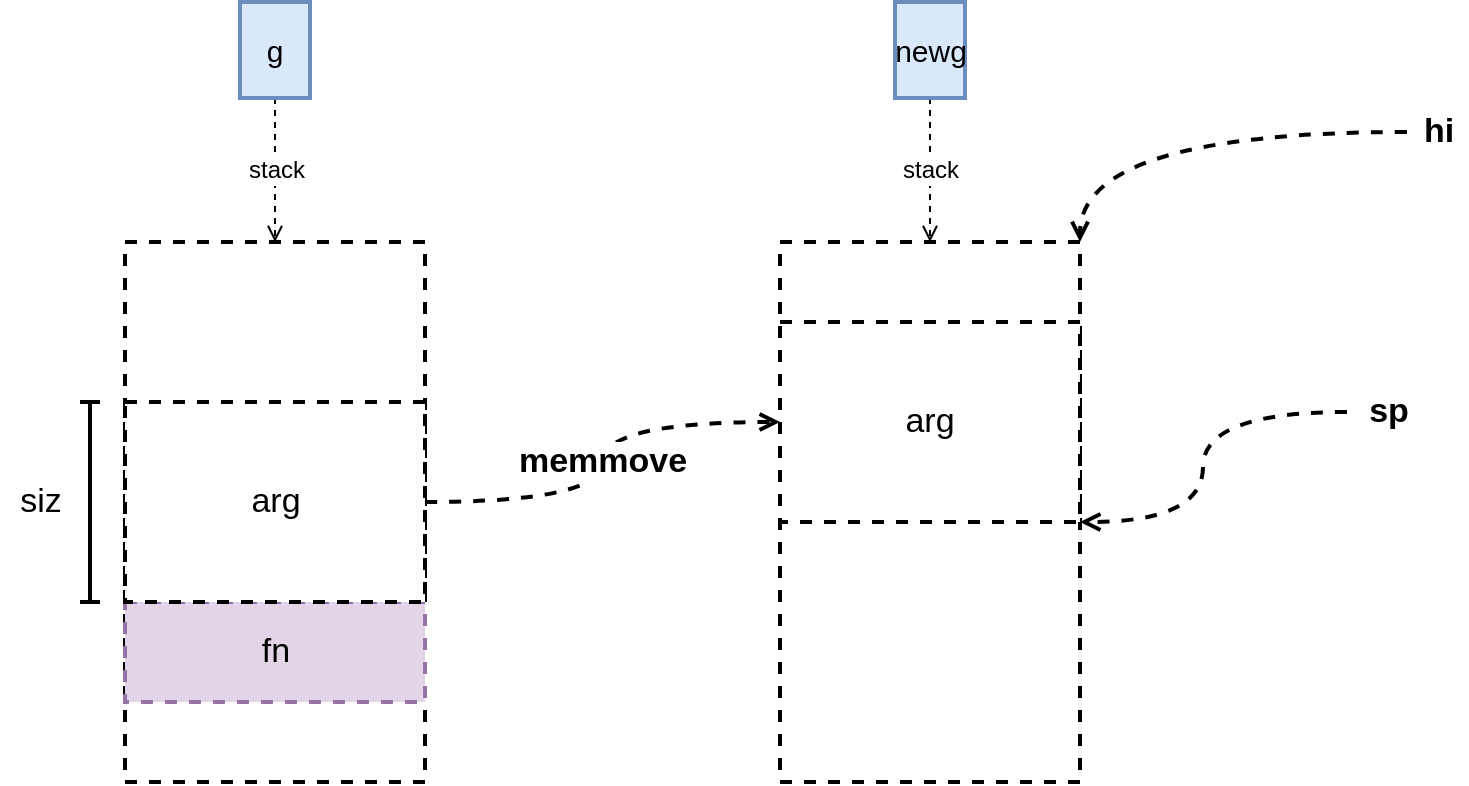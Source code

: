 <mxfile version="15.4.0" type="device" pages="12"><diagram id="WOlMEPeidY1DykJX6O3b" name="newproc"><mxGraphModel dx="1086" dy="966" grid="1" gridSize="10" guides="1" tooltips="1" connect="1" arrows="1" fold="1" page="1" pageScale="1" pageWidth="827" pageHeight="1169" math="0" shadow="0"><root><mxCell id="0"/><mxCell id="1" parent="0"/><mxCell id="7IClEhcwMh141M82pHWa-7" value="stack" style="edgeStyle=orthogonalEdgeStyle;rounded=0;orthogonalLoop=1;jettySize=auto;html=1;fontSize=12;endArrow=open;endFill=0;dashed=1;" parent="1" source="7IClEhcwMh141M82pHWa-1" target="7IClEhcwMh141M82pHWa-3" edge="1"><mxGeometry relative="1" as="geometry"/></mxCell><mxCell id="7IClEhcwMh141M82pHWa-1" value="g" style="rounded=0;whiteSpace=wrap;html=1;strokeWidth=2;fillColor=#dae8fc;strokeColor=#6c8ebf;fontSize=15;" parent="1" vertex="1"><mxGeometry x="160" y="250" width="35" height="48" as="geometry"/></mxCell><mxCell id="7IClEhcwMh141M82pHWa-8" value="stack" style="edgeStyle=orthogonalEdgeStyle;rounded=0;orthogonalLoop=1;jettySize=auto;html=1;fontSize=12;endArrow=open;endFill=0;dashed=1;" parent="1" source="7IClEhcwMh141M82pHWa-2" target="7IClEhcwMh141M82pHWa-4" edge="1"><mxGeometry relative="1" as="geometry"/></mxCell><mxCell id="7IClEhcwMh141M82pHWa-2" value="newg" style="rounded=0;whiteSpace=wrap;html=1;strokeWidth=2;fillColor=#dae8fc;strokeColor=#6c8ebf;fontSize=15;" parent="1" vertex="1"><mxGeometry x="487.5" y="250" width="35" height="48" as="geometry"/></mxCell><mxCell id="7IClEhcwMh141M82pHWa-3" value="" style="rounded=0;whiteSpace=wrap;html=1;dashed=1;strokeWidth=2;" parent="1" vertex="1"><mxGeometry x="102.5" y="370" width="150" height="270" as="geometry"/></mxCell><mxCell id="7IClEhcwMh141M82pHWa-4" value="" style="rounded=0;whiteSpace=wrap;html=1;dashed=1;strokeWidth=2;" parent="1" vertex="1"><mxGeometry x="430" y="370" width="150" height="270" as="geometry"/></mxCell><mxCell id="7IClEhcwMh141M82pHWa-9" value="fn" style="rounded=0;whiteSpace=wrap;html=1;dashed=1;fontSize=17;strokeWidth=2;fillColor=#e1d5e7;strokeColor=#9673a6;" parent="1" vertex="1"><mxGeometry x="102.5" y="550" width="150" height="50" as="geometry"/></mxCell><mxCell id="7IClEhcwMh141M82pHWa-19" value="memmove" style="edgeStyle=orthogonalEdgeStyle;curved=1;rounded=0;orthogonalLoop=1;jettySize=auto;html=1;exitX=1;exitY=0.5;exitDx=0;exitDy=0;dashed=1;fontSize=17;endArrow=open;endFill=0;strokeWidth=2;entryX=0;entryY=0.5;entryDx=0;entryDy=0;fontStyle=1" parent="1" source="7IClEhcwMh141M82pHWa-11" target="7IClEhcwMh141M82pHWa-20" edge="1"><mxGeometry relative="1" as="geometry"><mxPoint x="320" y="460" as="targetPoint"/></mxGeometry></mxCell><mxCell id="7IClEhcwMh141M82pHWa-11" value="arg" style="rounded=0;whiteSpace=wrap;html=1;dashed=1;fontSize=17;strokeWidth=2;" parent="1" vertex="1"><mxGeometry x="102.5" y="450" width="150" height="100" as="geometry"/></mxCell><mxCell id="7IClEhcwMh141M82pHWa-12" value="" style="shape=crossbar;whiteSpace=wrap;html=1;rounded=1;direction=south;fontSize=17;strokeWidth=2;" parent="1" vertex="1"><mxGeometry x="80" y="450" width="10" height="100" as="geometry"/></mxCell><mxCell id="7IClEhcwMh141M82pHWa-13" value="siz" style="text;html=1;align=center;verticalAlign=middle;resizable=0;points=[];autosize=1;strokeColor=none;fillColor=none;fontSize=17;" parent="1" vertex="1"><mxGeometry x="40" y="485" width="40" height="30" as="geometry"/></mxCell><mxCell id="7IClEhcwMh141M82pHWa-18" value="" style="edgeStyle=orthogonalEdgeStyle;rounded=0;orthogonalLoop=1;jettySize=auto;html=1;dashed=1;fontSize=17;endArrow=open;endFill=0;entryX=1;entryY=0;entryDx=0;entryDy=0;curved=1;strokeWidth=2;" parent="1" source="7IClEhcwMh141M82pHWa-16" target="7IClEhcwMh141M82pHWa-4" edge="1"><mxGeometry relative="1" as="geometry"><mxPoint x="638.5" y="300" as="targetPoint"/></mxGeometry></mxCell><mxCell id="7IClEhcwMh141M82pHWa-16" value="hi" style="text;html=1;align=center;verticalAlign=middle;resizable=0;points=[];autosize=1;strokeColor=none;fillColor=none;fontSize=17;fontStyle=1" parent="1" vertex="1"><mxGeometry x="743.5" y="300" width="30" height="30" as="geometry"/></mxCell><mxCell id="7IClEhcwMh141M82pHWa-20" value="arg" style="rounded=0;whiteSpace=wrap;html=1;dashed=1;fontSize=17;strokeWidth=2;" parent="1" vertex="1"><mxGeometry x="430" y="410" width="150" height="100" as="geometry"/></mxCell><mxCell id="7IClEhcwMh141M82pHWa-23" value="" style="edgeStyle=orthogonalEdgeStyle;curved=1;rounded=0;orthogonalLoop=1;jettySize=auto;html=1;dashed=1;fontSize=17;endArrow=open;endFill=0;strokeWidth=2;entryX=1;entryY=1;entryDx=0;entryDy=0;" parent="1" source="7IClEhcwMh141M82pHWa-21" target="7IClEhcwMh141M82pHWa-20" edge="1"><mxGeometry relative="1" as="geometry"><mxPoint x="623.5" y="500" as="targetPoint"/><Array as="points"><mxPoint x="641.5" y="455"/><mxPoint x="641.5" y="510"/></Array></mxGeometry></mxCell><mxCell id="7IClEhcwMh141M82pHWa-21" value="sp" style="text;html=1;align=center;verticalAlign=middle;resizable=0;points=[];autosize=1;strokeColor=none;fillColor=none;fontSize=17;fontStyle=1" parent="1" vertex="1"><mxGeometry x="713.5" y="440" width="40" height="30" as="geometry"/></mxCell></root></mxGraphModel></diagram><diagram id="YTJhMadJSMnbn1ZYWllP" name="runq"><mxGraphModel dx="1086" dy="966" grid="1" gridSize="10" guides="1" tooltips="1" connect="1" arrows="1" fold="1" page="1" pageScale="1" pageWidth="827" pageHeight="1169" math="0" shadow="0"><root><mxCell id="L2Jc_8zVdfuz_x0BFh-9-0"/><mxCell id="L2Jc_8zVdfuz_x0BFh-9-1" parent="L2Jc_8zVdfuz_x0BFh-9-0"/><mxCell id="L2Jc_8zVdfuz_x0BFh-9-19" value="" style="rounded=0;whiteSpace=wrap;html=1;strokeWidth=2;fontSize=15;fillColor=none;dashed=1;" parent="L2Jc_8zVdfuz_x0BFh-9-1" vertex="1"><mxGeometry x="385" y="370" width="315" height="90" as="geometry"/></mxCell><mxCell id="L2Jc_8zVdfuz_x0BFh-9-9" style="edgeStyle=orthogonalEdgeStyle;curved=1;rounded=0;orthogonalLoop=1;jettySize=auto;html=1;exitX=0.5;exitY=1;exitDx=0;exitDy=0;entryX=0.5;entryY=0;entryDx=0;entryDy=0;dashed=1;fontSize=15;endArrow=open;endFill=0;strokeWidth=2;" parent="L2Jc_8zVdfuz_x0BFh-9-1" source="L2Jc_8zVdfuz_x0BFh-9-2" target="L2Jc_8zVdfuz_x0BFh-9-8" edge="1"><mxGeometry relative="1" as="geometry"/></mxCell><mxCell id="L2Jc_8zVdfuz_x0BFh-9-2" value="" style="rounded=0;whiteSpace=wrap;html=1;strokeWidth=2;fontSize=15;fillColor=#ffe6cc;strokeColor=#d79b00;" parent="L2Jc_8zVdfuz_x0BFh-9-1" vertex="1"><mxGeometry x="250" y="390" width="35" height="48" as="geometry"/></mxCell><mxCell id="L2Jc_8zVdfuz_x0BFh-9-3" value="" style="rounded=0;whiteSpace=wrap;html=1;strokeWidth=2;fontSize=15;fillColor=#ffe6cc;strokeColor=#d79b00;" parent="L2Jc_8zVdfuz_x0BFh-9-1" vertex="1"><mxGeometry x="110" y="180" width="35" height="48" as="geometry"/></mxCell><mxCell id="L2Jc_8zVdfuz_x0BFh-9-4" value="uintptr" style="text;html=1;align=center;verticalAlign=middle;resizable=0;points=[];autosize=1;strokeColor=none;fillColor=none;fontSize=15;" parent="L2Jc_8zVdfuz_x0BFh-9-1" vertex="1"><mxGeometry x="145" y="194" width="60" height="20" as="geometry"/></mxCell><mxCell id="L2Jc_8zVdfuz_x0BFh-9-7" value="cas" style="edgeStyle=orthogonalEdgeStyle;curved=1;rounded=0;orthogonalLoop=1;jettySize=auto;html=1;exitX=1;exitY=0.5;exitDx=0;exitDy=0;entryX=0;entryY=0.5;entryDx=0;entryDy=0;dashed=1;fontSize=15;endArrow=open;endFill=0;strokeWidth=2;fontStyle=1" parent="L2Jc_8zVdfuz_x0BFh-9-1" source="L2Jc_8zVdfuz_x0BFh-9-5" target="L2Jc_8zVdfuz_x0BFh-9-2" edge="1"><mxGeometry relative="1" as="geometry"/></mxCell><mxCell id="L2Jc_8zVdfuz_x0BFh-9-5" value="" style="rounded=0;whiteSpace=wrap;html=1;strokeWidth=2;fontSize=15;fillColor=#dae8fc;strokeColor=#6c8ebf;" parent="L2Jc_8zVdfuz_x0BFh-9-1" vertex="1"><mxGeometry x="110" y="390" width="35" height="48" as="geometry"/></mxCell><mxCell id="OdwUqd6Eik33dJhsiImV-0" style="edgeStyle=orthogonalEdgeStyle;curved=1;rounded=0;orthogonalLoop=1;jettySize=auto;html=1;exitX=1;exitY=0.5;exitDx=0;exitDy=0;entryX=0.5;entryY=1;entryDx=0;entryDy=0;dashed=1;fontSize=15;endArrow=open;endFill=0;strokeWidth=2;" parent="L2Jc_8zVdfuz_x0BFh-9-1" source="L2Jc_8zVdfuz_x0BFh-9-8" target="L2Jc_8zVdfuz_x0BFh-9-15" edge="1"><mxGeometry relative="1" as="geometry"/></mxCell><mxCell id="L2Jc_8zVdfuz_x0BFh-9-8" value="" style="rounded=0;whiteSpace=wrap;html=1;strokeWidth=2;fontSize=15;fillColor=#dae8fc;strokeColor=#6c8ebf;" parent="L2Jc_8zVdfuz_x0BFh-9-1" vertex="1"><mxGeometry x="250" y="530" width="35" height="48" as="geometry"/></mxCell><mxCell id="L2Jc_8zVdfuz_x0BFh-9-10" value="..." style="rounded=0;whiteSpace=wrap;html=1;strokeWidth=2;fontSize=15;fillColor=#ffe6cc;strokeColor=#d79b00;fontStyle=1;dashed=1;" parent="L2Jc_8zVdfuz_x0BFh-9-1" vertex="1"><mxGeometry x="400" y="390" width="35" height="48" as="geometry"/></mxCell><mxCell id="L2Jc_8zVdfuz_x0BFh-9-11" value="" style="rounded=0;whiteSpace=wrap;html=1;strokeWidth=2;fontSize=15;fillColor=#ffe6cc;strokeColor=#d79b00;dashed=1;" parent="L2Jc_8zVdfuz_x0BFh-9-1" vertex="1"><mxGeometry x="435" y="390" width="35" height="48" as="geometry"/></mxCell><mxCell id="L2Jc_8zVdfuz_x0BFh-9-12" value="" style="rounded=0;whiteSpace=wrap;html=1;strokeWidth=2;fontSize=15;fillColor=#ffe6cc;strokeColor=#d79b00;" parent="L2Jc_8zVdfuz_x0BFh-9-1" vertex="1"><mxGeometry x="470" y="390" width="35" height="48" as="geometry"/></mxCell><mxCell id="L2Jc_8zVdfuz_x0BFh-9-13" value="" style="rounded=0;whiteSpace=wrap;html=1;strokeWidth=2;fontSize=15;fillColor=#ffe6cc;strokeColor=#d79b00;" parent="L2Jc_8zVdfuz_x0BFh-9-1" vertex="1"><mxGeometry x="505" y="390" width="35" height="48" as="geometry"/></mxCell><mxCell id="L2Jc_8zVdfuz_x0BFh-9-14" value="" style="rounded=0;whiteSpace=wrap;html=1;strokeWidth=2;fontSize=15;fillColor=#ffe6cc;strokeColor=#d79b00;" parent="L2Jc_8zVdfuz_x0BFh-9-1" vertex="1"><mxGeometry x="540" y="390" width="35" height="48" as="geometry"/></mxCell><mxCell id="L2Jc_8zVdfuz_x0BFh-9-15" value="" style="rounded=0;whiteSpace=wrap;html=1;strokeWidth=2;fontSize=15;fillColor=#ffe6cc;strokeColor=#d79b00;dashed=1;" parent="L2Jc_8zVdfuz_x0BFh-9-1" vertex="1"><mxGeometry x="575" y="390" width="35" height="48" as="geometry"/></mxCell><mxCell id="L2Jc_8zVdfuz_x0BFh-9-16" value="" style="rounded=0;whiteSpace=wrap;html=1;strokeWidth=2;fontSize=15;fillColor=#ffe6cc;strokeColor=#d79b00;dashed=1;" parent="L2Jc_8zVdfuz_x0BFh-9-1" vertex="1"><mxGeometry x="610" y="390" width="35" height="48" as="geometry"/></mxCell><mxCell id="L2Jc_8zVdfuz_x0BFh-9-17" value="..." style="rounded=0;whiteSpace=wrap;html=1;strokeWidth=2;fontSize=15;fillColor=#ffe6cc;strokeColor=#d79b00;fontStyle=1;dashed=1;" parent="L2Jc_8zVdfuz_x0BFh-9-1" vertex="1"><mxGeometry x="645" y="390" width="35" height="48" as="geometry"/></mxCell><mxCell id="L2Jc_8zVdfuz_x0BFh-9-22" value="" style="edgeStyle=orthogonalEdgeStyle;curved=1;rounded=0;orthogonalLoop=1;jettySize=auto;html=1;dashed=1;fontSize=15;endArrow=open;endFill=0;strokeWidth=2;entryX=1;entryY=0;entryDx=0;entryDy=0;" parent="L2Jc_8zVdfuz_x0BFh-9-1" source="L2Jc_8zVdfuz_x0BFh-9-18" target="L2Jc_8zVdfuz_x0BFh-9-11" edge="1"><mxGeometry relative="1" as="geometry"><mxPoint x="520" y="290" as="targetPoint"/></mxGeometry></mxCell><mxCell id="L2Jc_8zVdfuz_x0BFh-9-18" value="runqhead" style="text;html=1;align=center;verticalAlign=middle;resizable=0;points=[];autosize=1;strokeColor=none;fillColor=none;fontSize=15;fontStyle=1" parent="L2Jc_8zVdfuz_x0BFh-9-1" vertex="1"><mxGeometry x="360" y="280" width="80" height="20" as="geometry"/></mxCell><mxCell id="L2Jc_8zVdfuz_x0BFh-9-20" value="runq" style="text;html=1;align=center;verticalAlign=middle;resizable=0;points=[];autosize=1;strokeColor=none;fillColor=none;fontSize=15;" parent="L2Jc_8zVdfuz_x0BFh-9-1" vertex="1"><mxGeometry x="385" y="350" width="50" height="20" as="geometry"/></mxCell><mxCell id="L2Jc_8zVdfuz_x0BFh-9-24" value="" style="edgeStyle=orthogonalEdgeStyle;curved=1;rounded=0;orthogonalLoop=1;jettySize=auto;html=1;dashed=1;fontSize=15;endArrow=open;endFill=0;strokeWidth=2;entryX=0;entryY=0;entryDx=0;entryDy=0;" parent="L2Jc_8zVdfuz_x0BFh-9-1" source="L2Jc_8zVdfuz_x0BFh-9-23" target="L2Jc_8zVdfuz_x0BFh-9-15" edge="1"><mxGeometry relative="1" as="geometry"/></mxCell><mxCell id="L2Jc_8zVdfuz_x0BFh-9-23" value="runqtail" style="text;html=1;align=center;verticalAlign=middle;resizable=0;points=[];autosize=1;strokeColor=none;fillColor=none;fontSize=15;fontStyle=1" parent="L2Jc_8zVdfuz_x0BFh-9-1" vertex="1"><mxGeometry x="575" y="280" width="70" height="20" as="geometry"/></mxCell><mxCell id="Yy1UyTHj4dRu0DIfYHdG-1" value="" style="rounded=0;whiteSpace=wrap;html=1;strokeWidth=2;fontSize=15;fillColor=#dae8fc;strokeColor=#6c8ebf;" parent="L2Jc_8zVdfuz_x0BFh-9-1" vertex="1"><mxGeometry x="230" y="180" width="35" height="48" as="geometry"/></mxCell><mxCell id="Yy1UyTHj4dRu0DIfYHdG-2" value="g" style="text;html=1;align=center;verticalAlign=middle;resizable=0;points=[];autosize=1;strokeColor=none;fillColor=none;fontSize=15;" parent="L2Jc_8zVdfuz_x0BFh-9-1" vertex="1"><mxGeometry x="265" y="194" width="20" height="20" as="geometry"/></mxCell><mxCell id="RKm571jdmNdhlHmPcA_r-0" value="" style="rounded=0;whiteSpace=wrap;html=1;strokeWidth=2;fontSize=15;fillColor=#ffe6cc;strokeColor=#d79b00;" parent="L2Jc_8zVdfuz_x0BFh-9-1" vertex="1"><mxGeometry x="180" y="730" width="35" height="48" as="geometry"/></mxCell><mxCell id="RKm571jdmNdhlHmPcA_r-1" value="" style="rounded=0;whiteSpace=wrap;html=1;strokeWidth=2;fontSize=15;fillColor=#ffe6cc;strokeColor=#d79b00;" parent="L2Jc_8zVdfuz_x0BFh-9-1" vertex="1"><mxGeometry x="215" y="730" width="35" height="48" as="geometry"/></mxCell><mxCell id="RKm571jdmNdhlHmPcA_r-2" value="13" style="rounded=0;whiteSpace=wrap;html=1;strokeWidth=2;fontSize=15;fillColor=#ffe6cc;strokeColor=#d79b00;" parent="L2Jc_8zVdfuz_x0BFh-9-1" vertex="1"><mxGeometry x="250" y="730" width="35" height="48" as="geometry"/></mxCell><mxCell id="RKm571jdmNdhlHmPcA_r-3" value="" style="rounded=0;whiteSpace=wrap;html=1;strokeWidth=2;fontSize=15;fillColor=#ffe6cc;strokeColor=#d79b00;dashed=1;" parent="L2Jc_8zVdfuz_x0BFh-9-1" vertex="1"><mxGeometry x="285" y="730" width="35" height="48" as="geometry"/></mxCell><mxCell id="RKm571jdmNdhlHmPcA_r-4" value="..." style="rounded=0;whiteSpace=wrap;html=1;strokeWidth=2;fontSize=15;fillColor=#ffe6cc;strokeColor=#d79b00;fontStyle=1;dashed=1;" parent="L2Jc_8zVdfuz_x0BFh-9-1" vertex="1"><mxGeometry x="320" y="730" width="35" height="48" as="geometry"/></mxCell><mxCell id="RKm571jdmNdhlHmPcA_r-5" value="..." style="rounded=0;whiteSpace=wrap;html=1;strokeWidth=2;fontSize=15;fillColor=#ffe6cc;strokeColor=#d79b00;fontStyle=1;dashed=1;" parent="L2Jc_8zVdfuz_x0BFh-9-1" vertex="1"><mxGeometry x="355" y="730" width="35" height="48" as="geometry"/></mxCell><mxCell id="RKm571jdmNdhlHmPcA_r-6" value="..." style="rounded=0;whiteSpace=wrap;html=1;strokeWidth=2;fontSize=15;fillColor=#ffe6cc;strokeColor=#d79b00;fontStyle=1;dashed=1;" parent="L2Jc_8zVdfuz_x0BFh-9-1" vertex="1"><mxGeometry x="390" y="730" width="35" height="48" as="geometry"/></mxCell><mxCell id="RKm571jdmNdhlHmPcA_r-7" value="..." style="rounded=0;whiteSpace=wrap;html=1;strokeWidth=2;fontSize=15;fillColor=#ffe6cc;strokeColor=#d79b00;fontStyle=1;dashed=1;" parent="L2Jc_8zVdfuz_x0BFh-9-1" vertex="1"><mxGeometry x="425" y="730" width="35" height="48" as="geometry"/></mxCell><mxCell id="RKm571jdmNdhlHmPcA_r-8" value="" style="rounded=0;whiteSpace=wrap;html=1;strokeWidth=2;fontSize=15;fillColor=#ffe6cc;strokeColor=#d79b00;dashed=1;" parent="L2Jc_8zVdfuz_x0BFh-9-1" vertex="1"><mxGeometry x="460" y="730" width="35" height="48" as="geometry"/></mxCell><mxCell id="RKm571jdmNdhlHmPcA_r-9" value="248" style="rounded=0;whiteSpace=wrap;html=1;strokeWidth=2;fontSize=15;fillColor=#ffe6cc;strokeColor=#d79b00;" parent="L2Jc_8zVdfuz_x0BFh-9-1" vertex="1"><mxGeometry x="495" y="730" width="35" height="48" as="geometry"/></mxCell><mxCell id="RKm571jdmNdhlHmPcA_r-10" value="" style="rounded=0;whiteSpace=wrap;html=1;strokeWidth=2;fontSize=15;fillColor=#ffe6cc;strokeColor=#d79b00;" parent="L2Jc_8zVdfuz_x0BFh-9-1" vertex="1"><mxGeometry x="530" y="730" width="35" height="48" as="geometry"/></mxCell><mxCell id="RKm571jdmNdhlHmPcA_r-11" value="" style="rounded=0;whiteSpace=wrap;html=1;strokeWidth=2;fontSize=15;fillColor=#ffe6cc;strokeColor=#d79b00;" parent="L2Jc_8zVdfuz_x0BFh-9-1" vertex="1"><mxGeometry x="565" y="730" width="35" height="48" as="geometry"/></mxCell><mxCell id="RKm571jdmNdhlHmPcA_r-12" value="" style="edgeStyle=orthogonalEdgeStyle;curved=1;rounded=0;orthogonalLoop=1;jettySize=auto;html=1;dashed=1;fontSize=15;endArrow=open;endFill=0;strokeWidth=2;" parent="L2Jc_8zVdfuz_x0BFh-9-1" source="RKm571jdmNdhlHmPcA_r-13" target="RKm571jdmNdhlHmPcA_r-9" edge="1"><mxGeometry relative="1" as="geometry"/></mxCell><mxCell id="RKm571jdmNdhlHmPcA_r-13" value="head: 248" style="text;html=1;align=center;verticalAlign=middle;resizable=0;points=[];autosize=1;strokeColor=none;fillColor=none;fontSize=15;fontStyle=1" parent="L2Jc_8zVdfuz_x0BFh-9-1" vertex="1"><mxGeometry x="472.5" y="630" width="80" height="20" as="geometry"/></mxCell><mxCell id="RKm571jdmNdhlHmPcA_r-14" value="" style="edgeStyle=orthogonalEdgeStyle;curved=1;rounded=0;orthogonalLoop=1;jettySize=auto;html=1;dashed=1;fontSize=15;endArrow=open;endFill=0;strokeWidth=2;" parent="L2Jc_8zVdfuz_x0BFh-9-1" source="RKm571jdmNdhlHmPcA_r-15" target="RKm571jdmNdhlHmPcA_r-2" edge="1"><mxGeometry relative="1" as="geometry"/></mxCell><mxCell id="RKm571jdmNdhlHmPcA_r-15" value="tail: 269" style="text;html=1;align=center;verticalAlign=middle;resizable=0;points=[];autosize=1;strokeColor=none;fillColor=none;fontSize=15;fontStyle=1" parent="L2Jc_8zVdfuz_x0BFh-9-1" vertex="1"><mxGeometry x="232.5" y="630" width="70" height="20" as="geometry"/></mxCell></root></mxGraphModel></diagram><diagram id="jmqDk4wqZAVS5nroHDEG" name="putrunqslow"><mxGraphModel dx="1913" dy="966" grid="1" gridSize="10" guides="1" tooltips="1" connect="1" arrows="1" fold="1" page="1" pageScale="1" pageWidth="827" pageHeight="1169" math="0" shadow="0"><root><mxCell id="aDx6Th1oEygcTCrABJop-0"/><mxCell id="aDx6Th1oEygcTCrABJop-1" parent="aDx6Th1oEygcTCrABJop-0"/><mxCell id="s0EsIKJESMCPVUgy-F8z-15" style="edgeStyle=orthogonalEdgeStyle;curved=1;rounded=0;orthogonalLoop=1;jettySize=auto;html=1;exitX=0.5;exitY=1;exitDx=0;exitDy=0;entryX=0.5;entryY=0;entryDx=0;entryDy=0;dashed=1;fontSize=15;endArrow=open;endFill=0;strokeWidth=2;strokeColor=#FFB570;" edge="1" parent="aDx6Th1oEygcTCrABJop-1" source="s0EsIKJESMCPVUgy-F8z-0" target="s0EsIKJESMCPVUgy-F8z-10"><mxGeometry relative="1" as="geometry"/></mxCell><mxCell id="s0EsIKJESMCPVUgy-F8z-0" value="" style="rounded=0;whiteSpace=wrap;html=1;strokeWidth=2;fontSize=15;fillColor=#ffe6cc;strokeColor=#d79b00;" vertex="1" parent="aDx6Th1oEygcTCrABJop-1"><mxGeometry x="230" y="450" width="35" height="48" as="geometry"/></mxCell><mxCell id="s0EsIKJESMCPVUgy-F8z-16" style="edgeStyle=orthogonalEdgeStyle;curved=1;rounded=0;orthogonalLoop=1;jettySize=auto;html=1;exitX=0.5;exitY=1;exitDx=0;exitDy=0;entryX=0.5;entryY=0;entryDx=0;entryDy=0;dashed=1;fontSize=15;endArrow=open;endFill=0;strokeWidth=2;strokeColor=#FFB570;" edge="1" parent="aDx6Th1oEygcTCrABJop-1" source="s0EsIKJESMCPVUgy-F8z-1" target="s0EsIKJESMCPVUgy-F8z-11"><mxGeometry relative="1" as="geometry"/></mxCell><mxCell id="s0EsIKJESMCPVUgy-F8z-1" value="" style="rounded=0;whiteSpace=wrap;html=1;strokeWidth=2;fontSize=15;fillColor=#ffe6cc;strokeColor=#d79b00;" vertex="1" parent="aDx6Th1oEygcTCrABJop-1"><mxGeometry x="265" y="450" width="35" height="48" as="geometry"/></mxCell><mxCell id="s0EsIKJESMCPVUgy-F8z-17" style="edgeStyle=orthogonalEdgeStyle;curved=1;rounded=0;orthogonalLoop=1;jettySize=auto;html=1;exitX=0.5;exitY=1;exitDx=0;exitDy=0;entryX=0.5;entryY=0;entryDx=0;entryDy=0;dashed=1;fontSize=15;endArrow=open;endFill=0;strokeWidth=2;strokeColor=#FFB570;" edge="1" parent="aDx6Th1oEygcTCrABJop-1" source="s0EsIKJESMCPVUgy-F8z-2" target="s0EsIKJESMCPVUgy-F8z-12"><mxGeometry relative="1" as="geometry"/></mxCell><mxCell id="s0EsIKJESMCPVUgy-F8z-2" value="" style="rounded=0;whiteSpace=wrap;html=1;strokeWidth=2;fontSize=15;fillColor=#ffe6cc;strokeColor=#d79b00;" vertex="1" parent="aDx6Th1oEygcTCrABJop-1"><mxGeometry x="300" y="450" width="35" height="48" as="geometry"/></mxCell><mxCell id="s0EsIKJESMCPVUgy-F8z-18" style="edgeStyle=orthogonalEdgeStyle;curved=1;rounded=0;orthogonalLoop=1;jettySize=auto;html=1;exitX=0.5;exitY=1;exitDx=0;exitDy=0;entryX=0.5;entryY=0;entryDx=0;entryDy=0;dashed=1;fontSize=15;endArrow=open;endFill=0;strokeWidth=2;strokeColor=#FFB570;" edge="1" parent="aDx6Th1oEygcTCrABJop-1" source="s0EsIKJESMCPVUgy-F8z-3" target="s0EsIKJESMCPVUgy-F8z-13"><mxGeometry relative="1" as="geometry"/></mxCell><mxCell id="s0EsIKJESMCPVUgy-F8z-3" value="" style="rounded=0;whiteSpace=wrap;html=1;strokeWidth=2;fontSize=15;fillColor=#ffe6cc;strokeColor=#d79b00;" vertex="1" parent="aDx6Th1oEygcTCrABJop-1"><mxGeometry x="335" y="450" width="35" height="48" as="geometry"/></mxCell><mxCell id="s0EsIKJESMCPVUgy-F8z-19" style="edgeStyle=orthogonalEdgeStyle;curved=1;rounded=0;orthogonalLoop=1;jettySize=auto;html=1;exitX=0.5;exitY=1;exitDx=0;exitDy=0;entryX=0.5;entryY=0;entryDx=0;entryDy=0;dashed=1;fontSize=15;endArrow=open;endFill=0;strokeWidth=2;strokeColor=#FFB570;" edge="1" parent="aDx6Th1oEygcTCrABJop-1" source="s0EsIKJESMCPVUgy-F8z-4" target="s0EsIKJESMCPVUgy-F8z-14"><mxGeometry relative="1" as="geometry"/></mxCell><mxCell id="s0EsIKJESMCPVUgy-F8z-4" value="" style="rounded=0;whiteSpace=wrap;html=1;strokeWidth=2;fontSize=15;fillColor=#ffe6cc;strokeColor=#d79b00;" vertex="1" parent="aDx6Th1oEygcTCrABJop-1"><mxGeometry x="370" y="450" width="35" height="48" as="geometry"/></mxCell><mxCell id="s0EsIKJESMCPVUgy-F8z-5" value="" style="rounded=0;whiteSpace=wrap;html=1;strokeWidth=2;fontSize=15;fillColor=#ffe6cc;strokeColor=#d79b00;" vertex="1" parent="aDx6Th1oEygcTCrABJop-1"><mxGeometry x="405" y="450" width="35" height="48" as="geometry"/></mxCell><mxCell id="s0EsIKJESMCPVUgy-F8z-6" value="" style="rounded=0;whiteSpace=wrap;html=1;strokeWidth=2;fontSize=15;fillColor=#ffe6cc;strokeColor=#d79b00;" vertex="1" parent="aDx6Th1oEygcTCrABJop-1"><mxGeometry x="440" y="450" width="35" height="48" as="geometry"/></mxCell><mxCell id="s0EsIKJESMCPVUgy-F8z-7" value="" style="rounded=0;whiteSpace=wrap;html=1;strokeWidth=2;fontSize=15;fillColor=#ffe6cc;strokeColor=#d79b00;" vertex="1" parent="aDx6Th1oEygcTCrABJop-1"><mxGeometry x="475" y="450" width="35" height="48" as="geometry"/></mxCell><mxCell id="s0EsIKJESMCPVUgy-F8z-8" value="" style="rounded=0;whiteSpace=wrap;html=1;strokeWidth=2;fontSize=15;fillColor=#ffe6cc;strokeColor=#d79b00;" vertex="1" parent="aDx6Th1oEygcTCrABJop-1"><mxGeometry x="510" y="450" width="35" height="48" as="geometry"/></mxCell><mxCell id="s0EsIKJESMCPVUgy-F8z-9" value="" style="rounded=0;whiteSpace=wrap;html=1;strokeWidth=2;fontSize=15;fillColor=#ffe6cc;strokeColor=#d79b00;" vertex="1" parent="aDx6Th1oEygcTCrABJop-1"><mxGeometry x="545" y="450" width="35" height="48" as="geometry"/></mxCell><mxCell id="s0EsIKJESMCPVUgy-F8z-44" style="edgeStyle=orthogonalEdgeStyle;curved=1;rounded=0;orthogonalLoop=1;jettySize=auto;html=1;exitX=0.75;exitY=1;exitDx=0;exitDy=0;entryX=0.25;entryY=1;entryDx=0;entryDy=0;dashed=1;fontSize=15;fontColor=#FFB570;endArrow=open;endFill=0;strokeWidth=2;" edge="1" parent="aDx6Th1oEygcTCrABJop-1" source="s0EsIKJESMCPVUgy-F8z-10" target="s0EsIKJESMCPVUgy-F8z-11"><mxGeometry relative="1" as="geometry"><Array as="points"><mxPoint x="256" y="660"/><mxPoint x="274" y="660"/></Array></mxGeometry></mxCell><mxCell id="s0EsIKJESMCPVUgy-F8z-10" value="" style="rounded=0;whiteSpace=wrap;html=1;strokeWidth=2;fontSize=15;fillColor=#ffe6cc;strokeColor=#d79b00;" vertex="1" parent="aDx6Th1oEygcTCrABJop-1"><mxGeometry x="230" y="585" width="35" height="48" as="geometry"/></mxCell><mxCell id="s0EsIKJESMCPVUgy-F8z-45" style="edgeStyle=orthogonalEdgeStyle;curved=1;rounded=0;orthogonalLoop=1;jettySize=auto;html=1;exitX=0.75;exitY=1;exitDx=0;exitDy=0;entryX=0.25;entryY=1;entryDx=0;entryDy=0;dashed=1;fontSize=15;fontColor=#FFB570;endArrow=open;endFill=0;strokeWidth=2;" edge="1" parent="aDx6Th1oEygcTCrABJop-1" source="s0EsIKJESMCPVUgy-F8z-11" target="s0EsIKJESMCPVUgy-F8z-12"><mxGeometry relative="1" as="geometry"><Array as="points"><mxPoint x="291" y="660"/><mxPoint x="309" y="660"/></Array></mxGeometry></mxCell><mxCell id="s0EsIKJESMCPVUgy-F8z-11" value="" style="rounded=0;whiteSpace=wrap;html=1;strokeWidth=2;fontSize=15;fillColor=#ffe6cc;strokeColor=#d79b00;" vertex="1" parent="aDx6Th1oEygcTCrABJop-1"><mxGeometry x="265" y="585" width="35" height="48" as="geometry"/></mxCell><mxCell id="s0EsIKJESMCPVUgy-F8z-12" value="" style="rounded=0;whiteSpace=wrap;html=1;strokeWidth=2;fontSize=15;fillColor=#ffe6cc;strokeColor=#d79b00;" vertex="1" parent="aDx6Th1oEygcTCrABJop-1"><mxGeometry x="300" y="585" width="35" height="48" as="geometry"/></mxCell><mxCell id="s0EsIKJESMCPVUgy-F8z-13" value="" style="rounded=0;whiteSpace=wrap;html=1;strokeWidth=2;fontSize=15;fillColor=#ffe6cc;strokeColor=#d79b00;" vertex="1" parent="aDx6Th1oEygcTCrABJop-1"><mxGeometry x="335" y="585" width="35" height="48" as="geometry"/></mxCell><mxCell id="s0EsIKJESMCPVUgy-F8z-14" value="" style="rounded=0;whiteSpace=wrap;html=1;strokeWidth=2;fontSize=15;fillColor=#ffe6cc;strokeColor=#d79b00;" vertex="1" parent="aDx6Th1oEygcTCrABJop-1"><mxGeometry x="370" y="585" width="35" height="48" as="geometry"/></mxCell><mxCell id="s0EsIKJESMCPVUgy-F8z-20" value="" style="rounded=0;whiteSpace=wrap;html=1;strokeWidth=2;fontSize=15;fillColor=#ffe6cc;strokeColor=#d79b00;" vertex="1" parent="aDx6Th1oEygcTCrABJop-1"><mxGeometry x="160" y="450" width="35" height="48" as="geometry"/></mxCell><mxCell id="s0EsIKJESMCPVUgy-F8z-21" value="" style="rounded=0;whiteSpace=wrap;html=1;strokeWidth=2;fontSize=15;fillColor=#ffe6cc;strokeColor=#d79b00;" vertex="1" parent="aDx6Th1oEygcTCrABJop-1"><mxGeometry x="195" y="450" width="35" height="48" as="geometry"/></mxCell><mxCell id="s0EsIKJESMCPVUgy-F8z-24" value="" style="edgeStyle=orthogonalEdgeStyle;curved=1;rounded=0;orthogonalLoop=1;jettySize=auto;html=1;dashed=1;fontSize=15;endArrow=open;endFill=0;strokeWidth=2;entryX=1;entryY=0;entryDx=0;entryDy=0;strokeColor=#FFB570;" edge="1" parent="aDx6Th1oEygcTCrABJop-1" source="s0EsIKJESMCPVUgy-F8z-22" target="s0EsIKJESMCPVUgy-F8z-21"><mxGeometry relative="1" as="geometry"/></mxCell><mxCell id="s0EsIKJESMCPVUgy-F8z-28" value="" style="edgeStyle=orthogonalEdgeStyle;curved=1;rounded=0;orthogonalLoop=1;jettySize=auto;html=1;dashed=1;fontSize=15;endArrow=open;endFill=0;strokeWidth=2;entryX=0;entryY=0;entryDx=0;entryDy=0;strokeColor=#FFB570;" edge="1" parent="aDx6Th1oEygcTCrABJop-1" source="s0EsIKJESMCPVUgy-F8z-22" target="s0EsIKJESMCPVUgy-F8z-5"><mxGeometry relative="1" as="geometry"><mxPoint x="450" y="380" as="targetPoint"/></mxGeometry></mxCell><mxCell id="s0EsIKJESMCPVUgy-F8z-22" value="runqhead" style="text;html=1;align=center;verticalAlign=middle;resizable=0;points=[];autosize=1;fontSize=15;fontStyle=1;fontColor=#FFB570;" vertex="1" parent="aDx6Th1oEygcTCrABJop-1"><mxGeometry x="277.5" y="360" width="80" height="20" as="geometry"/></mxCell><mxCell id="s0EsIKJESMCPVUgy-F8z-26" value="" style="edgeStyle=orthogonalEdgeStyle;curved=1;rounded=0;orthogonalLoop=1;jettySize=auto;html=1;dashed=1;fontSize=15;endArrow=open;endFill=0;strokeWidth=2;entryX=1;entryY=0;entryDx=0;entryDy=0;strokeColor=#FFB570;" edge="1" parent="aDx6Th1oEygcTCrABJop-1" source="s0EsIKJESMCPVUgy-F8z-23" target="s0EsIKJESMCPVUgy-F8z-21"><mxGeometry relative="1" as="geometry"><mxPoint x="290" y="380" as="targetPoint"/></mxGeometry></mxCell><mxCell id="s0EsIKJESMCPVUgy-F8z-23" value="&lt;b&gt;runqtail&lt;/b&gt;&lt;br&gt;= runqhead + 256" style="text;html=1;align=center;verticalAlign=middle;resizable=0;points=[];autosize=1;fontSize=15;fontColor=#FFB570;" vertex="1" parent="aDx6Th1oEygcTCrABJop-1"><mxGeometry x="30" y="330" width="130" height="40" as="geometry"/></mxCell><mxCell id="s0EsIKJESMCPVUgy-F8z-32" style="edgeStyle=orthogonalEdgeStyle;curved=1;rounded=0;orthogonalLoop=1;jettySize=auto;html=1;exitX=0.5;exitY=0;exitDx=0;exitDy=0;entryX=0.5;entryY=0;entryDx=0;entryDy=0;dashed=1;fontSize=15;endArrow=open;endFill=0;strokeWidth=2;strokeColor=#FFB570;" edge="1" parent="aDx6Th1oEygcTCrABJop-1" source="s0EsIKJESMCPVUgy-F8z-29" target="s0EsIKJESMCPVUgy-F8z-30"><mxGeometry relative="1" as="geometry"/></mxCell><mxCell id="s0EsIKJESMCPVUgy-F8z-29" value="" style="rounded=0;whiteSpace=wrap;html=1;strokeWidth=2;fontSize=15;fillColor=#dae8fc;strokeColor=#6c8ebf;" vertex="1" parent="aDx6Th1oEygcTCrABJop-1"><mxGeometry x="540" y="585" width="35" height="48" as="geometry"/></mxCell><mxCell id="s0EsIKJESMCPVUgy-F8z-30" value="" style="rounded=0;whiteSpace=wrap;html=1;strokeWidth=2;fontSize=15;fillColor=#ffe6cc;strokeColor=#d79b00;" vertex="1" parent="aDx6Th1oEygcTCrABJop-1"><mxGeometry x="405" y="585" width="35" height="48" as="geometry"/></mxCell><mxCell id="s0EsIKJESMCPVUgy-F8z-58" value="pushBack" style="edgeStyle=orthogonalEdgeStyle;curved=1;rounded=0;orthogonalLoop=1;jettySize=auto;html=1;exitX=0;exitY=0.5;exitDx=0;exitDy=0;entryX=1;entryY=0.5;entryDx=0;entryDy=0;dashed=1;fontSize=15;fontColor=default;endArrow=open;endFill=0;strokeWidth=2;fontStyle=1" edge="1" parent="aDx6Th1oEygcTCrABJop-1" source="s0EsIKJESMCPVUgy-F8z-34" target="s0EsIKJESMCPVUgy-F8z-52"><mxGeometry relative="1" as="geometry"/></mxCell><mxCell id="s0EsIKJESMCPVUgy-F8z-34" value="" style="rounded=0;whiteSpace=wrap;html=1;strokeWidth=2;fontSize=15;fontColor=#FFB570;fillColor=none;dashed=1;" vertex="1" parent="aDx6Th1oEygcTCrABJop-1"><mxGeometry x="260" y="700" width="140" height="80" as="geometry"/></mxCell><mxCell id="s0EsIKJESMCPVUgy-F8z-40" value="head" style="edgeStyle=orthogonalEdgeStyle;curved=1;rounded=0;orthogonalLoop=1;jettySize=auto;html=1;exitX=0;exitY=0.25;exitDx=0;exitDy=0;entryX=0;entryY=0.75;entryDx=0;entryDy=0;dashed=1;fontSize=15;fontColor=default;endArrow=open;endFill=0;strokeWidth=2;" edge="1" parent="aDx6Th1oEygcTCrABJop-1" source="s0EsIKJESMCPVUgy-F8z-36" target="s0EsIKJESMCPVUgy-F8z-10"><mxGeometry relative="1" as="geometry"/></mxCell><mxCell id="s0EsIKJESMCPVUgy-F8z-36" value="" style="rounded=0;whiteSpace=wrap;html=1;strokeWidth=2;fontSize=15;fillColor=#ffe6cc;strokeColor=#d79b00;" vertex="1" parent="aDx6Th1oEygcTCrABJop-1"><mxGeometry x="280" y="716" width="35" height="48" as="geometry"/></mxCell><mxCell id="s0EsIKJESMCPVUgy-F8z-41" value="tail" style="edgeStyle=orthogonalEdgeStyle;curved=1;rounded=0;orthogonalLoop=1;jettySize=auto;html=1;exitX=1;exitY=0.25;exitDx=0;exitDy=0;entryX=1;entryY=0.75;entryDx=0;entryDy=0;dashed=1;fontSize=15;fontColor=default;endArrow=open;endFill=0;strokeWidth=2;" edge="1" parent="aDx6Th1oEygcTCrABJop-1" source="s0EsIKJESMCPVUgy-F8z-37" target="s0EsIKJESMCPVUgy-F8z-30"><mxGeometry relative="1" as="geometry"/></mxCell><mxCell id="s0EsIKJESMCPVUgy-F8z-37" value="" style="rounded=0;whiteSpace=wrap;html=1;strokeWidth=2;fontSize=15;fillColor=#ffe6cc;strokeColor=#d79b00;" vertex="1" parent="aDx6Th1oEygcTCrABJop-1"><mxGeometry x="340" y="716" width="35" height="48" as="geometry"/></mxCell><mxCell id="s0EsIKJESMCPVUgy-F8z-47" style="edgeStyle=orthogonalEdgeStyle;curved=1;rounded=0;orthogonalLoop=1;jettySize=auto;html=1;exitX=0.75;exitY=1;exitDx=0;exitDy=0;entryX=0.25;entryY=1;entryDx=0;entryDy=0;dashed=1;fontSize=15;fontColor=#FFB570;endArrow=open;endFill=0;strokeWidth=2;" edge="1" parent="aDx6Th1oEygcTCrABJop-1"><mxGeometry relative="1" as="geometry"><mxPoint x="325.25" y="633" as="sourcePoint"/><mxPoint x="342.75" y="633" as="targetPoint"/><Array as="points"><mxPoint x="325" y="660"/><mxPoint x="343" y="660"/></Array></mxGeometry></mxCell><mxCell id="s0EsIKJESMCPVUgy-F8z-48" style="edgeStyle=orthogonalEdgeStyle;curved=1;rounded=0;orthogonalLoop=1;jettySize=auto;html=1;exitX=0.75;exitY=1;exitDx=0;exitDy=0;entryX=0.25;entryY=1;entryDx=0;entryDy=0;dashed=1;fontSize=15;fontColor=#FFB570;endArrow=open;endFill=0;strokeWidth=2;" edge="1" parent="aDx6Th1oEygcTCrABJop-1"><mxGeometry relative="1" as="geometry"><mxPoint x="360.25" y="633" as="sourcePoint"/><mxPoint x="377.75" y="633" as="targetPoint"/><Array as="points"><mxPoint x="360" y="660"/><mxPoint x="378" y="660"/></Array></mxGeometry></mxCell><mxCell id="s0EsIKJESMCPVUgy-F8z-49" style="edgeStyle=orthogonalEdgeStyle;curved=1;rounded=0;orthogonalLoop=1;jettySize=auto;html=1;exitX=0.75;exitY=1;exitDx=0;exitDy=0;entryX=0.25;entryY=1;entryDx=0;entryDy=0;dashed=1;fontSize=15;fontColor=#FFB570;endArrow=open;endFill=0;strokeWidth=2;" edge="1" parent="aDx6Th1oEygcTCrABJop-1"><mxGeometry relative="1" as="geometry"><mxPoint x="396.25" y="633" as="sourcePoint"/><mxPoint x="413.75" y="633" as="targetPoint"/><Array as="points"><mxPoint x="396" y="660"/><mxPoint x="414" y="660"/></Array></mxGeometry></mxCell><mxCell id="s0EsIKJESMCPVUgy-F8z-50" value="" style="rounded=0;whiteSpace=wrap;html=1;strokeWidth=2;dashed=1;fontSize=15;fontColor=#FFB570;fillColor=none;" vertex="1" parent="aDx6Th1oEygcTCrABJop-1"><mxGeometry x="140" y="430" width="460" height="90" as="geometry"/></mxCell><mxCell id="s0EsIKJESMCPVUgy-F8z-51" value="p.runq" style="text;html=1;align=center;verticalAlign=middle;resizable=0;points=[];autosize=1;fontSize=15;fontStyle=1" vertex="1" parent="aDx6Th1oEygcTCrABJop-1"><mxGeometry x="140" y="410" width="60" height="20" as="geometry"/></mxCell><mxCell id="s0EsIKJESMCPVUgy-F8z-52" value="" style="rounded=0;whiteSpace=wrap;html=1;strokeWidth=2;fontSize=15;fontColor=#FFB570;fillColor=none;dashed=1;" vertex="1" parent="aDx6Th1oEygcTCrABJop-1"><mxGeometry x="-40" y="700" width="140" height="80" as="geometry"/></mxCell><mxCell id="s0EsIKJESMCPVUgy-F8z-53" value="" style="rounded=0;whiteSpace=wrap;html=1;strokeWidth=2;fontSize=15;fillColor=#ffe6cc;strokeColor=#d79b00;" vertex="1" parent="aDx6Th1oEygcTCrABJop-1"><mxGeometry x="-20" y="716" width="35" height="48" as="geometry"/></mxCell><mxCell id="s0EsIKJESMCPVUgy-F8z-54" value="" style="rounded=0;whiteSpace=wrap;html=1;strokeWidth=2;fontSize=15;fillColor=#ffe6cc;strokeColor=#d79b00;" vertex="1" parent="aDx6Th1oEygcTCrABJop-1"><mxGeometry x="40" y="716" width="35" height="48" as="geometry"/></mxCell><mxCell id="s0EsIKJESMCPVUgy-F8z-57" value="sche.runq" style="text;html=1;align=center;verticalAlign=middle;resizable=0;points=[];autosize=1;strokeColor=none;fillColor=none;fontSize=15;fontColor=default;fontStyle=1" vertex="1" parent="aDx6Th1oEygcTCrABJop-1"><mxGeometry x="-40" y="680" width="90" height="20" as="geometry"/></mxCell></root></mxGraphModel></diagram><diagram id="z9za4dX4MLVa9CZ6VWSN" name="gfree_get"><mxGraphModel dx="1913" dy="966" grid="1" gridSize="10" guides="1" tooltips="1" connect="1" arrows="1" fold="1" page="1" pageScale="1" pageWidth="827" pageHeight="1169" math="0" shadow="0"><root><mxCell id="SJb5gJJ9V6xNnrhGKQgZ-0"/><mxCell id="SJb5gJJ9V6xNnrhGKQgZ-1" parent="SJb5gJJ9V6xNnrhGKQgZ-0"/><mxCell id="ttMhu7OcEH_Trioi3YjN-18" value="" style="rounded=0;whiteSpace=wrap;html=1;strokeWidth=2;fontSize=15;fontColor=default;fillColor=none;dashed=1;" parent="SJb5gJJ9V6xNnrhGKQgZ-1" vertex="1"><mxGeometry x="100" y="700" width="340" height="100" as="geometry"/></mxCell><mxCell id="SJb5gJJ9V6xNnrhGKQgZ-5" style="edgeStyle=orthogonalEdgeStyle;curved=1;rounded=0;orthogonalLoop=1;jettySize=auto;html=1;exitX=0.5;exitY=1;exitDx=0;exitDy=0;entryX=0.75;entryY=1;entryDx=0;entryDy=0;dashed=1;fontSize=15;fontColor=default;endArrow=open;endFill=0;strokeColor=#FFB570;strokeWidth=2;" parent="SJb5gJJ9V6xNnrhGKQgZ-1" source="SJb5gJJ9V6xNnrhGKQgZ-2" target="SJb5gJJ9V6xNnrhGKQgZ-3" edge="1"><mxGeometry relative="1" as="geometry"/></mxCell><mxCell id="SJb5gJJ9V6xNnrhGKQgZ-2" value="" style="rounded=0;whiteSpace=wrap;html=1;strokeWidth=2;fontSize=15;fillColor=#ffe6cc;strokeColor=#d79b00;" parent="SJb5gJJ9V6xNnrhGKQgZ-1" vertex="1"><mxGeometry x="110" y="530" width="35" height="48" as="geometry"/></mxCell><mxCell id="SJb5gJJ9V6xNnrhGKQgZ-6" style="edgeStyle=orthogonalEdgeStyle;curved=1;rounded=0;orthogonalLoop=1;jettySize=auto;html=1;exitX=0.25;exitY=1;exitDx=0;exitDy=0;entryX=0.5;entryY=1;entryDx=0;entryDy=0;dashed=1;fontSize=15;fontColor=default;endArrow=open;endFill=0;strokeColor=#FFB570;strokeWidth=2;" parent="SJb5gJJ9V6xNnrhGKQgZ-1" source="SJb5gJJ9V6xNnrhGKQgZ-3" target="SJb5gJJ9V6xNnrhGKQgZ-4" edge="1"><mxGeometry relative="1" as="geometry"/></mxCell><mxCell id="SJb5gJJ9V6xNnrhGKQgZ-3" value="" style="rounded=0;whiteSpace=wrap;html=1;strokeWidth=2;fontSize=15;fillColor=#ffe6cc;strokeColor=#d79b00;" parent="SJb5gJJ9V6xNnrhGKQgZ-1" vertex="1"><mxGeometry x="40" y="530" width="35" height="48" as="geometry"/></mxCell><mxCell id="SJb5gJJ9V6xNnrhGKQgZ-4" value="" style="rounded=0;whiteSpace=wrap;html=1;strokeWidth=2;fontSize=15;fillColor=#ffe6cc;strokeColor=#d79b00;" parent="SJb5gJJ9V6xNnrhGKQgZ-1" vertex="1"><mxGeometry x="-30" y="530" width="35" height="48" as="geometry"/></mxCell><mxCell id="ttMhu7OcEH_Trioi3YjN-0" value="gFree" style="edgeStyle=orthogonalEdgeStyle;curved=1;rounded=0;orthogonalLoop=1;jettySize=auto;html=1;dashed=1;fontSize=15;fontColor=default;endArrow=open;endFill=0;strokeWidth=2;entryX=0.5;entryY=0;entryDx=0;entryDy=0;" parent="SJb5gJJ9V6xNnrhGKQgZ-1" source="SJb5gJJ9V6xNnrhGKQgZ-10" target="ttMhu7OcEH_Trioi3YjN-8" edge="1"><mxGeometry relative="1" as="geometry"><mxPoint x="150" y="424" as="targetPoint"/></mxGeometry></mxCell><mxCell id="SJb5gJJ9V6xNnrhGKQgZ-10" value="P" style="rounded=0;whiteSpace=wrap;html=1;strokeWidth=2;fontSize=15;fillColor=#d5e8d4;strokeColor=#82b366;" parent="SJb5gJJ9V6xNnrhGKQgZ-1" vertex="1"><mxGeometry x="110" y="420" width="35" height="48" as="geometry"/></mxCell><mxCell id="ttMhu7OcEH_Trioi3YjN-9" value="head" style="edgeStyle=orthogonalEdgeStyle;curved=1;rounded=0;orthogonalLoop=1;jettySize=auto;html=1;exitX=0;exitY=0.5;exitDx=0;exitDy=0;entryX=1;entryY=0.5;entryDx=0;entryDy=0;dashed=1;fontSize=15;fontColor=default;endArrow=open;endFill=0;strokeWidth=2;" parent="SJb5gJJ9V6xNnrhGKQgZ-1" source="ttMhu7OcEH_Trioi3YjN-8" target="SJb5gJJ9V6xNnrhGKQgZ-2" edge="1"><mxGeometry relative="1" as="geometry"/></mxCell><mxCell id="ttMhu7OcEH_Trioi3YjN-26" value="pop" style="edgeStyle=orthogonalEdgeStyle;curved=1;rounded=0;orthogonalLoop=1;jettySize=auto;html=1;exitX=1;exitY=0.5;exitDx=0;exitDy=0;dashed=1;fontSize=15;fontColor=#FFD966;endArrow=open;endFill=0;strokeColor=#FFD966;strokeWidth=2;fontStyle=1;entryX=0;entryY=0.5;entryDx=0;entryDy=0;" parent="SJb5gJJ9V6xNnrhGKQgZ-1" source="ttMhu7OcEH_Trioi3YjN-8" target="ttMhu7OcEH_Trioi3YjN-27" edge="1"><mxGeometry relative="1" as="geometry"><mxPoint x="430" y="554" as="targetPoint"/></mxGeometry></mxCell><mxCell id="ttMhu7OcEH_Trioi3YjN-8" value="" style="rounded=0;whiteSpace=wrap;html=1;strokeWidth=2;fontSize=15;fillColor=#fff2cc;strokeColor=#d6b656;" parent="SJb5gJJ9V6xNnrhGKQgZ-1" vertex="1"><mxGeometry x="250" y="530" width="35" height="48" as="geometry"/></mxCell><mxCell id="ttMhu7OcEH_Trioi3YjN-10" value="" style="rounded=0;whiteSpace=wrap;html=1;strokeWidth=2;fontSize=15;fillColor=#ffe6cc;strokeColor=#d79b00;" parent="SJb5gJJ9V6xNnrhGKQgZ-1" vertex="1"><mxGeometry x="22.5" y="340" width="35" height="48" as="geometry"/></mxCell><mxCell id="ttMhu7OcEH_Trioi3YjN-11" value="g" style="text;html=1;align=center;verticalAlign=middle;resizable=0;points=[];autosize=1;strokeColor=none;fillColor=none;fontSize=15;fontColor=default;" parent="SJb5gJJ9V6xNnrhGKQgZ-1" vertex="1"><mxGeometry x="57.5" y="354" width="20" height="20" as="geometry"/></mxCell><mxCell id="ttMhu7OcEH_Trioi3YjN-12" value="" style="rounded=0;whiteSpace=wrap;html=1;strokeWidth=2;fontSize=15;fillColor=#fff2cc;strokeColor=#d6b656;" parent="SJb5gJJ9V6xNnrhGKQgZ-1" vertex="1"><mxGeometry x="122.5" y="340" width="35" height="48" as="geometry"/></mxCell><mxCell id="ttMhu7OcEH_Trioi3YjN-13" value="gList" style="text;html=1;align=center;verticalAlign=middle;resizable=0;points=[];autosize=1;strokeColor=none;fillColor=none;fontSize=15;fontColor=default;" parent="SJb5gJJ9V6xNnrhGKQgZ-1" vertex="1"><mxGeometry x="157.5" y="354" width="50" height="20" as="geometry"/></mxCell><mxCell id="ttMhu7OcEH_Trioi3YjN-19" style="edgeStyle=orthogonalEdgeStyle;curved=1;rounded=0;orthogonalLoop=1;jettySize=auto;html=1;exitX=0.5;exitY=0;exitDx=0;exitDy=0;entryX=0;entryY=0.75;entryDx=0;entryDy=0;dashed=1;fontSize=15;fontColor=default;endArrow=open;endFill=0;strokeColor=#FFD966;strokeWidth=2;" parent="SJb5gJJ9V6xNnrhGKQgZ-1" source="ttMhu7OcEH_Trioi3YjN-14" target="ttMhu7OcEH_Trioi3YjN-8" edge="1"><mxGeometry relative="1" as="geometry"/></mxCell><mxCell id="ttMhu7OcEH_Trioi3YjN-39" value="head" style="edgeStyle=orthogonalEdgeStyle;curved=1;rounded=0;orthogonalLoop=1;jettySize=auto;html=1;exitX=0.5;exitY=1;exitDx=0;exitDy=0;entryX=0.5;entryY=0;entryDx=0;entryDy=0;dashed=1;fontSize=15;fontColor=default;endArrow=open;endFill=0;strokeWidth=2;" parent="SJb5gJJ9V6xNnrhGKQgZ-1" source="ttMhu7OcEH_Trioi3YjN-14" target="ttMhu7OcEH_Trioi3YjN-29" edge="1"><mxGeometry relative="1" as="geometry"/></mxCell><mxCell id="ttMhu7OcEH_Trioi3YjN-14" value="" style="rounded=0;whiteSpace=wrap;html=1;strokeWidth=2;fontSize=15;fillColor=#fff2cc;strokeColor=#d6b656;" parent="SJb5gJJ9V6xNnrhGKQgZ-1" vertex="1"><mxGeometry x="162.5" y="720" width="35" height="48" as="geometry"/></mxCell><mxCell id="ttMhu7OcEH_Trioi3YjN-20" style="edgeStyle=orthogonalEdgeStyle;curved=1;rounded=0;orthogonalLoop=1;jettySize=auto;html=1;exitX=0.5;exitY=0;exitDx=0;exitDy=0;entryX=1;entryY=0.75;entryDx=0;entryDy=0;dashed=1;fontSize=15;fontColor=default;endArrow=open;endFill=0;strokeColor=#FFD966;strokeWidth=2;" parent="SJb5gJJ9V6xNnrhGKQgZ-1" source="ttMhu7OcEH_Trioi3YjN-15" target="ttMhu7OcEH_Trioi3YjN-8" edge="1"><mxGeometry relative="1" as="geometry"/></mxCell><mxCell id="ttMhu7OcEH_Trioi3YjN-40" value="head" style="edgeStyle=orthogonalEdgeStyle;curved=1;rounded=0;orthogonalLoop=1;jettySize=auto;html=1;entryX=0.5;entryY=0;entryDx=0;entryDy=0;dashed=1;fontSize=15;fontColor=default;endArrow=open;endFill=0;strokeWidth=2;" parent="SJb5gJJ9V6xNnrhGKQgZ-1" source="ttMhu7OcEH_Trioi3YjN-15" target="ttMhu7OcEH_Trioi3YjN-37" edge="1"><mxGeometry relative="1" as="geometry"/></mxCell><mxCell id="ttMhu7OcEH_Trioi3YjN-15" value="" style="rounded=0;whiteSpace=wrap;html=1;strokeWidth=2;fontSize=15;fillColor=#fff2cc;strokeColor=#d6b656;" parent="SJb5gJJ9V6xNnrhGKQgZ-1" vertex="1"><mxGeometry x="332.5" y="721" width="35" height="48" as="geometry"/></mxCell><mxCell id="ttMhu7OcEH_Trioi3YjN-16" value="stack" style="text;html=1;align=center;verticalAlign=middle;resizable=0;points=[];autosize=1;strokeColor=none;fillColor=none;fontSize=15;fontColor=default;" parent="SJb5gJJ9V6xNnrhGKQgZ-1" vertex="1"><mxGeometry x="112.5" y="735" width="50" height="20" as="geometry"/></mxCell><mxCell id="ttMhu7OcEH_Trioi3YjN-17" value="noStack" style="text;html=1;align=center;verticalAlign=middle;resizable=0;points=[];autosize=1;strokeColor=none;fillColor=none;fontSize=15;fontColor=default;" parent="SJb5gJJ9V6xNnrhGKQgZ-1" vertex="1"><mxGeometry x="367.5" y="740" width="70" height="20" as="geometry"/></mxCell><mxCell id="ttMhu7OcEH_Trioi3YjN-21" value="pop" style="text;html=1;align=center;verticalAlign=middle;resizable=0;points=[];autosize=1;strokeColor=none;fillColor=none;fontSize=15;fontColor=#FFD966;fontStyle=1" parent="SJb5gJJ9V6xNnrhGKQgZ-1" vertex="1"><mxGeometry x="190" y="650" width="40" height="20" as="geometry"/></mxCell><mxCell id="ttMhu7OcEH_Trioi3YjN-22" value="push" style="text;html=1;align=center;verticalAlign=middle;resizable=0;points=[];autosize=1;strokeColor=none;fillColor=none;fontSize=15;fontColor=#FFD966;fontStyle=1" parent="SJb5gJJ9V6xNnrhGKQgZ-1" vertex="1"><mxGeometry x="242.5" y="585" width="50" height="20" as="geometry"/></mxCell><mxCell id="ttMhu7OcEH_Trioi3YjN-23" value="pop" style="text;html=1;align=center;verticalAlign=middle;resizable=0;points=[];autosize=1;strokeColor=none;fillColor=none;fontSize=15;fontColor=#FFD966;fontStyle=1" parent="SJb5gJJ9V6xNnrhGKQgZ-1" vertex="1"><mxGeometry x="350" y="650" width="40" height="20" as="geometry"/></mxCell><mxCell id="ttMhu7OcEH_Trioi3YjN-27" value="" style="rounded=0;whiteSpace=wrap;html=1;strokeWidth=2;fontSize=15;fillColor=#ffe6cc;strokeColor=#d79b00;" parent="SJb5gJJ9V6xNnrhGKQgZ-1" vertex="1"><mxGeometry x="460" y="530" width="35" height="48" as="geometry"/></mxCell><mxCell id="ttMhu7OcEH_Trioi3YjN-28" style="edgeStyle=orthogonalEdgeStyle;curved=1;rounded=0;orthogonalLoop=1;jettySize=auto;html=1;exitX=0.5;exitY=1;exitDx=0;exitDy=0;entryX=0.75;entryY=1;entryDx=0;entryDy=0;dashed=1;fontSize=15;fontColor=default;endArrow=open;endFill=0;strokeColor=#FFB570;strokeWidth=2;" parent="SJb5gJJ9V6xNnrhGKQgZ-1" source="ttMhu7OcEH_Trioi3YjN-29" target="ttMhu7OcEH_Trioi3YjN-31" edge="1"><mxGeometry relative="1" as="geometry"/></mxCell><mxCell id="ttMhu7OcEH_Trioi3YjN-29" value="" style="rounded=0;whiteSpace=wrap;html=1;strokeWidth=2;fontSize=15;fillColor=#ffe6cc;strokeColor=#d79b00;" parent="SJb5gJJ9V6xNnrhGKQgZ-1" vertex="1"><mxGeometry x="162.5" y="860" width="35" height="48" as="geometry"/></mxCell><mxCell id="ttMhu7OcEH_Trioi3YjN-30" style="edgeStyle=orthogonalEdgeStyle;curved=1;rounded=0;orthogonalLoop=1;jettySize=auto;html=1;exitX=0.25;exitY=1;exitDx=0;exitDy=0;entryX=0.5;entryY=1;entryDx=0;entryDy=0;dashed=1;fontSize=15;fontColor=default;endArrow=open;endFill=0;strokeColor=#FFB570;strokeWidth=2;" parent="SJb5gJJ9V6xNnrhGKQgZ-1" source="ttMhu7OcEH_Trioi3YjN-31" target="ttMhu7OcEH_Trioi3YjN-32" edge="1"><mxGeometry relative="1" as="geometry"/></mxCell><mxCell id="ttMhu7OcEH_Trioi3YjN-31" value="" style="rounded=0;whiteSpace=wrap;html=1;strokeWidth=2;fontSize=15;fillColor=#ffe6cc;strokeColor=#d79b00;" parent="SJb5gJJ9V6xNnrhGKQgZ-1" vertex="1"><mxGeometry x="92.5" y="860" width="35" height="48" as="geometry"/></mxCell><mxCell id="ttMhu7OcEH_Trioi3YjN-32" value="" style="rounded=0;whiteSpace=wrap;html=1;strokeWidth=2;fontSize=15;fillColor=#ffe6cc;strokeColor=#d79b00;" parent="SJb5gJJ9V6xNnrhGKQgZ-1" vertex="1"><mxGeometry x="22.5" y="860" width="35" height="48" as="geometry"/></mxCell><mxCell id="ttMhu7OcEH_Trioi3YjN-33" style="edgeStyle=orthogonalEdgeStyle;curved=1;rounded=0;orthogonalLoop=1;jettySize=auto;html=1;exitX=0.5;exitY=1;exitDx=0;exitDy=0;entryX=0.75;entryY=1;entryDx=0;entryDy=0;dashed=1;fontSize=15;fontColor=default;endArrow=open;endFill=0;strokeColor=#FFB570;strokeWidth=2;" parent="SJb5gJJ9V6xNnrhGKQgZ-1" source="ttMhu7OcEH_Trioi3YjN-34" target="ttMhu7OcEH_Trioi3YjN-36" edge="1"><mxGeometry relative="1" as="geometry"/></mxCell><mxCell id="ttMhu7OcEH_Trioi3YjN-34" value="" style="rounded=0;whiteSpace=wrap;html=1;strokeWidth=2;fontSize=15;fillColor=#ffe6cc;strokeColor=#d79b00;" parent="SJb5gJJ9V6xNnrhGKQgZ-1" vertex="1"><mxGeometry x="472.5" y="860" width="35" height="48" as="geometry"/></mxCell><mxCell id="ttMhu7OcEH_Trioi3YjN-35" style="edgeStyle=orthogonalEdgeStyle;curved=1;rounded=0;orthogonalLoop=1;jettySize=auto;html=1;exitX=0.25;exitY=1;exitDx=0;exitDy=0;entryX=0.5;entryY=1;entryDx=0;entryDy=0;dashed=1;fontSize=15;fontColor=default;endArrow=open;endFill=0;strokeColor=#FFB570;strokeWidth=2;" parent="SJb5gJJ9V6xNnrhGKQgZ-1" source="ttMhu7OcEH_Trioi3YjN-36" target="ttMhu7OcEH_Trioi3YjN-37" edge="1"><mxGeometry relative="1" as="geometry"/></mxCell><mxCell id="ttMhu7OcEH_Trioi3YjN-36" value="" style="rounded=0;whiteSpace=wrap;html=1;strokeWidth=2;fontSize=15;fillColor=#ffe6cc;strokeColor=#d79b00;" parent="SJb5gJJ9V6xNnrhGKQgZ-1" vertex="1"><mxGeometry x="402.5" y="860" width="35" height="48" as="geometry"/></mxCell><mxCell id="ttMhu7OcEH_Trioi3YjN-37" value="" style="rounded=0;whiteSpace=wrap;html=1;strokeWidth=2;fontSize=15;fillColor=#ffe6cc;strokeColor=#d79b00;" parent="SJb5gJJ9V6xNnrhGKQgZ-1" vertex="1"><mxGeometry x="332.5" y="860" width="35" height="48" as="geometry"/></mxCell><mxCell id="ttMhu7OcEH_Trioi3YjN-6" value="sched.gFree" style="text;html=1;align=center;verticalAlign=middle;resizable=0;points=[];autosize=1;strokeColor=none;fillColor=none;fontSize=15;fontColor=default;fontStyle=1;labelBackgroundColor=#FFFFFF;" parent="SJb5gJJ9V6xNnrhGKQgZ-1" vertex="1"><mxGeometry x="100" y="680" width="100" height="20" as="geometry"/></mxCell></root></mxGraphModel></diagram><diagram id="93a9tJP2GESREvE97QhA" name="mstart"><mxGraphModel dx="1086" dy="966" grid="1" gridSize="10" guides="1" tooltips="1" connect="1" arrows="1" fold="1" page="1" pageScale="1" pageWidth="827" pageHeight="1169" math="0" shadow="0"><root><mxCell id="j-Nkm8GfvTwAMUOY3QqP-0"/><mxCell id="j-Nkm8GfvTwAMUOY3QqP-1" parent="j-Nkm8GfvTwAMUOY3QqP-0"/><mxCell id="j-Nkm8GfvTwAMUOY3QqP-2" value="" style="rounded=0;whiteSpace=wrap;html=1;strokeWidth=2;labelBackgroundColor=#FFFFFF;fontSize=15;fillColor=#f8cecc;strokeColor=#b85450;" parent="j-Nkm8GfvTwAMUOY3QqP-1" vertex="1"><mxGeometry x="200" y="300" width="190" height="260" as="geometry"/></mxCell><mxCell id="j-Nkm8GfvTwAMUOY3QqP-3" value="" style="endArrow=open;html=1;rounded=0;dashed=1;fontSize=15;fontColor=default;strokeWidth=2;edgeStyle=orthogonalEdgeStyle;curved=1;entryX=0;entryY=0;entryDx=0;entryDy=0;endFill=0;exitX=1;exitY=0.5;exitDx=0;exitDy=0;exitPerimeter=0;" parent="j-Nkm8GfvTwAMUOY3QqP-1" source="j-Nkm8GfvTwAMUOY3QqP-4" target="j-Nkm8GfvTwAMUOY3QqP-6" edge="1"><mxGeometry width="50" height="50" relative="1" as="geometry"><mxPoint x="100" y="600" as="sourcePoint"/><mxPoint x="420" y="570" as="targetPoint"/><Array as="points"><mxPoint x="150" y="510"/><mxPoint x="150" y="560"/></Array></mxGeometry></mxCell><mxCell id="j-Nkm8GfvTwAMUOY3QqP-4" value="SP" style="text;html=1;align=center;verticalAlign=middle;resizable=0;points=[];autosize=1;strokeColor=none;fillColor=none;fontSize=15;fontColor=default;fontStyle=1" parent="j-Nkm8GfvTwAMUOY3QqP-1" vertex="1"><mxGeometry x="50" y="500" width="40" height="20" as="geometry"/></mxCell><mxCell id="j-Nkm8GfvTwAMUOY3QqP-6" value="64 * 1024 - 104" style="rounded=0;whiteSpace=wrap;html=1;strokeWidth=2;labelBackgroundColor=none;fontSize=15;fillColor=#ffe6cc;strokeColor=#d79b00;" parent="j-Nkm8GfvTwAMUOY3QqP-1" vertex="1"><mxGeometry x="200" y="560" width="190" height="80" as="geometry"/></mxCell><mxCell id="j-Nkm8GfvTwAMUOY3QqP-9" value="" style="edgeStyle=orthogonalEdgeStyle;curved=1;rounded=0;orthogonalLoop=1;jettySize=auto;html=1;dashed=1;fontSize=15;fontColor=default;endArrow=open;endFill=0;strokeWidth=2;entryX=0;entryY=1;entryDx=0;entryDy=0;" parent="j-Nkm8GfvTwAMUOY3QqP-1" target="j-Nkm8GfvTwAMUOY3QqP-6" edge="1"><mxGeometry relative="1" as="geometry"><mxPoint x="100" y="690" as="sourcePoint"/></mxGeometry></mxCell><mxCell id="j-Nkm8GfvTwAMUOY3QqP-8" value="BX" style="text;html=1;align=center;verticalAlign=middle;resizable=0;points=[];autosize=1;fontSize=15;fontStyle=1" parent="j-Nkm8GfvTwAMUOY3QqP-1" vertex="1"><mxGeometry x="50" y="680" width="40" height="20" as="geometry"/></mxCell><mxCell id="j-Nkm8GfvTwAMUOY3QqP-15" value="" style="edgeStyle=orthogonalEdgeStyle;curved=1;rounded=0;orthogonalLoop=1;jettySize=auto;html=1;dashed=1;fontSize=15;fontColor=default;endArrow=open;endFill=0;strokeColor=#000000;strokeWidth=2;entryX=1;entryY=0;entryDx=0;entryDy=0;exitX=0;exitY=0.5;exitDx=0;exitDy=0;exitPerimeter=0;" parent="j-Nkm8GfvTwAMUOY3QqP-1" source="j-Nkm8GfvTwAMUOY3QqP-10" target="j-Nkm8GfvTwAMUOY3QqP-6" edge="1"><mxGeometry relative="1" as="geometry"><mxPoint x="540" y="520" as="sourcePoint"/><Array as="points"><mxPoint x="450" y="520"/><mxPoint x="450" y="560"/></Array></mxGeometry></mxCell><mxCell id="j-Nkm8GfvTwAMUOY3QqP-10" value="hi" style="text;html=1;align=center;verticalAlign=middle;resizable=0;points=[];autosize=1;strokeColor=none;fillColor=none;fontSize=15;fontColor=default;fontStyle=1" parent="j-Nkm8GfvTwAMUOY3QqP-1" vertex="1"><mxGeometry x="490" y="510" width="30" height="20" as="geometry"/></mxCell><mxCell id="j-Nkm8GfvTwAMUOY3QqP-13" value="" style="edgeStyle=orthogonalEdgeStyle;curved=1;rounded=0;orthogonalLoop=1;jettySize=auto;html=1;dashed=1;fontSize=15;fontColor=default;endArrow=open;endFill=0;strokeColor=#000000;strokeWidth=2;entryX=1;entryY=1;entryDx=0;entryDy=0;" parent="j-Nkm8GfvTwAMUOY3QqP-1" source="j-Nkm8GfvTwAMUOY3QqP-11" target="j-Nkm8GfvTwAMUOY3QqP-6" edge="1"><mxGeometry relative="1" as="geometry"><mxPoint x="350" y="680" as="targetPoint"/><Array as="points"><mxPoint x="460" y="600"/><mxPoint x="460" y="640"/></Array></mxGeometry></mxCell><mxCell id="j-Nkm8GfvTwAMUOY3QqP-11" value="lo" style="text;html=1;align=center;verticalAlign=middle;resizable=0;points=[];autosize=1;strokeColor=none;fillColor=none;fontSize=15;fontColor=default;fontStyle=1" parent="j-Nkm8GfvTwAMUOY3QqP-1" vertex="1"><mxGeometry x="530" y="590" width="30" height="20" as="geometry"/></mxCell><mxCell id="j-Nkm8GfvTwAMUOY3QqP-19" value="_StackGuard" style="rounded=0;whiteSpace=wrap;html=1;strokeWidth=2;labelBackgroundColor=none;fontSize=15;fillColor=#fff2cc;strokeColor=#d6b656;" parent="j-Nkm8GfvTwAMUOY3QqP-1" vertex="1"><mxGeometry x="200" y="640" width="190" height="70" as="geometry"/></mxCell><mxCell id="j-Nkm8GfvTwAMUOY3QqP-22" value="" style="edgeStyle=orthogonalEdgeStyle;curved=1;rounded=0;orthogonalLoop=1;jettySize=auto;html=1;dashed=1;fontSize=15;fontColor=default;endArrow=open;endFill=0;strokeColor=#000000;strokeWidth=2;entryX=1;entryY=1;entryDx=0;entryDy=0;" parent="j-Nkm8GfvTwAMUOY3QqP-1" source="j-Nkm8GfvTwAMUOY3QqP-20" target="j-Nkm8GfvTwAMUOY3QqP-19" edge="1"><mxGeometry relative="1" as="geometry"/></mxCell><mxCell id="j-Nkm8GfvTwAMUOY3QqP-20" value="stackguard0" style="text;html=1;align=center;verticalAlign=middle;resizable=0;points=[];autosize=1;strokeColor=none;fillColor=none;fontSize=15;fontColor=default;fontStyle=1" parent="j-Nkm8GfvTwAMUOY3QqP-1" vertex="1"><mxGeometry x="480" y="740" width="100" height="20" as="geometry"/></mxCell><mxCell id="j-Nkm8GfvTwAMUOY3QqP-23" value="" style="edgeStyle=orthogonalEdgeStyle;curved=1;rounded=0;orthogonalLoop=1;jettySize=auto;html=1;dashed=1;fontSize=15;fontColor=default;endArrow=open;endFill=0;strokeColor=#000000;strokeWidth=2;entryX=1;entryY=1;entryDx=0;entryDy=0;" parent="j-Nkm8GfvTwAMUOY3QqP-1" source="j-Nkm8GfvTwAMUOY3QqP-21" target="j-Nkm8GfvTwAMUOY3QqP-19" edge="1"><mxGeometry relative="1" as="geometry"/></mxCell><mxCell id="j-Nkm8GfvTwAMUOY3QqP-21" value="stackguard1" style="text;html=1;align=center;verticalAlign=middle;resizable=0;points=[];autosize=1;strokeColor=none;fillColor=none;fontSize=15;fontColor=default;fontStyle=1" parent="j-Nkm8GfvTwAMUOY3QqP-1" vertex="1"><mxGeometry x="280" y="800" width="100" height="20" as="geometry"/></mxCell></root></mxGraphModel></diagram><diagram id="ted_kIPI3QJBlozqen6N" name="newproc"><mxGraphModel dx="1086" dy="966" grid="1" gridSize="10" guides="1" tooltips="1" connect="1" arrows="1" fold="1" page="1" pageScale="1" pageWidth="827" pageHeight="1169" math="0" shadow="0"><root><mxCell id="4vDI5ZRmNV8ammN5HUaB-0"/><mxCell id="4vDI5ZRmNV8ammN5HUaB-1" parent="4vDI5ZRmNV8ammN5HUaB-0"/><mxCell id="C0CLGB3-1lF7WQojrXi0-0" style="edgeStyle=orthogonalEdgeStyle;rounded=0;orthogonalLoop=1;jettySize=auto;html=1;exitX=0.5;exitY=0;exitDx=0;exitDy=0;entryX=0.5;entryY=1;entryDx=0;entryDy=0;fontSize=17;endArrow=open;endFill=0;curved=1;" edge="1" parent="4vDI5ZRmNV8ammN5HUaB-1" source="C0CLGB3-1lF7WQojrXi0-2" target="C0CLGB3-1lF7WQojrXi0-3"><mxGeometry relative="1" as="geometry"/></mxCell><mxCell id="C0CLGB3-1lF7WQojrXi0-1" value="runqput" style="edgeStyle=orthogonalEdgeStyle;curved=1;rounded=0;orthogonalLoop=1;jettySize=auto;html=1;exitX=0.5;exitY=1;exitDx=0;exitDy=0;entryX=1;entryY=0.5;entryDx=0;entryDy=0;fontSize=14;endArrow=open;endFill=0;strokeWidth=2;dashed=1;fontStyle=1" edge="1" parent="4vDI5ZRmNV8ammN5HUaB-1" source="C0CLGB3-1lF7WQojrXi0-2" target="C0CLGB3-1lF7WQojrXi0-36"><mxGeometry x="0.072" y="-24" relative="1" as="geometry"><mxPoint x="1" as="offset"/></mxGeometry></mxCell><mxCell id="C0CLGB3-1lF7WQojrXi0-2" value="" style="rounded=0;whiteSpace=wrap;html=1;strokeWidth=2;fontSize=17;fillColor=#dae8fc;strokeColor=#6c8ebf;" vertex="1" parent="4vDI5ZRmNV8ammN5HUaB-1"><mxGeometry x="680" y="511" width="35" height="48" as="geometry"/></mxCell><mxCell id="C0CLGB3-1lF7WQojrXi0-3" value="" style="rounded=0;whiteSpace=wrap;html=1;fontSize=17;fillColor=none;strokeWidth=2;dashed=1;" vertex="1" parent="4vDI5ZRmNV8ammN5HUaB-1"><mxGeometry x="490" y="330" width="190" height="90" as="geometry"/></mxCell><mxCell id="C0CLGB3-1lF7WQojrXi0-4" value="sched" style="text;html=1;align=center;verticalAlign=middle;resizable=0;points=[];autosize=1;strokeColor=none;fillColor=none;fontSize=14;" vertex="1" parent="4vDI5ZRmNV8ammN5HUaB-1"><mxGeometry x="490" y="310" width="50" height="20" as="geometry"/></mxCell><mxCell id="C0CLGB3-1lF7WQojrXi0-5" style="edgeStyle=orthogonalEdgeStyle;curved=1;rounded=0;orthogonalLoop=1;jettySize=auto;html=1;exitX=1;exitY=0.5;exitDx=0;exitDy=0;entryX=0;entryY=0.5;entryDx=0;entryDy=0;dashed=1;fontSize=14;endArrow=open;endFill=0;strokeWidth=2;" edge="1" parent="4vDI5ZRmNV8ammN5HUaB-1" source="C0CLGB3-1lF7WQojrXi0-6" target="C0CLGB3-1lF7WQojrXi0-15"><mxGeometry relative="1" as="geometry"/></mxCell><mxCell id="C0CLGB3-1lF7WQojrXi0-6" value="PC" style="rounded=0;whiteSpace=wrap;html=1;strokeWidth=2;fontSize=17;fillColor=none;" vertex="1" parent="4vDI5ZRmNV8ammN5HUaB-1"><mxGeometry x="610" y="351" width="35" height="48" as="geometry"/></mxCell><mxCell id="C0CLGB3-1lF7WQojrXi0-7" style="edgeStyle=orthogonalEdgeStyle;curved=1;rounded=0;orthogonalLoop=1;jettySize=auto;html=1;exitX=0;exitY=0.5;exitDx=0;exitDy=0;entryX=1;entryY=1;entryDx=0;entryDy=0;dashed=1;fontSize=14;endArrow=open;endFill=0;strokeWidth=2;" edge="1" parent="4vDI5ZRmNV8ammN5HUaB-1" source="C0CLGB3-1lF7WQojrXi0-8" target="C0CLGB3-1lF7WQojrXi0-11"><mxGeometry relative="1" as="geometry"><Array as="points"><mxPoint x="455" y="375"/><mxPoint x="455" y="378"/></Array></mxGeometry></mxCell><mxCell id="C0CLGB3-1lF7WQojrXi0-8" value="SP" style="rounded=0;whiteSpace=wrap;html=1;strokeWidth=2;fontSize=17;fillColor=none;" vertex="1" parent="4vDI5ZRmNV8ammN5HUaB-1"><mxGeometry x="530" y="351" width="35" height="48" as="geometry"/></mxCell><mxCell id="C0CLGB3-1lF7WQojrXi0-9" value="" style="rounded=0;whiteSpace=wrap;html=1;strokeWidth=2;fontSize=14;fillColor=none;" vertex="1" parent="4vDI5ZRmNV8ammN5HUaB-1"><mxGeometry x="280" y="240" width="100" height="180" as="geometry"/></mxCell><mxCell id="C0CLGB3-1lF7WQojrXi0-10" style="edgeStyle=orthogonalEdgeStyle;curved=1;rounded=0;orthogonalLoop=1;jettySize=auto;html=1;exitX=0;exitY=0.5;exitDx=0;exitDy=0;entryX=1;entryY=0.5;entryDx=0;entryDy=0;dashed=1;fontSize=14;endArrow=open;endFill=0;strokeWidth=2;" edge="1" parent="4vDI5ZRmNV8ammN5HUaB-1" source="C0CLGB3-1lF7WQojrXi0-11" target="C0CLGB3-1lF7WQojrXi0-13"><mxGeometry relative="1" as="geometry"/></mxCell><mxCell id="C0CLGB3-1lF7WQojrXi0-11" value="" style="rounded=0;whiteSpace=wrap;html=1;strokeWidth=2;fontSize=14;fillColor=none;" vertex="1" parent="4vDI5ZRmNV8ammN5HUaB-1"><mxGeometry x="280" y="330" width="100" height="48" as="geometry"/></mxCell><mxCell id="C0CLGB3-1lF7WQojrXi0-12" value="schedule" style="edgeStyle=orthogonalEdgeStyle;curved=1;rounded=0;orthogonalLoop=1;jettySize=auto;html=1;dashed=1;fontSize=15;endArrow=open;endFill=0;strokeWidth=2;entryX=0.5;entryY=0;entryDx=0;entryDy=0;fontStyle=1" edge="1" parent="4vDI5ZRmNV8ammN5HUaB-1" source="C0CLGB3-1lF7WQojrXi0-13" target="C0CLGB3-1lF7WQojrXi0-39"><mxGeometry relative="1" as="geometry"><mxPoint x="187.5" y="528" as="targetPoint"/></mxGeometry></mxCell><mxCell id="C0CLGB3-1lF7WQojrXi0-13" value="" style="rounded=0;whiteSpace=wrap;html=1;strokeWidth=2;fontSize=14;fillColor=#e1d5e7;strokeColor=#9673a6;dashed=1;" vertex="1" parent="4vDI5ZRmNV8ammN5HUaB-1"><mxGeometry x="170" y="330" width="35" height="48" as="geometry"/></mxCell><mxCell id="C0CLGB3-1lF7WQojrXi0-14" value="goexit" style="text;html=1;align=center;verticalAlign=middle;resizable=0;points=[];autosize=1;strokeColor=none;fillColor=none;fontSize=14;" vertex="1" parent="4vDI5ZRmNV8ammN5HUaB-1"><mxGeometry x="162.5" y="310" width="50" height="20" as="geometry"/></mxCell><mxCell id="C0CLGB3-1lF7WQojrXi0-15" value="" style="rounded=0;whiteSpace=wrap;html=1;strokeWidth=2;fontSize=14;fillColor=#e1d5e7;strokeColor=#9673a6;dashed=1;" vertex="1" parent="4vDI5ZRmNV8ammN5HUaB-1"><mxGeometry x="740" y="351" width="35" height="48" as="geometry"/></mxCell><mxCell id="C0CLGB3-1lF7WQojrXi0-16" value="fn" style="text;html=1;align=center;verticalAlign=middle;resizable=0;points=[];autosize=1;strokeColor=none;fillColor=none;fontSize=14;" vertex="1" parent="4vDI5ZRmNV8ammN5HUaB-1"><mxGeometry x="742.5" y="331" width="30" height="20" as="geometry"/></mxCell><mxCell id="C0CLGB3-1lF7WQojrXi0-17" value="argv" style="rounded=0;whiteSpace=wrap;html=1;strokeWidth=2;fontSize=14;fillColor=none;" vertex="1" parent="4vDI5ZRmNV8ammN5HUaB-1"><mxGeometry x="280" y="260" width="100" height="70" as="geometry"/></mxCell><mxCell id="C0CLGB3-1lF7WQojrXi0-18" style="edgeStyle=orthogonalEdgeStyle;curved=1;rounded=0;orthogonalLoop=1;jettySize=auto;html=1;exitX=0.5;exitY=1;exitDx=0;exitDy=0;entryX=0.25;entryY=1;entryDx=0;entryDy=0;dashed=1;fontSize=14;endArrow=open;endFill=0;strokeWidth=2;" edge="1" parent="4vDI5ZRmNV8ammN5HUaB-1" source="C0CLGB3-1lF7WQojrXi0-19" target="C0CLGB3-1lF7WQojrXi0-21"><mxGeometry relative="1" as="geometry"/></mxCell><mxCell id="C0CLGB3-1lF7WQojrXi0-19" value="" style="rounded=0;whiteSpace=wrap;html=1;strokeWidth=2;fontSize=17;fillColor=#dae8fc;strokeColor=#6c8ebf;" vertex="1" parent="4vDI5ZRmNV8ammN5HUaB-1"><mxGeometry x="387.5" y="500" width="35" height="48" as="geometry"/></mxCell><mxCell id="C0CLGB3-1lF7WQojrXi0-20" style="edgeStyle=orthogonalEdgeStyle;curved=1;rounded=0;orthogonalLoop=1;jettySize=auto;html=1;exitX=0.75;exitY=1;exitDx=0;exitDy=0;entryX=0.5;entryY=1;entryDx=0;entryDy=0;dashed=1;fontSize=14;endArrow=open;endFill=0;strokeWidth=2;" edge="1" parent="4vDI5ZRmNV8ammN5HUaB-1" source="C0CLGB3-1lF7WQojrXi0-21" target="C0CLGB3-1lF7WQojrXi0-22"><mxGeometry relative="1" as="geometry"/></mxCell><mxCell id="C0CLGB3-1lF7WQojrXi0-21" value="" style="rounded=0;whiteSpace=wrap;html=1;strokeWidth=2;fontSize=17;fillColor=#dae8fc;strokeColor=#6c8ebf;" vertex="1" parent="4vDI5ZRmNV8ammN5HUaB-1"><mxGeometry x="462.5" y="500" width="35" height="48" as="geometry"/></mxCell><mxCell id="C0CLGB3-1lF7WQojrXi0-22" value="" style="rounded=0;whiteSpace=wrap;html=1;strokeWidth=2;fontSize=17;fillColor=#dae8fc;strokeColor=#6c8ebf;" vertex="1" parent="4vDI5ZRmNV8ammN5HUaB-1"><mxGeometry x="537.5" y="500" width="35" height="48" as="geometry"/></mxCell><mxCell id="C0CLGB3-1lF7WQojrXi0-23" value="gfget" style="edgeStyle=orthogonalEdgeStyle;curved=1;rounded=0;orthogonalLoop=1;jettySize=auto;html=1;exitX=1;exitY=0.5;exitDx=0;exitDy=0;entryX=0;entryY=0.5;entryDx=0;entryDy=0;dashed=1;fontSize=14;endArrow=open;endFill=0;strokeWidth=2;fontStyle=1" edge="1" parent="4vDI5ZRmNV8ammN5HUaB-1" source="C0CLGB3-1lF7WQojrXi0-24" target="C0CLGB3-1lF7WQojrXi0-2"><mxGeometry relative="1" as="geometry"/></mxCell><mxCell id="C0CLGB3-1lF7WQojrXi0-24" value="" style="rounded=0;whiteSpace=wrap;html=1;strokeWidth=2;dashed=1;fontSize=14;fillColor=none;" vertex="1" parent="4vDI5ZRmNV8ammN5HUaB-1"><mxGeometry x="370" y="480" width="220" height="110" as="geometry"/></mxCell><mxCell id="C0CLGB3-1lF7WQojrXi0-25" style="edgeStyle=orthogonalEdgeStyle;curved=1;rounded=0;orthogonalLoop=1;jettySize=auto;html=1;exitX=0.5;exitY=0;exitDx=0;exitDy=0;entryX=0;entryY=0.5;entryDx=0;entryDy=0;fontSize=14;endArrow=open;endFill=0;strokeWidth=1;" edge="1" parent="4vDI5ZRmNV8ammN5HUaB-1" source="C0CLGB3-1lF7WQojrXi0-28" target="C0CLGB3-1lF7WQojrXi0-24"><mxGeometry relative="1" as="geometry"/></mxCell><mxCell id="C0CLGB3-1lF7WQojrXi0-26" style="edgeStyle=orthogonalEdgeStyle;curved=1;rounded=0;orthogonalLoop=1;jettySize=auto;html=1;exitX=0.5;exitY=1;exitDx=0;exitDy=0;entryX=0.5;entryY=0;entryDx=0;entryDy=0;fontSize=14;endArrow=open;endFill=0;strokeWidth=1;" edge="1" parent="4vDI5ZRmNV8ammN5HUaB-1" source="C0CLGB3-1lF7WQojrXi0-28" target="C0CLGB3-1lF7WQojrXi0-34"><mxGeometry relative="1" as="geometry"/></mxCell><mxCell id="C0CLGB3-1lF7WQojrXi0-27" style="edgeStyle=orthogonalEdgeStyle;curved=1;rounded=0;orthogonalLoop=1;jettySize=auto;html=1;exitX=1;exitY=0.5;exitDx=0;exitDy=0;entryX=0.5;entryY=0;entryDx=0;entryDy=0;fontSize=14;endArrow=open;endFill=0;strokeWidth=1;" edge="1" parent="4vDI5ZRmNV8ammN5HUaB-1" source="C0CLGB3-1lF7WQojrXi0-28" target="C0CLGB3-1lF7WQojrXi0-36"><mxGeometry relative="1" as="geometry"/></mxCell><mxCell id="C0CLGB3-1lF7WQojrXi0-28" value="" style="rounded=0;whiteSpace=wrap;html=1;strokeWidth=2;fontSize=14;fillColor=#d5e8d4;strokeColor=#82b366;" vertex="1" parent="4vDI5ZRmNV8ammN5HUaB-1"><mxGeometry x="280" y="635" width="35" height="48" as="geometry"/></mxCell><mxCell id="C0CLGB3-1lF7WQojrXi0-29" value="gFree" style="text;html=1;align=center;verticalAlign=middle;resizable=0;points=[];autosize=1;strokeColor=none;fillColor=none;fontSize=14;" vertex="1" parent="4vDI5ZRmNV8ammN5HUaB-1"><mxGeometry x="370" y="460" width="50" height="20" as="geometry"/></mxCell><mxCell id="C0CLGB3-1lF7WQojrXi0-30" value="" style="rounded=0;whiteSpace=wrap;html=1;strokeWidth=2;fontSize=14;fillColor=#dae8fc;strokeColor=#6c8ebf;" vertex="1" parent="4vDI5ZRmNV8ammN5HUaB-1"><mxGeometry x="207.5" y="795" width="35" height="48" as="geometry"/></mxCell><mxCell id="C0CLGB3-1lF7WQojrXi0-31" value="" style="rounded=0;whiteSpace=wrap;html=1;strokeWidth=2;fontSize=14;fillColor=#dae8fc;strokeColor=#6c8ebf;" vertex="1" parent="4vDI5ZRmNV8ammN5HUaB-1"><mxGeometry x="242.5" y="795" width="35" height="48" as="geometry"/></mxCell><mxCell id="C0CLGB3-1lF7WQojrXi0-32" value="" style="rounded=0;whiteSpace=wrap;html=1;strokeWidth=2;fontSize=14;fillColor=#dae8fc;strokeColor=#6c8ebf;" vertex="1" parent="4vDI5ZRmNV8ammN5HUaB-1"><mxGeometry x="277.5" y="795" width="35" height="48" as="geometry"/></mxCell><mxCell id="C0CLGB3-1lF7WQojrXi0-33" style="edgeStyle=orthogonalEdgeStyle;curved=1;rounded=0;orthogonalLoop=1;jettySize=auto;html=1;exitX=0;exitY=0.5;exitDx=0;exitDy=0;entryX=0.5;entryY=1;entryDx=0;entryDy=0;dashed=1;fontSize=15;endArrow=open;endFill=0;strokeWidth=2;" edge="1" parent="4vDI5ZRmNV8ammN5HUaB-1" source="C0CLGB3-1lF7WQojrXi0-34" target="C0CLGB3-1lF7WQojrXi0-39"><mxGeometry relative="1" as="geometry"/></mxCell><mxCell id="C0CLGB3-1lF7WQojrXi0-34" value="" style="rounded=0;whiteSpace=wrap;html=1;strokeWidth=2;fontSize=14;fillColor=none;dashed=1;" vertex="1" parent="4vDI5ZRmNV8ammN5HUaB-1"><mxGeometry x="190" y="775" width="140" height="90" as="geometry"/></mxCell><mxCell id="C0CLGB3-1lF7WQojrXi0-35" value="runq" style="text;html=1;align=center;verticalAlign=middle;resizable=0;points=[];autosize=1;strokeColor=none;fillColor=none;fontSize=14;" vertex="1" parent="4vDI5ZRmNV8ammN5HUaB-1"><mxGeometry x="190" y="755" width="40" height="20" as="geometry"/></mxCell><mxCell id="C0CLGB3-1lF7WQojrXi0-36" value="" style="rounded=0;whiteSpace=wrap;html=1;strokeWidth=2;fontSize=17;fillColor=#dae8fc;strokeColor=#6c8ebf;" vertex="1" parent="4vDI5ZRmNV8ammN5HUaB-1"><mxGeometry x="432.5" y="703" width="35" height="48" as="geometry"/></mxCell><mxCell id="C0CLGB3-1lF7WQojrXi0-37" value="next" style="text;html=1;align=center;verticalAlign=middle;resizable=0;points=[];autosize=1;strokeColor=none;fillColor=none;fontSize=14;" vertex="1" parent="4vDI5ZRmNV8ammN5HUaB-1"><mxGeometry x="427.5" y="751" width="40" height="20" as="geometry"/></mxCell><mxCell id="C0CLGB3-1lF7WQojrXi0-38" value="execute" style="edgeStyle=orthogonalEdgeStyle;curved=1;rounded=0;orthogonalLoop=1;jettySize=auto;html=1;exitX=0;exitY=0.5;exitDx=0;exitDy=0;dashed=1;fontSize=15;endArrow=open;endFill=0;strokeWidth=2;entryX=0;entryY=0.5;entryDx=0;entryDy=0;fontStyle=1" edge="1" parent="4vDI5ZRmNV8ammN5HUaB-1" source="C0CLGB3-1lF7WQojrXi0-39" target="C0CLGB3-1lF7WQojrXi0-13"><mxGeometry relative="1" as="geometry"><mxPoint x="50" y="611" as="targetPoint"/><Array as="points"><mxPoint x="70" y="611"/><mxPoint x="70" y="354"/></Array></mxGeometry></mxCell><mxCell id="C0CLGB3-1lF7WQojrXi0-39" value="" style="rounded=0;whiteSpace=wrap;html=1;strokeWidth=2;fontSize=17;fillColor=#dae8fc;strokeColor=#6c8ebf;" vertex="1" parent="4vDI5ZRmNV8ammN5HUaB-1"><mxGeometry x="172.5" y="587" width="35" height="48" as="geometry"/></mxCell></root></mxGraphModel></diagram><diagram id="FjlHMZ2LjuvdHL6InEWl" name="lfstack"><mxGraphModel dx="1086" dy="966" grid="1" gridSize="10" guides="1" tooltips="1" connect="1" arrows="1" fold="1" page="1" pageScale="1" pageWidth="827" pageHeight="1169" math="0" shadow="0"><root><mxCell id="1gtdIQzTRbXkRAXtZUBl-0"/><mxCell id="1gtdIQzTRbXkRAXtZUBl-1" parent="1gtdIQzTRbXkRAXtZUBl-0"/><mxCell id="1gtdIQzTRbXkRAXtZUBl-2" value="" style="rounded=0;whiteSpace=wrap;html=1;strokeWidth=2;fontSize=17;dashed=1;fillColor=none;" vertex="1" parent="1gtdIQzTRbXkRAXtZUBl-1"><mxGeometry x="460" y="524" width="110" height="80" as="geometry"/></mxCell><mxCell id="1gtdIQzTRbXkRAXtZUBl-3" style="edgeStyle=orthogonalEdgeStyle;curved=1;rounded=0;orthogonalLoop=1;jettySize=auto;html=1;exitX=0;exitY=0.5;exitDx=0;exitDy=0;dashed=1;fontSize=15;endArrow=open;endFill=0;strokeWidth=2;entryX=0.5;entryY=0;entryDx=0;entryDy=0;" edge="1" parent="1gtdIQzTRbXkRAXtZUBl-1" source="1gtdIQzTRbXkRAXtZUBl-5" target="1gtdIQzTRbXkRAXtZUBl-18"><mxGeometry relative="1" as="geometry"><mxPoint x="740" y="650" as="targetPoint"/></mxGeometry></mxCell><mxCell id="1gtdIQzTRbXkRAXtZUBl-4" value="pop" style="edgeStyle=orthogonalEdgeStyle;curved=1;rounded=0;orthogonalLoop=1;jettySize=auto;html=1;exitX=0.5;exitY=0;exitDx=0;exitDy=0;entryX=0;entryY=0.75;entryDx=0;entryDy=0;fontSize=15;endArrow=open;endFill=0;strokeWidth=2;fillColor=#dae8fc;dashed=1;strokeColor=#7EA6E0;fontStyle=1;fontColor=#7EA6E0;" edge="1" parent="1gtdIQzTRbXkRAXtZUBl-1" source="1gtdIQzTRbXkRAXtZUBl-5" target="1gtdIQzTRbXkRAXtZUBl-8"><mxGeometry x="0.239" y="-24" relative="1" as="geometry"><mxPoint x="1" as="offset"/></mxGeometry></mxCell><mxCell id="1gtdIQzTRbXkRAXtZUBl-5" value="" style="rounded=0;whiteSpace=wrap;html=1;strokeWidth=2;fontSize=17;fillColor=#ffe6cc;strokeColor=#d79b00;" vertex="1" parent="1gtdIQzTRbXkRAXtZUBl-1"><mxGeometry x="480" y="540" width="35" height="48" as="geometry"/></mxCell><mxCell id="1gtdIQzTRbXkRAXtZUBl-6" style="edgeStyle=orthogonalEdgeStyle;rounded=0;orthogonalLoop=1;jettySize=auto;html=1;exitX=0.5;exitY=1;exitDx=0;exitDy=0;endArrow=open;endFill=0;curved=1;strokeWidth=2;dashed=1;entryX=1;entryY=0.5;entryDx=0;entryDy=0;" edge="1" parent="1gtdIQzTRbXkRAXtZUBl-1" source="1gtdIQzTRbXkRAXtZUBl-8" target="1gtdIQzTRbXkRAXtZUBl-2"><mxGeometry relative="1" as="geometry"><mxPoint x="680" y="390" as="targetPoint"/></mxGeometry></mxCell><mxCell id="1gtdIQzTRbXkRAXtZUBl-7" style="edgeStyle=orthogonalEdgeStyle;curved=1;rounded=0;orthogonalLoop=1;jettySize=auto;html=1;exitX=0;exitY=0.5;exitDx=0;exitDy=0;dashed=1;fontSize=15;endArrow=open;endFill=0;strokeWidth=2;entryX=1;entryY=0.5;entryDx=0;entryDy=0;" edge="1" parent="1gtdIQzTRbXkRAXtZUBl-1" source="1gtdIQzTRbXkRAXtZUBl-8" target="1gtdIQzTRbXkRAXtZUBl-26"><mxGeometry relative="1" as="geometry"><mxPoint x="710" y="360" as="targetPoint"/></mxGeometry></mxCell><mxCell id="1gtdIQzTRbXkRAXtZUBl-8" value="" style="rounded=0;whiteSpace=wrap;html=1;strokeWidth=2;fontSize=17;fillColor=#ffe6cc;strokeColor=#d79b00;" vertex="1" parent="1gtdIQzTRbXkRAXtZUBl-1"><mxGeometry x="620" y="390" width="35" height="48" as="geometry"/></mxCell><mxCell id="1gtdIQzTRbXkRAXtZUBl-9" style="edgeStyle=orthogonalEdgeStyle;curved=1;rounded=0;orthogonalLoop=1;jettySize=auto;html=1;exitX=0.5;exitY=0;exitDx=0;exitDy=0;entryX=0.5;entryY=1;entryDx=0;entryDy=0;fontSize=15;endArrow=open;endFill=0;strokeWidth=2;" edge="1" parent="1gtdIQzTRbXkRAXtZUBl-1" source="1gtdIQzTRbXkRAXtZUBl-10" target="1gtdIQzTRbXkRAXtZUBl-29"><mxGeometry relative="1" as="geometry"/></mxCell><mxCell id="1gtdIQzTRbXkRAXtZUBl-10" value="" style="rounded=0;whiteSpace=wrap;html=1;strokeWidth=2;fontSize=17;fillColor=#f8cecc;strokeColor=#b85450;" vertex="1" parent="1gtdIQzTRbXkRAXtZUBl-1"><mxGeometry x="515" y="540" width="35" height="48" as="geometry"/></mxCell><mxCell id="1gtdIQzTRbXkRAXtZUBl-11" style="edgeStyle=orthogonalEdgeStyle;curved=1;rounded=0;orthogonalLoop=1;jettySize=auto;html=1;exitX=0;exitY=0.5;exitDx=0;exitDy=0;dashed=1;fontSize=15;endArrow=open;endFill=0;strokeWidth=2;entryX=0.5;entryY=0;entryDx=0;entryDy=0;" edge="1" parent="1gtdIQzTRbXkRAXtZUBl-1" source="1gtdIQzTRbXkRAXtZUBl-19" target="1gtdIQzTRbXkRAXtZUBl-22"><mxGeometry relative="1" as="geometry"><mxPoint x="705" y="674" as="sourcePoint"/><mxPoint x="250" y="780" as="targetPoint"/></mxGeometry></mxCell><mxCell id="1gtdIQzTRbXkRAXtZUBl-12" value="lfstack" style="text;html=1;align=center;verticalAlign=middle;resizable=0;points=[];autosize=1;strokeColor=none;fontSize=15;" vertex="1" parent="1gtdIQzTRbXkRAXtZUBl-1"><mxGeometry x="655" y="404" width="60" height="20" as="geometry"/></mxCell><mxCell id="1gtdIQzTRbXkRAXtZUBl-13" value="lfnode" style="text;html=1;align=center;verticalAlign=middle;resizable=0;points=[];autosize=1;strokeColor=none;fontSize=15;labelBackgroundColor=#ffffff;" vertex="1" parent="1gtdIQzTRbXkRAXtZUBl-1"><mxGeometry x="460" y="504" width="60" height="20" as="geometry"/></mxCell><mxCell id="1gtdIQzTRbXkRAXtZUBl-14" value="" style="rounded=0;whiteSpace=wrap;html=1;strokeWidth=2;fontSize=17;fillColor=#f8cecc;strokeColor=#b85450;" vertex="1" parent="1gtdIQzTRbXkRAXtZUBl-1"><mxGeometry x="190" y="240" width="35" height="48" as="geometry"/></mxCell><mxCell id="1gtdIQzTRbXkRAXtZUBl-15" value="uintptr" style="text;html=1;align=center;verticalAlign=middle;resizable=0;points=[];autosize=1;strokeColor=none;fontSize=15;" vertex="1" parent="1gtdIQzTRbXkRAXtZUBl-1"><mxGeometry x="225" y="254" width="60" height="20" as="geometry"/></mxCell><mxCell id="1gtdIQzTRbXkRAXtZUBl-16" value="" style="rounded=0;whiteSpace=wrap;html=1;strokeWidth=2;fontSize=17;fillColor=#ffe6cc;strokeColor=#d79b00;" vertex="1" parent="1gtdIQzTRbXkRAXtZUBl-1"><mxGeometry x="310" y="240" width="35" height="48" as="geometry"/></mxCell><mxCell id="1gtdIQzTRbXkRAXtZUBl-17" value="uint64" style="text;html=1;align=center;verticalAlign=middle;resizable=0;points=[];autosize=1;strokeColor=none;fontSize=15;" vertex="1" parent="1gtdIQzTRbXkRAXtZUBl-1"><mxGeometry x="345" y="254" width="60" height="20" as="geometry"/></mxCell><mxCell id="1gtdIQzTRbXkRAXtZUBl-18" value="" style="rounded=0;whiteSpace=wrap;html=1;strokeWidth=2;fontSize=17;dashed=1;fillColor=none;" vertex="1" parent="1gtdIQzTRbXkRAXtZUBl-1"><mxGeometry x="310" y="660" width="110" height="80" as="geometry"/></mxCell><mxCell id="1gtdIQzTRbXkRAXtZUBl-19" value="" style="rounded=0;whiteSpace=wrap;html=1;strokeWidth=2;fontSize=17;fillColor=#ffe6cc;strokeColor=#d79b00;" vertex="1" parent="1gtdIQzTRbXkRAXtZUBl-1"><mxGeometry x="330" y="676" width="35" height="48" as="geometry"/></mxCell><mxCell id="1gtdIQzTRbXkRAXtZUBl-20" value="" style="rounded=0;whiteSpace=wrap;html=1;strokeWidth=2;fontSize=17;fillColor=#f8cecc;strokeColor=#b85450;" vertex="1" parent="1gtdIQzTRbXkRAXtZUBl-1"><mxGeometry x="365" y="676" width="35" height="48" as="geometry"/></mxCell><mxCell id="1gtdIQzTRbXkRAXtZUBl-21" value="lfnode" style="text;html=1;align=center;verticalAlign=middle;resizable=0;points=[];autosize=1;strokeColor=none;fontSize=15;labelBackgroundColor=#ffffff;" vertex="1" parent="1gtdIQzTRbXkRAXtZUBl-1"><mxGeometry x="310" y="640" width="60" height="20" as="geometry"/></mxCell><mxCell id="1gtdIQzTRbXkRAXtZUBl-22" value="" style="rounded=0;whiteSpace=wrap;html=1;strokeWidth=2;fontSize=17;dashed=1;fillColor=none;" vertex="1" parent="1gtdIQzTRbXkRAXtZUBl-1"><mxGeometry x="170" y="800" width="110" height="80" as="geometry"/></mxCell><mxCell id="1gtdIQzTRbXkRAXtZUBl-23" value="" style="rounded=0;whiteSpace=wrap;html=1;strokeWidth=2;fontSize=17;fillColor=#ffe6cc;strokeColor=#d79b00;" vertex="1" parent="1gtdIQzTRbXkRAXtZUBl-1"><mxGeometry x="190" y="816" width="35" height="48" as="geometry"/></mxCell><mxCell id="1gtdIQzTRbXkRAXtZUBl-24" value="" style="rounded=0;whiteSpace=wrap;html=1;strokeWidth=2;fontSize=17;fillColor=#f8cecc;strokeColor=#b85450;" vertex="1" parent="1gtdIQzTRbXkRAXtZUBl-1"><mxGeometry x="225" y="816" width="35" height="48" as="geometry"/></mxCell><mxCell id="1gtdIQzTRbXkRAXtZUBl-25" value="lfnode" style="text;html=1;align=center;verticalAlign=middle;resizable=0;points=[];autosize=1;strokeColor=none;fontSize=15;labelBackgroundColor=#ffffff;" vertex="1" parent="1gtdIQzTRbXkRAXtZUBl-1"><mxGeometry x="170" y="780" width="60" height="20" as="geometry"/></mxCell><mxCell id="1gtdIQzTRbXkRAXtZUBl-26" value="" style="rounded=0;whiteSpace=wrap;html=1;strokeWidth=2;fontSize=17;dashed=1;labelBackgroundColor=#ffffff;fillColor=none;" vertex="1" parent="1gtdIQzTRbXkRAXtZUBl-1"><mxGeometry x="130" y="359" width="290" height="110" as="geometry"/></mxCell><mxCell id="1gtdIQzTRbXkRAXtZUBl-27" style="edgeStyle=orthogonalEdgeStyle;curved=1;rounded=0;orthogonalLoop=1;jettySize=auto;html=1;exitX=0.5;exitY=1;exitDx=0;exitDy=0;entryX=0;entryY=0;entryDx=0;entryDy=0;dashed=1;fontSize=15;endArrow=open;endFill=0;strokeWidth=2;strokeColor=#F19C99;" edge="1" parent="1gtdIQzTRbXkRAXtZUBl-1" source="1gtdIQzTRbXkRAXtZUBl-28" target="1gtdIQzTRbXkRAXtZUBl-5"><mxGeometry relative="1" as="geometry"><Array as="points"><mxPoint x="208" y="540"/></Array></mxGeometry></mxCell><mxCell id="1gtdIQzTRbXkRAXtZUBl-28" value="" style="rounded=0;whiteSpace=wrap;html=1;strokeWidth=2;fontSize=17;labelBackgroundColor=#ffffff;fillColor=#f8cecc;strokeColor=#b85450;" vertex="1" parent="1gtdIQzTRbXkRAXtZUBl-1"><mxGeometry x="147.5" y="390" width="120" height="48" as="geometry"/></mxCell><mxCell id="1gtdIQzTRbXkRAXtZUBl-29" value="" style="rounded=0;whiteSpace=wrap;html=1;strokeWidth=2;fontSize=17;labelBackgroundColor=#ffffff;fillColor=#f8cecc;strokeColor=#b85450;" vertex="1" parent="1gtdIQzTRbXkRAXtZUBl-1"><mxGeometry x="267.5" y="390" width="120" height="48" as="geometry"/></mxCell><mxCell id="1gtdIQzTRbXkRAXtZUBl-30" value="32" style="text;html=1;align=center;verticalAlign=middle;resizable=0;points=[];autosize=1;strokeColor=none;fontSize=15;" vertex="1" parent="1gtdIQzTRbXkRAXtZUBl-1"><mxGeometry x="515" y="390" width="30" height="20" as="geometry"/></mxCell></root></mxGraphModel></diagram><diagram id="AEMO6v2KYz_TUZ78SHwC" name="empty &amp; full"><mxGraphModel dx="1086" dy="966" grid="1" gridSize="10" guides="1" tooltips="1" connect="1" arrows="1" fold="1" page="1" pageScale="1" pageWidth="827" pageHeight="1169" math="0" shadow="0"><root><mxCell id="fQmGO8ac6tN5Tm_lfUYx-0"/><mxCell id="fQmGO8ac6tN5Tm_lfUYx-1" parent="fQmGO8ac6tN5Tm_lfUYx-0"/><mxCell id="fQmGO8ac6tN5Tm_lfUYx-2" style="edgeStyle=orthogonalEdgeStyle;curved=1;rounded=0;orthogonalLoop=1;jettySize=auto;html=1;exitX=0;exitY=0.75;exitDx=0;exitDy=0;entryX=0;entryY=0.25;entryDx=0;entryDy=0;dashed=1;fontSize=15;endArrow=open;endFill=0;strokeWidth=2;" edge="1" parent="fQmGO8ac6tN5Tm_lfUYx-1" source="fQmGO8ac6tN5Tm_lfUYx-3" target="fQmGO8ac6tN5Tm_lfUYx-5"><mxGeometry relative="1" as="geometry"/></mxCell><mxCell id="fQmGO8ac6tN5Tm_lfUYx-3" value="" style="rounded=0;whiteSpace=wrap;html=1;strokeWidth=2;fontSize=17;fillColor=#ffe6cc;strokeColor=#d79b00;" vertex="1" parent="fQmGO8ac6tN5Tm_lfUYx-1"><mxGeometry x="170" y="520" width="35" height="48" as="geometry"/></mxCell><mxCell id="fQmGO8ac6tN5Tm_lfUYx-4" style="edgeStyle=orthogonalEdgeStyle;curved=1;rounded=0;orthogonalLoop=1;jettySize=auto;html=1;exitX=0;exitY=0.75;exitDx=0;exitDy=0;entryX=0;entryY=0.25;entryDx=0;entryDy=0;dashed=1;fontSize=15;endArrow=open;endFill=0;strokeWidth=2;" edge="1" parent="fQmGO8ac6tN5Tm_lfUYx-1" source="fQmGO8ac6tN5Tm_lfUYx-5" target="fQmGO8ac6tN5Tm_lfUYx-6"><mxGeometry relative="1" as="geometry"/></mxCell><mxCell id="fQmGO8ac6tN5Tm_lfUYx-5" value="" style="rounded=0;whiteSpace=wrap;html=1;strokeWidth=2;fontSize=17;fillColor=#ffe6cc;strokeColor=#d79b00;" vertex="1" parent="fQmGO8ac6tN5Tm_lfUYx-1"><mxGeometry x="170" y="640" width="35" height="48" as="geometry"/></mxCell><mxCell id="fQmGO8ac6tN5Tm_lfUYx-6" value="" style="rounded=0;whiteSpace=wrap;html=1;strokeWidth=2;fontSize=17;fillColor=#ffe6cc;strokeColor=#d79b00;" vertex="1" parent="fQmGO8ac6tN5Tm_lfUYx-1"><mxGeometry x="170" y="760" width="35" height="48" as="geometry"/></mxCell><mxCell id="fQmGO8ac6tN5Tm_lfUYx-7" style="edgeStyle=orthogonalEdgeStyle;curved=1;rounded=0;orthogonalLoop=1;jettySize=auto;html=1;exitX=0;exitY=0.5;exitDx=0;exitDy=0;entryX=0;entryY=0.25;entryDx=0;entryDy=0;dashed=1;fontSize=15;endArrow=open;endFill=0;strokeWidth=2;" edge="1" parent="fQmGO8ac6tN5Tm_lfUYx-1" source="fQmGO8ac6tN5Tm_lfUYx-9" target="fQmGO8ac6tN5Tm_lfUYx-3"><mxGeometry relative="1" as="geometry"/></mxCell><mxCell id="fQmGO8ac6tN5Tm_lfUYx-8" value="getEmpty" style="edgeStyle=orthogonalEdgeStyle;curved=1;rounded=0;orthogonalLoop=1;jettySize=auto;html=1;exitX=0;exitY=0.25;exitDx=0;exitDy=0;entryX=0;entryY=0.5;entryDx=0;entryDy=0;dashed=1;fontSize=15;fontColor=#F19C99;endArrow=open;endFill=0;strokeColor=#F19C99;strokeWidth=2;fontStyle=1" edge="1" parent="fQmGO8ac6tN5Tm_lfUYx-1" source="fQmGO8ac6tN5Tm_lfUYx-9" target="fQmGO8ac6tN5Tm_lfUYx-34"><mxGeometry relative="1" as="geometry"/></mxCell><mxCell id="fQmGO8ac6tN5Tm_lfUYx-9" value="" style="rounded=0;whiteSpace=wrap;html=1;strokeWidth=2;fontSize=17;fillColor=#fff2cc;strokeColor=#d6b656;" vertex="1" parent="fQmGO8ac6tN5Tm_lfUYx-1"><mxGeometry x="170" y="400" width="35" height="48" as="geometry"/></mxCell><mxCell id="fQmGO8ac6tN5Tm_lfUYx-10" value="" style="rounded=0;whiteSpace=wrap;html=1;strokeWidth=2;fontSize=17;fillColor=#ffe6cc;strokeColor=#d79b00;" vertex="1" parent="fQmGO8ac6tN5Tm_lfUYx-1"><mxGeometry x="300" y="160" width="35" height="48" as="geometry"/></mxCell><mxCell id="fQmGO8ac6tN5Tm_lfUYx-11" value="lfnode" style="text;html=1;align=center;verticalAlign=middle;resizable=0;points=[];autosize=1;strokeColor=none;fontSize=15;" vertex="1" parent="fQmGO8ac6tN5Tm_lfUYx-1"><mxGeometry x="335" y="174" width="60" height="20" as="geometry"/></mxCell><mxCell id="fQmGO8ac6tN5Tm_lfUYx-12" value="" style="rounded=0;whiteSpace=wrap;html=1;strokeWidth=2;fontSize=17;fillColor=#fff2cc;strokeColor=#d6b656;" vertex="1" parent="fQmGO8ac6tN5Tm_lfUYx-1"><mxGeometry x="170" y="160" width="35" height="48" as="geometry"/></mxCell><mxCell id="fQmGO8ac6tN5Tm_lfUYx-13" value="lfstack" style="text;html=1;align=center;verticalAlign=middle;resizable=0;points=[];autosize=1;strokeColor=none;fontSize=15;" vertex="1" parent="fQmGO8ac6tN5Tm_lfUYx-1"><mxGeometry x="205" y="174" width="60" height="20" as="geometry"/></mxCell><mxCell id="fQmGO8ac6tN5Tm_lfUYx-14" value="" style="rounded=0;whiteSpace=wrap;html=1;strokeWidth=2;fontSize=17;glass=0;comic=0;fillColor=#f5f5f5;strokeColor=#666666;fontColor=#333333;" vertex="1" parent="fQmGO8ac6tN5Tm_lfUYx-1"><mxGeometry x="205" y="520" width="35" height="48" as="geometry"/></mxCell><mxCell id="fQmGO8ac6tN5Tm_lfUYx-15" value="" style="rounded=0;whiteSpace=wrap;html=1;strokeWidth=2;fontSize=17;glass=0;comic=0;fillColor=#f8cecc;strokeColor=#b85450;dashed=1;" vertex="1" parent="fQmGO8ac6tN5Tm_lfUYx-1"><mxGeometry x="240" y="520" width="35" height="48" as="geometry"/></mxCell><mxCell id="fQmGO8ac6tN5Tm_lfUYx-16" value="" style="rounded=0;whiteSpace=wrap;html=1;strokeWidth=2;fontSize=17;glass=0;comic=0;fillColor=#f8cecc;strokeColor=#b85450;dashed=1;" vertex="1" parent="fQmGO8ac6tN5Tm_lfUYx-1"><mxGeometry x="275" y="520" width="35" height="48" as="geometry"/></mxCell><mxCell id="fQmGO8ac6tN5Tm_lfUYx-17" value="" style="rounded=0;whiteSpace=wrap;html=1;strokeWidth=2;fontSize=17;glass=0;comic=0;fillColor=#f8cecc;strokeColor=#b85450;dashed=1;" vertex="1" parent="fQmGO8ac6tN5Tm_lfUYx-1"><mxGeometry x="310" y="520" width="35" height="48" as="geometry"/></mxCell><mxCell id="fQmGO8ac6tN5Tm_lfUYx-18" value="" style="rounded=0;whiteSpace=wrap;html=1;strokeWidth=2;fontSize=17;glass=0;comic=0;fillColor=#f8cecc;strokeColor=#b85450;dashed=1;" vertex="1" parent="fQmGO8ac6tN5Tm_lfUYx-1"><mxGeometry x="345" y="520" width="35" height="48" as="geometry"/></mxCell><mxCell id="fQmGO8ac6tN5Tm_lfUYx-19" value="" style="rounded=0;whiteSpace=wrap;html=1;strokeWidth=2;fontSize=17;glass=0;comic=0;fillColor=#f8cecc;strokeColor=#b85450;" vertex="1" parent="fQmGO8ac6tN5Tm_lfUYx-1"><mxGeometry x="410" y="160" width="35" height="48" as="geometry"/></mxCell><mxCell id="fQmGO8ac6tN5Tm_lfUYx-20" value="uintptr" style="text;html=1;align=center;verticalAlign=middle;resizable=0;points=[];autosize=1;strokeColor=none;fontSize=15;" vertex="1" parent="fQmGO8ac6tN5Tm_lfUYx-1"><mxGeometry x="445" y="174" width="60" height="20" as="geometry"/></mxCell><mxCell id="fQmGO8ac6tN5Tm_lfUYx-21" value="" style="rounded=0;whiteSpace=wrap;html=1;strokeWidth=2;fontSize=17;glass=0;comic=0;fillColor=#f5f5f5;strokeColor=#666666;fontColor=#333333;" vertex="1" parent="fQmGO8ac6tN5Tm_lfUYx-1"><mxGeometry x="205" y="640" width="35" height="48" as="geometry"/></mxCell><mxCell id="fQmGO8ac6tN5Tm_lfUYx-22" value="" style="rounded=0;whiteSpace=wrap;html=1;strokeWidth=2;fontSize=17;glass=0;comic=0;fillColor=#f8cecc;strokeColor=#b85450;dashed=1;" vertex="1" parent="fQmGO8ac6tN5Tm_lfUYx-1"><mxGeometry x="240" y="640" width="35" height="48" as="geometry"/></mxCell><mxCell id="fQmGO8ac6tN5Tm_lfUYx-23" value="" style="rounded=0;whiteSpace=wrap;html=1;strokeWidth=2;fontSize=17;glass=0;comic=0;fillColor=#f8cecc;strokeColor=#b85450;dashed=1;" vertex="1" parent="fQmGO8ac6tN5Tm_lfUYx-1"><mxGeometry x="275" y="640" width="35" height="48" as="geometry"/></mxCell><mxCell id="fQmGO8ac6tN5Tm_lfUYx-24" value="" style="rounded=0;whiteSpace=wrap;html=1;strokeWidth=2;fontSize=17;glass=0;comic=0;fillColor=#f8cecc;strokeColor=#b85450;dashed=1;" vertex="1" parent="fQmGO8ac6tN5Tm_lfUYx-1"><mxGeometry x="310" y="640" width="35" height="48" as="geometry"/></mxCell><mxCell id="fQmGO8ac6tN5Tm_lfUYx-25" value="" style="rounded=0;whiteSpace=wrap;html=1;strokeWidth=2;fontSize=17;glass=0;comic=0;fillColor=#f8cecc;strokeColor=#b85450;dashed=1;" vertex="1" parent="fQmGO8ac6tN5Tm_lfUYx-1"><mxGeometry x="345" y="640" width="35" height="48" as="geometry"/></mxCell><mxCell id="fQmGO8ac6tN5Tm_lfUYx-26" value="" style="rounded=0;whiteSpace=wrap;html=1;strokeWidth=2;fontSize=17;glass=0;comic=0;fillColor=#f5f5f5;strokeColor=#666666;fontColor=#333333;" vertex="1" parent="fQmGO8ac6tN5Tm_lfUYx-1"><mxGeometry x="205" y="760" width="35" height="48" as="geometry"/></mxCell><mxCell id="fQmGO8ac6tN5Tm_lfUYx-27" value="" style="rounded=0;whiteSpace=wrap;html=1;strokeWidth=2;fontSize=17;glass=0;comic=0;fillColor=#f8cecc;strokeColor=#b85450;dashed=1;" vertex="1" parent="fQmGO8ac6tN5Tm_lfUYx-1"><mxGeometry x="240" y="760" width="35" height="48" as="geometry"/></mxCell><mxCell id="fQmGO8ac6tN5Tm_lfUYx-28" value="" style="rounded=0;whiteSpace=wrap;html=1;strokeWidth=2;fontSize=17;glass=0;comic=0;fillColor=#f8cecc;strokeColor=#b85450;dashed=1;" vertex="1" parent="fQmGO8ac6tN5Tm_lfUYx-1"><mxGeometry x="275" y="760" width="35" height="48" as="geometry"/></mxCell><mxCell id="fQmGO8ac6tN5Tm_lfUYx-29" value="" style="rounded=0;whiteSpace=wrap;html=1;strokeWidth=2;fontSize=17;glass=0;comic=0;fillColor=#f8cecc;strokeColor=#b85450;dashed=1;" vertex="1" parent="fQmGO8ac6tN5Tm_lfUYx-1"><mxGeometry x="310" y="760" width="35" height="48" as="geometry"/></mxCell><mxCell id="fQmGO8ac6tN5Tm_lfUYx-30" value="" style="rounded=0;whiteSpace=wrap;html=1;strokeWidth=2;fontSize=17;glass=0;comic=0;fillColor=#f8cecc;strokeColor=#b85450;dashed=1;" vertex="1" parent="fQmGO8ac6tN5Tm_lfUYx-1"><mxGeometry x="345" y="760" width="35" height="48" as="geometry"/></mxCell><mxCell id="fQmGO8ac6tN5Tm_lfUYx-31" value="putFull" style="edgeStyle=orthogonalEdgeStyle;curved=1;rounded=0;orthogonalLoop=1;jettySize=auto;html=1;exitX=0.25;exitY=1;exitDx=0;exitDy=0;entryX=0;entryY=0.25;entryDx=0;entryDy=0;dashed=1;fontSize=15;endArrow=open;endFill=0;strokeColor=#F19C99;strokeWidth=2;fontStyle=1;fontColor=#F19C99;" edge="1" parent="fQmGO8ac6tN5Tm_lfUYx-1" source="fQmGO8ac6tN5Tm_lfUYx-34" target="fQmGO8ac6tN5Tm_lfUYx-48"><mxGeometry relative="1" as="geometry"/></mxCell><mxCell id="fQmGO8ac6tN5Tm_lfUYx-32" value="putEmpty" style="edgeStyle=orthogonalEdgeStyle;curved=1;rounded=0;orthogonalLoop=1;jettySize=auto;html=1;exitX=0;exitY=0.75;exitDx=0;exitDy=0;dashed=1;fontSize=15;fontColor=#F19C99;endArrow=open;endFill=0;strokeColor=#F19C99;strokeWidth=2;entryX=1;entryY=0.25;entryDx=0;entryDy=0;fontStyle=1" edge="1" parent="fQmGO8ac6tN5Tm_lfUYx-1" source="fQmGO8ac6tN5Tm_lfUYx-34" target="fQmGO8ac6tN5Tm_lfUYx-9"><mxGeometry relative="1" as="geometry"><mxPoint x="240" y="380" as="targetPoint"/></mxGeometry></mxCell><mxCell id="fQmGO8ac6tN5Tm_lfUYx-33" value="tryGetFull" style="edgeStyle=orthogonalEdgeStyle;curved=1;rounded=0;orthogonalLoop=1;jettySize=auto;html=1;exitX=0.75;exitY=1;exitDx=0;exitDy=0;entryX=0.5;entryY=0;entryDx=0;entryDy=0;dashed=1;fontSize=15;fontColor=#F19C99;endArrow=open;endFill=0;strokeColor=#F19C99;strokeWidth=2;fontStyle=1" edge="1" parent="fQmGO8ac6tN5Tm_lfUYx-1" source="fQmGO8ac6tN5Tm_lfUYx-34" target="fQmGO8ac6tN5Tm_lfUYx-48"><mxGeometry relative="1" as="geometry"/></mxCell><mxCell id="fQmGO8ac6tN5Tm_lfUYx-34" value="" style="rounded=0;whiteSpace=wrap;html=1;strokeWidth=2;fontSize=17;fillColor=#ffe6cc;strokeColor=#d79b00;" vertex="1" parent="fQmGO8ac6tN5Tm_lfUYx-1"><mxGeometry x="300" y="270" width="35" height="48" as="geometry"/></mxCell><mxCell id="fQmGO8ac6tN5Tm_lfUYx-35" style="edgeStyle=orthogonalEdgeStyle;curved=1;rounded=0;orthogonalLoop=1;jettySize=auto;html=1;exitX=0.5;exitY=0;exitDx=0;exitDy=0;entryX=0;entryY=0;entryDx=0;entryDy=0;dashed=1;fontSize=15;fontColor=#F19C99;endArrow=open;endFill=0;strokeWidth=2;" edge="1" parent="fQmGO8ac6tN5Tm_lfUYx-1" source="fQmGO8ac6tN5Tm_lfUYx-36" target="fQmGO8ac6tN5Tm_lfUYx-39"><mxGeometry relative="1" as="geometry"/></mxCell><mxCell id="fQmGO8ac6tN5Tm_lfUYx-36" value="" style="rounded=0;whiteSpace=wrap;html=1;strokeWidth=2;fontSize=17;glass=0;comic=0;fillColor=#f5f5f5;strokeColor=#666666;fontColor=#333333;" vertex="1" parent="fQmGO8ac6tN5Tm_lfUYx-1"><mxGeometry x="335" y="270" width="35" height="48" as="geometry"/></mxCell><mxCell id="fQmGO8ac6tN5Tm_lfUYx-37" value="" style="rounded=0;whiteSpace=wrap;html=1;strokeWidth=2;fontSize=17;glass=0;comic=0;fillColor=#f8cecc;strokeColor=#b85450;" vertex="1" parent="fQmGO8ac6tN5Tm_lfUYx-1"><mxGeometry x="370" y="270" width="35" height="48" as="geometry"/></mxCell><mxCell id="fQmGO8ac6tN5Tm_lfUYx-38" value="" style="rounded=0;whiteSpace=wrap;html=1;strokeWidth=2;fontSize=17;glass=0;comic=0;fillColor=#f8cecc;strokeColor=#b85450;" vertex="1" parent="fQmGO8ac6tN5Tm_lfUYx-1"><mxGeometry x="405" y="270" width="35" height="48" as="geometry"/></mxCell><mxCell id="fQmGO8ac6tN5Tm_lfUYx-39" value="" style="rounded=0;whiteSpace=wrap;html=1;strokeWidth=2;fontSize=17;glass=0;comic=0;fillColor=#f8cecc;strokeColor=#b85450;dashed=1;" vertex="1" parent="fQmGO8ac6tN5Tm_lfUYx-1"><mxGeometry x="440" y="270" width="35" height="48" as="geometry"/></mxCell><mxCell id="fQmGO8ac6tN5Tm_lfUYx-40" value="" style="rounded=0;whiteSpace=wrap;html=1;strokeWidth=2;fontSize=17;glass=0;comic=0;fillColor=#f8cecc;strokeColor=#b85450;dashed=1;" vertex="1" parent="fQmGO8ac6tN5Tm_lfUYx-1"><mxGeometry x="475" y="270" width="35" height="48" as="geometry"/></mxCell><mxCell id="fQmGO8ac6tN5Tm_lfUYx-41" value="empty" style="text;html=1;align=center;verticalAlign=middle;resizable=0;points=[];autosize=1;strokeColor=none;fontSize=15;" vertex="1" parent="fQmGO8ac6tN5Tm_lfUYx-1"><mxGeometry x="205" y="414" width="60" height="20" as="geometry"/></mxCell><mxCell id="fQmGO8ac6tN5Tm_lfUYx-42" style="edgeStyle=orthogonalEdgeStyle;curved=1;rounded=0;orthogonalLoop=1;jettySize=auto;html=1;exitX=0;exitY=0.75;exitDx=0;exitDy=0;entryX=0;entryY=0.25;entryDx=0;entryDy=0;dashed=1;fontSize=15;endArrow=open;endFill=0;strokeWidth=2;" edge="1" parent="fQmGO8ac6tN5Tm_lfUYx-1" source="fQmGO8ac6tN5Tm_lfUYx-43" target="fQmGO8ac6tN5Tm_lfUYx-45"><mxGeometry relative="1" as="geometry"/></mxCell><mxCell id="fQmGO8ac6tN5Tm_lfUYx-43" value="" style="rounded=0;whiteSpace=wrap;html=1;strokeWidth=2;fontSize=17;fillColor=#ffe6cc;strokeColor=#d79b00;" vertex="1" parent="fQmGO8ac6tN5Tm_lfUYx-1"><mxGeometry x="490" y="520" width="35" height="48" as="geometry"/></mxCell><mxCell id="fQmGO8ac6tN5Tm_lfUYx-44" style="edgeStyle=orthogonalEdgeStyle;curved=1;rounded=0;orthogonalLoop=1;jettySize=auto;html=1;exitX=0;exitY=0.75;exitDx=0;exitDy=0;entryX=0;entryY=0.25;entryDx=0;entryDy=0;dashed=1;fontSize=15;endArrow=open;endFill=0;strokeWidth=2;" edge="1" parent="fQmGO8ac6tN5Tm_lfUYx-1" source="fQmGO8ac6tN5Tm_lfUYx-45" target="fQmGO8ac6tN5Tm_lfUYx-46"><mxGeometry relative="1" as="geometry"/></mxCell><mxCell id="fQmGO8ac6tN5Tm_lfUYx-45" value="" style="rounded=0;whiteSpace=wrap;html=1;strokeWidth=2;fontSize=17;fillColor=#ffe6cc;strokeColor=#d79b00;" vertex="1" parent="fQmGO8ac6tN5Tm_lfUYx-1"><mxGeometry x="490" y="640" width="35" height="48" as="geometry"/></mxCell><mxCell id="fQmGO8ac6tN5Tm_lfUYx-46" value="" style="rounded=0;whiteSpace=wrap;html=1;strokeWidth=2;fontSize=17;fillColor=#ffe6cc;strokeColor=#d79b00;" vertex="1" parent="fQmGO8ac6tN5Tm_lfUYx-1"><mxGeometry x="490" y="760" width="35" height="48" as="geometry"/></mxCell><mxCell id="fQmGO8ac6tN5Tm_lfUYx-47" style="edgeStyle=orthogonalEdgeStyle;curved=1;rounded=0;orthogonalLoop=1;jettySize=auto;html=1;exitX=0;exitY=0.5;exitDx=0;exitDy=0;entryX=0;entryY=0.25;entryDx=0;entryDy=0;dashed=1;fontSize=15;endArrow=open;endFill=0;strokeWidth=2;" edge="1" parent="fQmGO8ac6tN5Tm_lfUYx-1" source="fQmGO8ac6tN5Tm_lfUYx-48" target="fQmGO8ac6tN5Tm_lfUYx-43"><mxGeometry relative="1" as="geometry"/></mxCell><mxCell id="fQmGO8ac6tN5Tm_lfUYx-48" value="" style="rounded=0;whiteSpace=wrap;html=1;strokeWidth=2;fontSize=17;fillColor=#fff2cc;strokeColor=#d6b656;" vertex="1" parent="fQmGO8ac6tN5Tm_lfUYx-1"><mxGeometry x="490" y="400" width="35" height="48" as="geometry"/></mxCell><mxCell id="fQmGO8ac6tN5Tm_lfUYx-49" value="" style="rounded=0;whiteSpace=wrap;html=1;strokeWidth=2;fontSize=17;glass=0;comic=0;fillColor=#f5f5f5;strokeColor=#666666;fontColor=#333333;" vertex="1" parent="fQmGO8ac6tN5Tm_lfUYx-1"><mxGeometry x="525" y="520" width="35" height="48" as="geometry"/></mxCell><mxCell id="fQmGO8ac6tN5Tm_lfUYx-50" value="" style="rounded=0;whiteSpace=wrap;html=1;strokeWidth=2;fontSize=17;glass=0;comic=0;fillColor=#f8cecc;strokeColor=#b85450;" vertex="1" parent="fQmGO8ac6tN5Tm_lfUYx-1"><mxGeometry x="560" y="520" width="35" height="48" as="geometry"/></mxCell><mxCell id="fQmGO8ac6tN5Tm_lfUYx-51" value="" style="rounded=0;whiteSpace=wrap;html=1;strokeWidth=2;fontSize=17;glass=0;comic=0;fillColor=#f8cecc;strokeColor=#b85450;" vertex="1" parent="fQmGO8ac6tN5Tm_lfUYx-1"><mxGeometry x="595" y="520" width="35" height="48" as="geometry"/></mxCell><mxCell id="fQmGO8ac6tN5Tm_lfUYx-52" value="" style="rounded=0;whiteSpace=wrap;html=1;strokeWidth=2;fontSize=17;glass=0;comic=0;fillColor=#f8cecc;strokeColor=#b85450;" vertex="1" parent="fQmGO8ac6tN5Tm_lfUYx-1"><mxGeometry x="630" y="520" width="35" height="48" as="geometry"/></mxCell><mxCell id="fQmGO8ac6tN5Tm_lfUYx-53" value="" style="rounded=0;whiteSpace=wrap;html=1;strokeWidth=2;fontSize=17;glass=0;comic=0;fillColor=#f8cecc;strokeColor=#b85450;" vertex="1" parent="fQmGO8ac6tN5Tm_lfUYx-1"><mxGeometry x="665" y="520" width="35" height="48" as="geometry"/></mxCell><mxCell id="fQmGO8ac6tN5Tm_lfUYx-54" value="" style="rounded=0;whiteSpace=wrap;html=1;strokeWidth=2;fontSize=17;glass=0;comic=0;fillColor=#f5f5f5;strokeColor=#666666;fontColor=#333333;" vertex="1" parent="fQmGO8ac6tN5Tm_lfUYx-1"><mxGeometry x="525" y="640" width="35" height="48" as="geometry"/></mxCell><mxCell id="fQmGO8ac6tN5Tm_lfUYx-55" value="" style="rounded=0;whiteSpace=wrap;html=1;strokeWidth=2;fontSize=17;glass=0;comic=0;fillColor=#f8cecc;strokeColor=#b85450;" vertex="1" parent="fQmGO8ac6tN5Tm_lfUYx-1"><mxGeometry x="560" y="640" width="35" height="48" as="geometry"/></mxCell><mxCell id="fQmGO8ac6tN5Tm_lfUYx-56" value="" style="rounded=0;whiteSpace=wrap;html=1;strokeWidth=2;fontSize=17;glass=0;comic=0;fillColor=#f8cecc;strokeColor=#b85450;" vertex="1" parent="fQmGO8ac6tN5Tm_lfUYx-1"><mxGeometry x="595" y="640" width="35" height="48" as="geometry"/></mxCell><mxCell id="fQmGO8ac6tN5Tm_lfUYx-57" value="" style="rounded=0;whiteSpace=wrap;html=1;strokeWidth=2;fontSize=17;glass=0;comic=0;fillColor=#f8cecc;strokeColor=#b85450;" vertex="1" parent="fQmGO8ac6tN5Tm_lfUYx-1"><mxGeometry x="630" y="640" width="35" height="48" as="geometry"/></mxCell><mxCell id="fQmGO8ac6tN5Tm_lfUYx-58" value="" style="rounded=0;whiteSpace=wrap;html=1;strokeWidth=2;fontSize=17;glass=0;comic=0;fillColor=#f8cecc;strokeColor=#b85450;" vertex="1" parent="fQmGO8ac6tN5Tm_lfUYx-1"><mxGeometry x="665" y="640" width="35" height="48" as="geometry"/></mxCell><mxCell id="fQmGO8ac6tN5Tm_lfUYx-59" value="" style="rounded=0;whiteSpace=wrap;html=1;strokeWidth=2;fontSize=17;glass=0;comic=0;fillColor=#f5f5f5;strokeColor=#666666;fontColor=#333333;" vertex="1" parent="fQmGO8ac6tN5Tm_lfUYx-1"><mxGeometry x="525" y="760" width="35" height="48" as="geometry"/></mxCell><mxCell id="fQmGO8ac6tN5Tm_lfUYx-60" value="" style="rounded=0;whiteSpace=wrap;html=1;strokeWidth=2;fontSize=17;glass=0;comic=0;fillColor=#f8cecc;strokeColor=#b85450;" vertex="1" parent="fQmGO8ac6tN5Tm_lfUYx-1"><mxGeometry x="560" y="760" width="35" height="48" as="geometry"/></mxCell><mxCell id="fQmGO8ac6tN5Tm_lfUYx-61" value="" style="rounded=0;whiteSpace=wrap;html=1;strokeWidth=2;fontSize=17;glass=0;comic=0;fillColor=#f8cecc;strokeColor=#b85450;" vertex="1" parent="fQmGO8ac6tN5Tm_lfUYx-1"><mxGeometry x="595" y="760" width="35" height="48" as="geometry"/></mxCell><mxCell id="fQmGO8ac6tN5Tm_lfUYx-62" value="" style="rounded=0;whiteSpace=wrap;html=1;strokeWidth=2;fontSize=17;glass=0;comic=0;fillColor=#f8cecc;strokeColor=#b85450;" vertex="1" parent="fQmGO8ac6tN5Tm_lfUYx-1"><mxGeometry x="630" y="760" width="35" height="48" as="geometry"/></mxCell><mxCell id="fQmGO8ac6tN5Tm_lfUYx-63" value="" style="rounded=0;whiteSpace=wrap;html=1;strokeWidth=2;fontSize=17;glass=0;comic=0;fillColor=#f8cecc;strokeColor=#b85450;" vertex="1" parent="fQmGO8ac6tN5Tm_lfUYx-1"><mxGeometry x="665" y="760" width="35" height="48" as="geometry"/></mxCell><mxCell id="fQmGO8ac6tN5Tm_lfUYx-64" value="full" style="text;html=1;align=center;verticalAlign=middle;resizable=0;points=[];autosize=1;strokeColor=none;fontSize=15;" vertex="1" parent="fQmGO8ac6tN5Tm_lfUYx-1"><mxGeometry x="527.5" y="414" width="30" height="20" as="geometry"/></mxCell><mxCell id="fQmGO8ac6tN5Tm_lfUYx-65" value="" style="rounded=0;whiteSpace=wrap;html=1;strokeWidth=2;fontSize=17;glass=0;comic=0;fillColor=#f5f5f5;strokeColor=#666666;fontColor=#333333;" vertex="1" parent="fQmGO8ac6tN5Tm_lfUYx-1"><mxGeometry x="527.5" y="160" width="35" height="48" as="geometry"/></mxCell><mxCell id="fQmGO8ac6tN5Tm_lfUYx-66" value="int" style="text;html=1;align=center;verticalAlign=middle;resizable=0;points=[];autosize=1;strokeColor=none;fontSize=15;" vertex="1" parent="fQmGO8ac6tN5Tm_lfUYx-1"><mxGeometry x="562.5" y="174" width="30" height="20" as="geometry"/></mxCell></root></mxGraphModel></diagram><diagram id="Au2GXRUHj6etl_L5G3MB" name="put"><mxGraphModel dx="1086" dy="966" grid="1" gridSize="10" guides="1" tooltips="1" connect="1" arrows="1" fold="1" page="1" pageScale="1" pageWidth="827" pageHeight="1169" math="0" shadow="0"><root><mxCell id="P_Nve5x_z9uzVjGz_MdF-0"/><mxCell id="P_Nve5x_z9uzVjGz_MdF-1" parent="P_Nve5x_z9uzVjGz_MdF-0"/><mxCell id="P_Nve5x_z9uzVjGz_MdF-2" value="" style="rounded=0;whiteSpace=wrap;html=1;strokeWidth=2;fontSize=17;fontColor=#F19C99;fillColor=none;dashed=1;" vertex="1" parent="P_Nve5x_z9uzVjGz_MdF-1"><mxGeometry x="280" y="364" width="235" height="74" as="geometry"/></mxCell><mxCell id="P_Nve5x_z9uzVjGz_MdF-3" value="" style="rounded=0;whiteSpace=wrap;html=1;strokeWidth=2;fontSize=17;fillColor=#ffe6cc;strokeColor=#d79b00;" vertex="1" parent="P_Nve5x_z9uzVjGz_MdF-1"><mxGeometry x="295" y="513" width="35" height="48" as="geometry"/></mxCell><mxCell id="P_Nve5x_z9uzVjGz_MdF-4" value="" style="rounded=0;whiteSpace=wrap;html=1;strokeWidth=2;fontSize=17;glass=0;comic=0;fillColor=#f5f5f5;strokeColor=#666666;fontColor=#333333;" vertex="1" parent="P_Nve5x_z9uzVjGz_MdF-1"><mxGeometry x="330" y="513" width="35" height="48" as="geometry"/></mxCell><mxCell id="P_Nve5x_z9uzVjGz_MdF-5" value="" style="rounded=0;whiteSpace=wrap;html=1;strokeWidth=2;fontSize=17;glass=0;comic=0;fillColor=#f8cecc;strokeColor=#b85450;" vertex="1" parent="P_Nve5x_z9uzVjGz_MdF-1"><mxGeometry x="365" y="513" width="35" height="48" as="geometry"/></mxCell><mxCell id="P_Nve5x_z9uzVjGz_MdF-6" value="" style="rounded=0;whiteSpace=wrap;html=1;strokeWidth=2;fontSize=17;glass=0;comic=0;fillColor=#f8cecc;strokeColor=#b85450;" vertex="1" parent="P_Nve5x_z9uzVjGz_MdF-1"><mxGeometry x="400" y="513" width="35" height="48" as="geometry"/></mxCell><mxCell id="P_Nve5x_z9uzVjGz_MdF-7" value="" style="rounded=0;whiteSpace=wrap;html=1;strokeWidth=2;fontSize=17;glass=0;comic=0;fillColor=#f8cecc;strokeColor=#b85450;" vertex="1" parent="P_Nve5x_z9uzVjGz_MdF-1"><mxGeometry x="435" y="513" width="35" height="48" as="geometry"/></mxCell><mxCell id="P_Nve5x_z9uzVjGz_MdF-8" value="" style="rounded=0;whiteSpace=wrap;html=1;strokeWidth=2;fontSize=17;glass=0;comic=0;fillColor=#f8cecc;strokeColor=#b85450;" vertex="1" parent="P_Nve5x_z9uzVjGz_MdF-1"><mxGeometry x="470" y="513" width="35" height="48" as="geometry"/></mxCell><mxCell id="P_Nve5x_z9uzVjGz_MdF-9" value="" style="rounded=0;whiteSpace=wrap;html=1;strokeWidth=2;fontSize=17;fillColor=#ffe6cc;strokeColor=#d79b00;" vertex="1" parent="P_Nve5x_z9uzVjGz_MdF-1"><mxGeometry x="295" y="378" width="35" height="48" as="geometry"/></mxCell><mxCell id="P_Nve5x_z9uzVjGz_MdF-10" value="" style="rounded=0;whiteSpace=wrap;html=1;strokeWidth=2;fontSize=17;glass=0;comic=0;fillColor=#f5f5f5;strokeColor=#666666;fontColor=#333333;" vertex="1" parent="P_Nve5x_z9uzVjGz_MdF-1"><mxGeometry x="330" y="378" width="35" height="48" as="geometry"/></mxCell><mxCell id="P_Nve5x_z9uzVjGz_MdF-11" value="" style="rounded=0;whiteSpace=wrap;html=1;strokeWidth=2;fontSize=17;glass=0;comic=0;fillColor=#f8cecc;strokeColor=#b85450;" vertex="1" parent="P_Nve5x_z9uzVjGz_MdF-1"><mxGeometry x="365" y="378" width="35" height="48" as="geometry"/></mxCell><mxCell id="P_Nve5x_z9uzVjGz_MdF-12" value="" style="rounded=0;whiteSpace=wrap;html=1;strokeWidth=2;fontSize=17;glass=0;comic=0;fillColor=#f8cecc;strokeColor=#b85450;" vertex="1" parent="P_Nve5x_z9uzVjGz_MdF-1"><mxGeometry x="400" y="378" width="35" height="48" as="geometry"/></mxCell><mxCell id="P_Nve5x_z9uzVjGz_MdF-13" value="" style="rounded=0;whiteSpace=wrap;html=1;strokeWidth=2;fontSize=17;glass=0;comic=0;fillColor=#f8cecc;strokeColor=#b85450;" vertex="1" parent="P_Nve5x_z9uzVjGz_MdF-1"><mxGeometry x="435" y="378" width="35" height="48" as="geometry"/></mxCell><mxCell id="P_Nve5x_z9uzVjGz_MdF-14" value="" style="rounded=0;whiteSpace=wrap;html=1;strokeWidth=2;fontSize=17;glass=0;comic=0;fillColor=#f8cecc;strokeColor=#b85450;" vertex="1" parent="P_Nve5x_z9uzVjGz_MdF-1"><mxGeometry x="470" y="378" width="35" height="48" as="geometry"/></mxCell><mxCell id="P_Nve5x_z9uzVjGz_MdF-15" value="wbuf2" style="text;html=1;align=center;verticalAlign=middle;resizable=0;points=[];autosize=1;strokeColor=none;fontSize=15;" vertex="1" parent="P_Nve5x_z9uzVjGz_MdF-1"><mxGeometry x="280" y="480" width="60" height="20" as="geometry"/></mxCell><mxCell id="P_Nve5x_z9uzVjGz_MdF-16" value="II. exchange" style="edgeStyle=orthogonalEdgeStyle;curved=1;rounded=0;orthogonalLoop=1;jettySize=auto;html=1;dashed=1;fontSize=15;fontColor=#F19C99;endArrow=open;endFill=0;strokeColor=#F19C99;strokeWidth=2;startArrow=open;startFill=0;fontStyle=1;exitX=0.5;exitY=1;exitDx=0;exitDy=0;entryX=0.5;entryY=0;entryDx=0;entryDy=0;" edge="1" parent="P_Nve5x_z9uzVjGz_MdF-1" source="P_Nve5x_z9uzVjGz_MdF-2" target="P_Nve5x_z9uzVjGz_MdF-27"><mxGeometry relative="1" as="geometry"/></mxCell><mxCell id="P_Nve5x_z9uzVjGz_MdF-17" value="wbuf1" style="text;html=1;align=center;verticalAlign=middle;resizable=0;points=[];autosize=1;strokeColor=none;fontSize=15;" vertex="1" parent="P_Nve5x_z9uzVjGz_MdF-1"><mxGeometry x="280" y="344" width="60" height="20" as="geometry"/></mxCell><mxCell id="P_Nve5x_z9uzVjGz_MdF-18" value="Y" style="edgeStyle=orthogonalEdgeStyle;curved=1;rounded=0;orthogonalLoop=1;jettySize=auto;html=1;exitX=0.5;exitY=1;exitDx=0;exitDy=0;entryX=0.5;entryY=1;entryDx=0;entryDy=0;dashed=1;fontSize=15;startArrow=none;startFill=0;endArrow=open;endFill=0;strokeColor=#F19C99;strokeWidth=2;fontColor=#F19C99;fontStyle=0" edge="1" parent="P_Nve5x_z9uzVjGz_MdF-1" source="P_Nve5x_z9uzVjGz_MdF-19" target="P_Nve5x_z9uzVjGz_MdF-11"><mxGeometry relative="1" as="geometry"><Array as="points"><mxPoint x="108" y="460"/><mxPoint x="383" y="460"/></Array></mxGeometry></mxCell><mxCell id="P_Nve5x_z9uzVjGz_MdF-19" value="" style="rounded=0;whiteSpace=wrap;html=1;strokeWidth=2;fontSize=17;fillColor=#f8cecc;strokeColor=#b85450;" vertex="1" parent="P_Nve5x_z9uzVjGz_MdF-1"><mxGeometry x="90" y="378" width="35" height="48" as="geometry"/></mxCell><mxCell id="P_Nve5x_z9uzVjGz_MdF-20" value="N" style="edgeStyle=orthogonalEdgeStyle;curved=1;rounded=0;orthogonalLoop=1;jettySize=auto;html=1;dashed=1;fontSize=15;fontColor=#F19C99;startArrow=none;startFill=0;endArrow=open;endFill=0;strokeColor=#F19C99;strokeWidth=2;" edge="1" parent="P_Nve5x_z9uzVjGz_MdF-1" source="P_Nve5x_z9uzVjGz_MdF-21" target="P_Nve5x_z9uzVjGz_MdF-22"><mxGeometry relative="1" as="geometry"/></mxCell><mxCell id="P_Nve5x_z9uzVjGz_MdF-21" value="I. wbuf1 full?" style="text;html=1;align=center;verticalAlign=middle;resizable=0;points=[];autosize=1;strokeColor=none;fontSize=15;fontColor=#F19C99;fontStyle=1" vertex="1" parent="P_Nve5x_z9uzVjGz_MdF-1"><mxGeometry x="160" y="392" width="110" height="20" as="geometry"/></mxCell><mxCell id="P_Nve5x_z9uzVjGz_MdF-22" value="III. wbuf1 full?" style="text;html=1;align=center;verticalAlign=middle;resizable=0;points=[];autosize=1;strokeColor=none;fontSize=15;fontColor=#F19C99;fontStyle=1" vertex="1" parent="P_Nve5x_z9uzVjGz_MdF-1"><mxGeometry x="155" y="324" width="120" height="20" as="geometry"/></mxCell><mxCell id="P_Nve5x_z9uzVjGz_MdF-23" value="V. getEmpty" style="edgeStyle=orthogonalEdgeStyle;curved=1;rounded=0;orthogonalLoop=1;jettySize=auto;html=1;exitX=0;exitY=0.5;exitDx=0;exitDy=0;entryX=0.5;entryY=0;entryDx=0;entryDy=0;dashed=1;fontSize=15;fontColor=#F19C99;startArrow=none;startFill=0;endArrow=open;endFill=0;strokeColor=#F19C99;strokeWidth=2;fontStyle=1" edge="1" parent="P_Nve5x_z9uzVjGz_MdF-1" source="P_Nve5x_z9uzVjGz_MdF-24" target="P_Nve5x_z9uzVjGz_MdF-2"><mxGeometry x="-0.218" y="6" relative="1" as="geometry"><mxPoint as="offset"/></mxGeometry></mxCell><mxCell id="P_Nve5x_z9uzVjGz_MdF-24" value="" style="rounded=0;whiteSpace=wrap;html=1;strokeWidth=2;fontSize=17;fillColor=#fff2cc;strokeColor=#d6b656;" vertex="1" parent="P_Nve5x_z9uzVjGz_MdF-1"><mxGeometry x="660" y="270" width="35" height="48" as="geometry"/></mxCell><mxCell id="P_Nve5x_z9uzVjGz_MdF-25" value="" style="rounded=0;whiteSpace=wrap;html=1;strokeWidth=2;fontSize=17;fillColor=#fff2cc;strokeColor=#d6b656;" vertex="1" parent="P_Nve5x_z9uzVjGz_MdF-1"><mxGeometry x="660" y="378" width="35" height="48" as="geometry"/></mxCell><mxCell id="P_Nve5x_z9uzVjGz_MdF-26" value="IV, putFull" style="edgeStyle=orthogonalEdgeStyle;curved=1;rounded=0;orthogonalLoop=1;jettySize=auto;html=1;exitX=1;exitY=0.5;exitDx=0;exitDy=0;entryX=0;entryY=0.5;entryDx=0;entryDy=0;dashed=1;fontSize=15;fontColor=#F19C99;startArrow=none;startFill=0;endArrow=open;endFill=0;strokeColor=#F19C99;strokeWidth=2;fontStyle=1" edge="1" parent="P_Nve5x_z9uzVjGz_MdF-1" source="P_Nve5x_z9uzVjGz_MdF-2" target="P_Nve5x_z9uzVjGz_MdF-25"><mxGeometry relative="1" as="geometry"/></mxCell><mxCell id="P_Nve5x_z9uzVjGz_MdF-27" value="" style="rounded=0;whiteSpace=wrap;html=1;strokeWidth=2;fontSize=17;fontColor=#F19C99;fillColor=none;dashed=1;" vertex="1" parent="P_Nve5x_z9uzVjGz_MdF-1"><mxGeometry x="280" y="500" width="235" height="74" as="geometry"/></mxCell><mxCell id="P_Nve5x_z9uzVjGz_MdF-28" value="empty" style="text;html=1;align=center;verticalAlign=middle;resizable=0;points=[];autosize=1;strokeColor=none;fontSize=15;" vertex="1" parent="P_Nve5x_z9uzVjGz_MdF-1"><mxGeometry x="695" y="284" width="60" height="20" as="geometry"/></mxCell><mxCell id="P_Nve5x_z9uzVjGz_MdF-29" value="full" style="text;html=1;align=center;verticalAlign=middle;resizable=0;points=[];autosize=1;strokeColor=none;fontSize=15;" vertex="1" parent="P_Nve5x_z9uzVjGz_MdF-1"><mxGeometry x="710" y="392" width="30" height="20" as="geometry"/></mxCell></root></mxGraphModel></diagram><diagram id="EnC0i4vOiS05bYlz80IX" name="schedule"><mxGraphModel dx="1086" dy="966" grid="1" gridSize="10" guides="1" tooltips="1" connect="1" arrows="1" fold="1" page="1" pageScale="1" pageWidth="827" pageHeight="1169" math="0" shadow="0"><root><mxCell id="BJC68P3GzPWdYaZxWW2G-0"/><mxCell id="BJC68P3GzPWdYaZxWW2G-1" parent="BJC68P3GzPWdYaZxWW2G-0"/><mxCell id="BJC68P3GzPWdYaZxWW2G-2" value="" style="rounded=0;whiteSpace=wrap;html=1;strokeWidth=2;dashed=1;fontSize=15;fillColor=none;" vertex="1" parent="BJC68P3GzPWdYaZxWW2G-1"><mxGeometry x="75" y="290" width="135" height="250" as="geometry"/></mxCell><mxCell id="BJC68P3GzPWdYaZxWW2G-3" style="edgeStyle=orthogonalEdgeStyle;rounded=0;orthogonalLoop=1;jettySize=auto;html=1;exitX=0;exitY=0.75;exitDx=0;exitDy=0;entryX=0;entryY=0.25;entryDx=0;entryDy=0;fontSize=15;endArrow=open;endFill=0;curved=1;dashed=1;strokeWidth=2;strokeColor=#FFB570;" edge="1" parent="BJC68P3GzPWdYaZxWW2G-1" source="BJC68P3GzPWdYaZxWW2G-4" target="BJC68P3GzPWdYaZxWW2G-6"><mxGeometry relative="1" as="geometry"/></mxCell><mxCell id="BJC68P3GzPWdYaZxWW2G-4" value="" style="rounded=0;whiteSpace=wrap;html=1;strokeWidth=2;fontSize=15;fillColor=#ffe6cc;strokeColor=#d79b00;" vertex="1" parent="BJC68P3GzPWdYaZxWW2G-1"><mxGeometry x="110" y="310" width="35" height="48" as="geometry"/></mxCell><mxCell id="BJC68P3GzPWdYaZxWW2G-5" style="edgeStyle=orthogonalEdgeStyle;rounded=0;orthogonalLoop=1;jettySize=auto;html=1;exitX=0;exitY=0.75;exitDx=0;exitDy=0;entryX=0;entryY=0.25;entryDx=0;entryDy=0;fontSize=15;endArrow=open;endFill=0;curved=1;dashed=1;strokeWidth=2;strokeColor=#FFB570;" edge="1" parent="BJC68P3GzPWdYaZxWW2G-1" source="BJC68P3GzPWdYaZxWW2G-6" target="BJC68P3GzPWdYaZxWW2G-12"><mxGeometry relative="1" as="geometry"/></mxCell><mxCell id="BJC68P3GzPWdYaZxWW2G-6" value="" style="rounded=0;whiteSpace=wrap;html=1;strokeWidth=2;fontSize=15;fillColor=#ffe6cc;strokeColor=#d79b00;" vertex="1" parent="BJC68P3GzPWdYaZxWW2G-1"><mxGeometry x="110" y="390" width="35" height="48" as="geometry"/></mxCell><mxCell id="BJC68P3GzPWdYaZxWW2G-7" value="I" style="edgeStyle=orthogonalEdgeStyle;curved=1;rounded=0;orthogonalLoop=1;jettySize=auto;html=1;exitX=1;exitY=0.5;exitDx=0;exitDy=0;entryX=0;entryY=0.25;entryDx=0;entryDy=0;dashed=1;fontSize=15;endArrow=open;endFill=0;strokeColor=#000000;strokeWidth=2;fontStyle=1" edge="1" parent="BJC68P3GzPWdYaZxWW2G-1" source="BJC68P3GzPWdYaZxWW2G-8" target="BJC68P3GzPWdYaZxWW2G-17"><mxGeometry relative="1" as="geometry"/></mxCell><mxCell id="BJC68P3GzPWdYaZxWW2G-8" value="" style="rounded=0;whiteSpace=wrap;html=1;strokeWidth=2;fontSize=15;fillColor=#dae8fc;strokeColor=#6c8ebf;" vertex="1" parent="BJC68P3GzPWdYaZxWW2G-1"><mxGeometry x="145" y="310" width="35" height="48" as="geometry"/></mxCell><mxCell id="BJC68P3GzPWdYaZxWW2G-9" value="" style="rounded=0;whiteSpace=wrap;html=1;strokeWidth=2;fontSize=15;fillColor=#dae8fc;strokeColor=#6c8ebf;" vertex="1" parent="BJC68P3GzPWdYaZxWW2G-1"><mxGeometry x="145" y="390" width="35" height="48" as="geometry"/></mxCell><mxCell id="BJC68P3GzPWdYaZxWW2G-10" value="" style="rounded=0;whiteSpace=wrap;html=1;strokeWidth=2;fontSize=15;fillColor=#ffe6cc;strokeColor=#d79b00;" vertex="1" parent="BJC68P3GzPWdYaZxWW2G-1"><mxGeometry x="175" y="160" width="35" height="48" as="geometry"/></mxCell><mxCell id="BJC68P3GzPWdYaZxWW2G-11" value="lfnode" style="text;html=1;align=center;verticalAlign=middle;resizable=0;points=[];autosize=1;strokeColor=none;fillColor=none;fontSize=15;" vertex="1" parent="BJC68P3GzPWdYaZxWW2G-1"><mxGeometry x="210" y="174" width="60" height="20" as="geometry"/></mxCell><mxCell id="BJC68P3GzPWdYaZxWW2G-12" value="" style="rounded=0;whiteSpace=wrap;html=1;strokeWidth=2;fontSize=15;fillColor=#ffe6cc;strokeColor=#d79b00;" vertex="1" parent="BJC68P3GzPWdYaZxWW2G-1"><mxGeometry x="110" y="470" width="35" height="48" as="geometry"/></mxCell><mxCell id="BJC68P3GzPWdYaZxWW2G-13" value="" style="rounded=0;whiteSpace=wrap;html=1;strokeWidth=2;fontSize=15;fillColor=#dae8fc;strokeColor=#6c8ebf;" vertex="1" parent="BJC68P3GzPWdYaZxWW2G-1"><mxGeometry x="145" y="470" width="35" height="48" as="geometry"/></mxCell><mxCell id="BJC68P3GzPWdYaZxWW2G-14" value="gcBgMarkWorkerPool" style="text;html=1;align=center;verticalAlign=middle;resizable=0;points=[];autosize=1;strokeColor=none;fillColor=none;fontSize=15;fontStyle=1" vertex="1" parent="BJC68P3GzPWdYaZxWW2G-1"><mxGeometry x="60" y="270" width="170" height="20" as="geometry"/></mxCell><mxCell id="BJC68P3GzPWdYaZxWW2G-15" value="" style="rounded=0;whiteSpace=wrap;html=1;strokeWidth=2;fontSize=15;fillColor=#dae8fc;strokeColor=#6c8ebf;" vertex="1" parent="BJC68P3GzPWdYaZxWW2G-1"><mxGeometry x="300" y="160" width="35" height="48" as="geometry"/></mxCell><mxCell id="BJC68P3GzPWdYaZxWW2G-16" value="g" style="text;html=1;align=center;verticalAlign=middle;resizable=0;points=[];autosize=1;strokeColor=none;fillColor=none;fontSize=15;" vertex="1" parent="BJC68P3GzPWdYaZxWW2G-1"><mxGeometry x="335" y="174" width="20" height="20" as="geometry"/></mxCell><mxCell id="BJC68P3GzPWdYaZxWW2G-17" value="" style="rounded=0;whiteSpace=wrap;html=1;strokeWidth=2;fontSize=15;fillColor=#dae8fc;strokeColor=#6c8ebf;" vertex="1" parent="BJC68P3GzPWdYaZxWW2G-1"><mxGeometry x="327.5" y="510" width="35" height="48" as="geometry"/></mxCell><mxCell id="BJC68P3GzPWdYaZxWW2G-18" value="" style="rounded=0;whiteSpace=wrap;html=1;strokeWidth=2;dashed=1;fontSize=15;fillColor=none;" vertex="1" parent="BJC68P3GzPWdYaZxWW2G-1"><mxGeometry x="480" y="380" width="220" height="50" as="geometry"/></mxCell><mxCell id="BJC68P3GzPWdYaZxWW2G-19" style="edgeStyle=orthogonalEdgeStyle;curved=1;rounded=0;orthogonalLoop=1;jettySize=auto;html=1;exitX=1;exitY=0.5;exitDx=0;exitDy=0;entryX=0;entryY=0.5;entryDx=0;entryDy=0;dashed=1;fontSize=15;endArrow=open;endFill=0;strokeColor=#000000;strokeWidth=2;" edge="1" parent="BJC68P3GzPWdYaZxWW2G-1" source="BJC68P3GzPWdYaZxWW2G-21" target="BJC68P3GzPWdYaZxWW2G-23"><mxGeometry relative="1" as="geometry"/></mxCell><mxCell id="BJC68P3GzPWdYaZxWW2G-20" value="II" style="edgeStyle=orthogonalEdgeStyle;curved=1;rounded=0;orthogonalLoop=1;jettySize=auto;html=1;exitX=0.25;exitY=1;exitDx=0;exitDy=0;entryX=1;entryY=0.25;entryDx=0;entryDy=0;dashed=1;fontSize=15;endArrow=open;endFill=0;strokeColor=#000000;strokeWidth=2;fontStyle=1" edge="1" parent="BJC68P3GzPWdYaZxWW2G-1" source="BJC68P3GzPWdYaZxWW2G-21" target="BJC68P3GzPWdYaZxWW2G-17"><mxGeometry x="-0.128" y="-17" relative="1" as="geometry"><mxPoint as="offset"/></mxGeometry></mxCell><mxCell id="BJC68P3GzPWdYaZxWW2G-21" value="" style="rounded=0;whiteSpace=wrap;html=1;strokeWidth=2;fontSize=15;fillColor=#dae8fc;strokeColor=#6c8ebf;" vertex="1" parent="BJC68P3GzPWdYaZxWW2G-1"><mxGeometry x="435" y="264" width="35" height="48" as="geometry"/></mxCell><mxCell id="BJC68P3GzPWdYaZxWW2G-22" style="edgeStyle=orthogonalEdgeStyle;curved=1;rounded=0;orthogonalLoop=1;jettySize=auto;html=1;exitX=1;exitY=0.5;exitDx=0;exitDy=0;entryX=0;entryY=0.5;entryDx=0;entryDy=0;dashed=1;fontSize=15;endArrow=open;endFill=0;strokeColor=#000000;strokeWidth=2;" edge="1" parent="BJC68P3GzPWdYaZxWW2G-1" source="BJC68P3GzPWdYaZxWW2G-23" target="BJC68P3GzPWdYaZxWW2G-25"><mxGeometry relative="1" as="geometry"/></mxCell><mxCell id="BJC68P3GzPWdYaZxWW2G-23" value="" style="rounded=0;whiteSpace=wrap;html=1;strokeWidth=2;fontSize=15;fillColor=#dae8fc;strokeColor=#6c8ebf;" vertex="1" parent="BJC68P3GzPWdYaZxWW2G-1"><mxGeometry x="505" y="264" width="35" height="48" as="geometry"/></mxCell><mxCell id="BJC68P3GzPWdYaZxWW2G-24" style="edgeStyle=orthogonalEdgeStyle;curved=1;rounded=0;orthogonalLoop=1;jettySize=auto;html=1;exitX=1;exitY=0.5;exitDx=0;exitDy=0;entryX=0;entryY=0.5;entryDx=0;entryDy=0;dashed=1;fontSize=15;endArrow=open;endFill=0;strokeColor=#000000;strokeWidth=2;" edge="1" parent="BJC68P3GzPWdYaZxWW2G-1" source="BJC68P3GzPWdYaZxWW2G-25" target="BJC68P3GzPWdYaZxWW2G-26"><mxGeometry relative="1" as="geometry"/></mxCell><mxCell id="BJC68P3GzPWdYaZxWW2G-25" value="" style="rounded=0;whiteSpace=wrap;html=1;strokeWidth=2;fontSize=15;fillColor=#dae8fc;strokeColor=#6c8ebf;" vertex="1" parent="BJC68P3GzPWdYaZxWW2G-1"><mxGeometry x="575" y="264" width="35" height="48" as="geometry"/></mxCell><mxCell id="BJC68P3GzPWdYaZxWW2G-26" value="" style="rounded=0;whiteSpace=wrap;html=1;strokeWidth=2;fontSize=15;fillColor=#dae8fc;strokeColor=#6c8ebf;" vertex="1" parent="BJC68P3GzPWdYaZxWW2G-1"><mxGeometry x="645" y="264" width="35" height="48" as="geometry"/></mxCell><mxCell id="BJC68P3GzPWdYaZxWW2G-27" value="" style="edgeStyle=orthogonalEdgeStyle;curved=1;rounded=0;orthogonalLoop=1;jettySize=auto;html=1;dashed=1;fontSize=15;endArrow=open;endFill=0;strokeColor=#000000;strokeWidth=2;entryX=0.75;entryY=1;entryDx=0;entryDy=0;" edge="1" parent="BJC68P3GzPWdYaZxWW2G-1" source="BJC68P3GzPWdYaZxWW2G-29" target="BJC68P3GzPWdYaZxWW2G-21"><mxGeometry relative="1" as="geometry"/></mxCell><mxCell id="BJC68P3GzPWdYaZxWW2G-28" value="" style="edgeStyle=orthogonalEdgeStyle;curved=1;rounded=0;orthogonalLoop=1;jettySize=auto;html=1;dashed=1;fontSize=15;endArrow=open;endFill=0;strokeColor=#000000;strokeWidth=2;" edge="1" parent="BJC68P3GzPWdYaZxWW2G-1" source="BJC68P3GzPWdYaZxWW2G-29" target="BJC68P3GzPWdYaZxWW2G-23"><mxGeometry relative="1" as="geometry"/></mxCell><mxCell id="BJC68P3GzPWdYaZxWW2G-29" value="head" style="text;html=1;align=center;verticalAlign=middle;resizable=0;points=[];autosize=1;strokeColor=none;fillColor=none;fontSize=15;fontStyle=1" vertex="1" parent="BJC68P3GzPWdYaZxWW2G-1"><mxGeometry x="497.5" y="395" width="50" height="20" as="geometry"/></mxCell><mxCell id="BJC68P3GzPWdYaZxWW2G-30" value="" style="edgeStyle=orthogonalEdgeStyle;curved=1;rounded=0;orthogonalLoop=1;jettySize=auto;html=1;dashed=1;fontSize=15;endArrow=open;endFill=0;strokeColor=#000000;strokeWidth=2;" edge="1" parent="BJC68P3GzPWdYaZxWW2G-1" source="BJC68P3GzPWdYaZxWW2G-31" target="BJC68P3GzPWdYaZxWW2G-26"><mxGeometry relative="1" as="geometry"/></mxCell><mxCell id="BJC68P3GzPWdYaZxWW2G-31" value="tail" style="text;html=1;align=center;verticalAlign=middle;resizable=0;points=[];autosize=1;strokeColor=none;fillColor=none;fontSize=15;fontStyle=1" vertex="1" parent="BJC68P3GzPWdYaZxWW2G-1"><mxGeometry x="645" y="395" width="40" height="20" as="geometry"/></mxCell><mxCell id="BJC68P3GzPWdYaZxWW2G-32" value="sched.runq" style="text;html=1;align=center;verticalAlign=middle;resizable=0;points=[];autosize=1;strokeColor=none;fillColor=none;fontSize=15;fontStyle=1" vertex="1" parent="BJC68P3GzPWdYaZxWW2G-1"><mxGeometry x="540" y="430" width="100" height="20" as="geometry"/></mxCell><mxCell id="BJC68P3GzPWdYaZxWW2G-33" value="runnext" style="edgeStyle=orthogonalEdgeStyle;curved=1;rounded=0;orthogonalLoop=1;jettySize=auto;html=1;exitX=0;exitY=0.5;exitDx=0;exitDy=0;fontSize=15;endArrow=open;endFill=0;strokeColor=#000000;strokeWidth=1;entryX=1;entryY=0.5;entryDx=0;entryDy=0;" edge="1" parent="BJC68P3GzPWdYaZxWW2G-1" source="BJC68P3GzPWdYaZxWW2G-36" target="BJC68P3GzPWdYaZxWW2G-38"><mxGeometry relative="1" as="geometry"><mxPoint x="540" y="718" as="targetPoint"/></mxGeometry></mxCell><mxCell id="BJC68P3GzPWdYaZxWW2G-34" value="runqhead" style="edgeStyle=orthogonalEdgeStyle;curved=1;rounded=0;orthogonalLoop=1;jettySize=auto;html=1;exitX=0.25;exitY=0;exitDx=0;exitDy=0;entryX=0.5;entryY=1;entryDx=0;entryDy=0;fontSize=15;endArrow=open;endFill=0;strokeColor=#000000;strokeWidth=1;" edge="1" parent="BJC68P3GzPWdYaZxWW2G-1" source="BJC68P3GzPWdYaZxWW2G-36" target="BJC68P3GzPWdYaZxWW2G-40"><mxGeometry x="0.439" y="15" relative="1" as="geometry"><mxPoint as="offset"/></mxGeometry></mxCell><mxCell id="BJC68P3GzPWdYaZxWW2G-35" value="runqtail" style="edgeStyle=orthogonalEdgeStyle;curved=1;rounded=0;orthogonalLoop=1;jettySize=auto;html=1;exitX=0.75;exitY=0;exitDx=0;exitDy=0;entryX=0.5;entryY=1;entryDx=0;entryDy=0;fontSize=15;endArrow=open;endFill=0;strokeColor=#000000;strokeWidth=1;" edge="1" parent="BJC68P3GzPWdYaZxWW2G-1" source="BJC68P3GzPWdYaZxWW2G-36" target="BJC68P3GzPWdYaZxWW2G-42"><mxGeometry x="0.135" y="-15" relative="1" as="geometry"><mxPoint as="offset"/></mxGeometry></mxCell><mxCell id="BJC68P3GzPWdYaZxWW2G-36" value="" style="rounded=0;whiteSpace=wrap;html=1;strokeWidth=2;fontSize=15;fillColor=#d5e8d4;strokeColor=#82b366;" vertex="1" parent="BJC68P3GzPWdYaZxWW2G-1"><mxGeometry x="620" y="694" width="35" height="48" as="geometry"/></mxCell><mxCell id="BJC68P3GzPWdYaZxWW2G-37" value="III" style="edgeStyle=orthogonalEdgeStyle;curved=1;rounded=0;orthogonalLoop=1;jettySize=auto;html=1;exitX=0;exitY=0.5;exitDx=0;exitDy=0;entryX=0.75;entryY=1;entryDx=0;entryDy=0;dashed=1;fontSize=15;endArrow=open;endFill=0;strokeColor=#000000;strokeWidth=2;fontStyle=1" edge="1" parent="BJC68P3GzPWdYaZxWW2G-1" source="BJC68P3GzPWdYaZxWW2G-38" target="BJC68P3GzPWdYaZxWW2G-17"><mxGeometry x="0.147" y="-26" relative="1" as="geometry"><mxPoint as="offset"/></mxGeometry></mxCell><mxCell id="BJC68P3GzPWdYaZxWW2G-38" value="" style="rounded=0;whiteSpace=wrap;html=1;strokeWidth=2;fontSize=15;fillColor=#dae8fc;strokeColor=#6c8ebf;" vertex="1" parent="BJC68P3GzPWdYaZxWW2G-1"><mxGeometry x="480" y="694" width="35" height="48" as="geometry"/></mxCell><mxCell id="BJC68P3GzPWdYaZxWW2G-39" value="IV" style="edgeStyle=orthogonalEdgeStyle;curved=1;rounded=0;orthogonalLoop=1;jettySize=auto;html=1;exitX=0.5;exitY=0;exitDx=0;exitDy=0;entryX=1;entryY=0.75;entryDx=0;entryDy=0;fontSize=15;endArrow=open;endFill=0;strokeColor=#000000;strokeWidth=2;dashed=1;fontStyle=1" edge="1" parent="BJC68P3GzPWdYaZxWW2G-1" source="BJC68P3GzPWdYaZxWW2G-40" target="BJC68P3GzPWdYaZxWW2G-17"><mxGeometry relative="1" as="geometry"/></mxCell><mxCell id="BJC68P3GzPWdYaZxWW2G-40" value="" style="rounded=0;whiteSpace=wrap;html=1;strokeWidth=2;fontSize=15;fillColor=#dae8fc;strokeColor=#6c8ebf;" vertex="1" parent="BJC68P3GzPWdYaZxWW2G-1"><mxGeometry x="567.5" y="590" width="35" height="48" as="geometry"/></mxCell><mxCell id="BJC68P3GzPWdYaZxWW2G-41" value="" style="rounded=0;whiteSpace=wrap;html=1;strokeWidth=2;fontSize=15;fillColor=#dae8fc;strokeColor=#6c8ebf;" vertex="1" parent="BJC68P3GzPWdYaZxWW2G-1"><mxGeometry x="602.5" y="590" width="35" height="48" as="geometry"/></mxCell><mxCell id="BJC68P3GzPWdYaZxWW2G-42" value="" style="rounded=0;whiteSpace=wrap;html=1;strokeWidth=2;fontSize=15;fillColor=#dae8fc;strokeColor=#6c8ebf;" vertex="1" parent="BJC68P3GzPWdYaZxWW2G-1"><mxGeometry x="637.5" y="590" width="35" height="48" as="geometry"/></mxCell><mxCell id="BJC68P3GzPWdYaZxWW2G-43" value="" style="rounded=0;whiteSpace=wrap;html=1;strokeWidth=2;fontSize=15;fillColor=#dae8fc;strokeColor=#6c8ebf;" vertex="1" parent="BJC68P3GzPWdYaZxWW2G-1"><mxGeometry x="672.5" y="590" width="35" height="48" as="geometry"/></mxCell><mxCell id="BJC68P3GzPWdYaZxWW2G-44" value="V" style="edgeStyle=orthogonalEdgeStyle;curved=1;rounded=0;orthogonalLoop=1;jettySize=auto;html=1;dashed=1;fontSize=15;endArrow=open;endFill=0;strokeColor=#000000;strokeWidth=2;entryX=0;entryY=0.75;entryDx=0;entryDy=0;fontStyle=1" edge="1" parent="BJC68P3GzPWdYaZxWW2G-1" source="BJC68P3GzPWdYaZxWW2G-45" target="BJC68P3GzPWdYaZxWW2G-17"><mxGeometry relative="1" as="geometry"><mxPoint x="290" y="648" as="targetPoint"/></mxGeometry></mxCell><mxCell id="BJC68P3GzPWdYaZxWW2G-45" value="findrunnable" style="text;html=1;align=center;verticalAlign=middle;resizable=0;points=[];autosize=1;strokeColor=none;fillColor=none;fontSize=20;fontStyle=1" vertex="1" parent="BJC68P3GzPWdYaZxWW2G-1"><mxGeometry x="85" y="633" width="140" height="30" as="geometry"/></mxCell><mxCell id="BJC68P3GzPWdYaZxWW2G-46" value="" style="rounded=0;whiteSpace=wrap;html=1;strokeWidth=2;fontSize=15;fillColor=#d5e8d4;strokeColor=#82b366;" vertex="1" parent="BJC68P3GzPWdYaZxWW2G-1"><mxGeometry x="400" y="160" width="35" height="48" as="geometry"/></mxCell><mxCell id="BJC68P3GzPWdYaZxWW2G-47" value="p" style="text;html=1;align=center;verticalAlign=middle;resizable=0;points=[];autosize=1;strokeColor=none;fillColor=none;fontSize=15;" vertex="1" parent="BJC68P3GzPWdYaZxWW2G-1"><mxGeometry x="435" y="174" width="20" height="20" as="geometry"/></mxCell></root></mxGraphModel></diagram><diagram id="SCmEZGue5oLu8Wc4yWCy" name="mspan"><mxGraphModel dx="1086" dy="966" grid="1" gridSize="10" guides="1" tooltips="1" connect="1" arrows="1" fold="1" page="1" pageScale="1" pageWidth="827" pageHeight="1169" math="0" shadow="0"><root><mxCell id="XPvUn3GRjA76R95xkZzR-0"/><mxCell id="XPvUn3GRjA76R95xkZzR-1" parent="XPvUn3GRjA76R95xkZzR-0"/><mxCell id="XPvUn3GRjA76R95xkZzR-2" value="" style="rounded=0;whiteSpace=wrap;html=1;strokeWidth=2;dashed=1;fontSize=15;fillColor=none;" vertex="1" parent="XPvUn3GRjA76R95xkZzR-1"><mxGeometry x="50" y="640" width="847.5" height="170" as="geometry"/></mxCell><mxCell id="XPvUn3GRjA76R95xkZzR-3" value="" style="rounded=0;whiteSpace=wrap;html=1;strokeWidth=2;fontSize=15;fillColor=none;dashed=1;" vertex="1" parent="XPvUn3GRjA76R95xkZzR-1"><mxGeometry x="475" y="660" width="200" height="119" as="geometry"/></mxCell><mxCell id="XPvUn3GRjA76R95xkZzR-4" style="edgeStyle=orthogonalEdgeStyle;curved=1;rounded=0;orthogonalLoop=1;jettySize=auto;html=1;exitX=1;exitY=0.25;exitDx=0;exitDy=0;entryX=0;entryY=0.25;entryDx=0;entryDy=0;dashed=1;fontSize=15;endArrow=open;endFill=0;strokeColor=#EA6B66;strokeWidth=2;fillColor=#f8cecc;" edge="1" parent="XPvUn3GRjA76R95xkZzR-1" source="XPvUn3GRjA76R95xkZzR-8" target="XPvUn3GRjA76R95xkZzR-11"><mxGeometry relative="1" as="geometry"/></mxCell><mxCell id="XPvUn3GRjA76R95xkZzR-5" style="edgeStyle=orthogonalEdgeStyle;curved=1;rounded=0;orthogonalLoop=1;jettySize=auto;html=1;exitX=0.75;exitY=1;exitDx=0;exitDy=0;entryX=0.75;entryY=0;entryDx=0;entryDy=0;dashed=1;fontSize=15;endArrow=open;endFill=0;strokeColor=#EA6B66;strokeWidth=2;" edge="1" parent="XPvUn3GRjA76R95xkZzR-1" source="XPvUn3GRjA76R95xkZzR-8"><mxGeometry relative="1" as="geometry"><mxPoint x="551.25" y="690" as="targetPoint"/><Array as="points"><mxPoint x="456.5" y="640"/><mxPoint x="551.5" y="640"/></Array></mxGeometry></mxCell><mxCell id="XPvUn3GRjA76R95xkZzR-6" value="s.startAddr" style="edgeStyle=orthogonalEdgeStyle;curved=1;rounded=0;orthogonalLoop=1;jettySize=auto;html=1;exitX=0;exitY=0.25;exitDx=0;exitDy=0;entryX=0;entryY=1;entryDx=0;entryDy=0;fontSize=15;endArrow=open;endFill=0;strokeWidth=1;strokeColor=#000000;" edge="1" parent="XPvUn3GRjA76R95xkZzR-1" source="XPvUn3GRjA76R95xkZzR-8" target="XPvUn3GRjA76R95xkZzR-48"><mxGeometry x="-0.213" y="-12" relative="1" as="geometry"><mxPoint x="1" as="offset"/></mxGeometry></mxCell><mxCell id="XPvUn3GRjA76R95xkZzR-7" value="manualFreeList" style="edgeStyle=orthogonalEdgeStyle;curved=1;rounded=0;orthogonalLoop=1;jettySize=auto;html=1;exitX=0.5;exitY=0;exitDx=0;exitDy=0;entryX=0.5;entryY=1;entryDx=0;entryDy=0;fontSize=15;endArrow=open;endFill=0;strokeColor=#000000;strokeWidth=1;" edge="1" parent="XPvUn3GRjA76R95xkZzR-1" source="XPvUn3GRjA76R95xkZzR-8" target="XPvUn3GRjA76R95xkZzR-56"><mxGeometry relative="1" as="geometry"/></mxCell><mxCell id="XPvUn3GRjA76R95xkZzR-8" value="" style="rounded=0;whiteSpace=wrap;html=1;strokeWidth=2;fontSize=15;fillColor=#f8cecc;strokeColor=#b85450;" vertex="1" parent="XPvUn3GRjA76R95xkZzR-1"><mxGeometry x="430" y="560" width="35" height="48" as="geometry"/></mxCell><mxCell id="XPvUn3GRjA76R95xkZzR-9" style="edgeStyle=orthogonalEdgeStyle;curved=1;rounded=0;orthogonalLoop=1;jettySize=auto;html=1;exitX=0;exitY=0.75;exitDx=0;exitDy=0;entryX=1;entryY=0.75;entryDx=0;entryDy=0;dashed=1;fontSize=15;endArrow=open;endFill=0;strokeColor=#EA6B66;strokeWidth=2;fillColor=#f8cecc;" edge="1" parent="XPvUn3GRjA76R95xkZzR-1" source="XPvUn3GRjA76R95xkZzR-11" target="XPvUn3GRjA76R95xkZzR-8"><mxGeometry relative="1" as="geometry"/></mxCell><mxCell id="XPvUn3GRjA76R95xkZzR-10" style="edgeStyle=orthogonalEdgeStyle;curved=1;rounded=0;orthogonalLoop=1;jettySize=auto;html=1;exitX=1;exitY=0.25;exitDx=0;exitDy=0;entryX=0;entryY=0.25;entryDx=0;entryDy=0;dashed=1;fontSize=15;endArrow=open;endFill=0;strokeColor=#EA6B66;strokeWidth=2;fillColor=#f8cecc;" edge="1" parent="XPvUn3GRjA76R95xkZzR-1" source="XPvUn3GRjA76R95xkZzR-11" target="XPvUn3GRjA76R95xkZzR-14"><mxGeometry relative="1" as="geometry"/></mxCell><mxCell id="XPvUn3GRjA76R95xkZzR-11" value="" style="rounded=0;whiteSpace=wrap;html=1;strokeWidth=2;fontSize=15;fillColor=#f8cecc;strokeColor=#b85450;" vertex="1" parent="XPvUn3GRjA76R95xkZzR-1"><mxGeometry x="558.5" y="560" width="35" height="48" as="geometry"/></mxCell><mxCell id="XPvUn3GRjA76R95xkZzR-12" style="edgeStyle=orthogonalEdgeStyle;curved=1;rounded=0;orthogonalLoop=1;jettySize=auto;html=1;exitX=0;exitY=0.75;exitDx=0;exitDy=0;entryX=1;entryY=0.75;entryDx=0;entryDy=0;dashed=1;fontSize=15;endArrow=open;endFill=0;strokeColor=#EA6B66;strokeWidth=2;fillColor=#f8cecc;" edge="1" parent="XPvUn3GRjA76R95xkZzR-1" source="XPvUn3GRjA76R95xkZzR-14" target="XPvUn3GRjA76R95xkZzR-11"><mxGeometry relative="1" as="geometry"/></mxCell><mxCell id="XPvUn3GRjA76R95xkZzR-13" style="edgeStyle=orthogonalEdgeStyle;curved=1;rounded=0;orthogonalLoop=1;jettySize=auto;html=1;exitX=0.25;exitY=1;exitDx=0;exitDy=0;entryX=0.25;entryY=0;entryDx=0;entryDy=0;dashed=1;fontSize=15;endArrow=open;endFill=0;strokeColor=#EA6B66;strokeWidth=2;" edge="1" parent="XPvUn3GRjA76R95xkZzR-1" source="XPvUn3GRjA76R95xkZzR-14"><mxGeometry relative="1" as="geometry"><mxPoint x="603.75" y="690" as="targetPoint"/><Array as="points"><mxPoint x="698.5" y="640"/><mxPoint x="603.5" y="640"/></Array></mxGeometry></mxCell><mxCell id="XPvUn3GRjA76R95xkZzR-14" value="" style="rounded=0;whiteSpace=wrap;html=1;strokeWidth=2;fontSize=15;fillColor=#f8cecc;strokeColor=#b85450;" vertex="1" parent="XPvUn3GRjA76R95xkZzR-1"><mxGeometry x="690" y="560" width="35" height="48" as="geometry"/></mxCell><mxCell id="XPvUn3GRjA76R95xkZzR-15" style="edgeStyle=orthogonalEdgeStyle;curved=1;rounded=0;orthogonalLoop=1;jettySize=auto;html=1;exitX=0.25;exitY=0;exitDx=0;exitDy=0;entryX=0.25;entryY=1;entryDx=0;entryDy=0;dashed=1;fontSize=15;endArrow=open;endFill=0;strokeColor=#EA6B66;strokeWidth=2;" edge="1" parent="XPvUn3GRjA76R95xkZzR-1" target="XPvUn3GRjA76R95xkZzR-8"><mxGeometry relative="1" as="geometry"><mxPoint x="533.75" y="690" as="sourcePoint"/><Array as="points"><mxPoint x="533.5" y="660"/><mxPoint x="438.5" y="660"/></Array></mxGeometry></mxCell><mxCell id="XPvUn3GRjA76R95xkZzR-16" style="edgeStyle=orthogonalEdgeStyle;curved=1;rounded=0;orthogonalLoop=1;jettySize=auto;html=1;exitX=0.75;exitY=0;exitDx=0;exitDy=0;entryX=0.75;entryY=1;entryDx=0;entryDy=0;dashed=1;fontSize=15;endArrow=open;endFill=0;strokeColor=#EA6B66;strokeWidth=2;" edge="1" parent="XPvUn3GRjA76R95xkZzR-1" target="XPvUn3GRjA76R95xkZzR-14"><mxGeometry relative="1" as="geometry"><mxPoint x="621.25" y="690" as="sourcePoint"/><Array as="points"><mxPoint x="621.5" y="660"/><mxPoint x="716.5" y="660"/></Array></mxGeometry></mxCell><mxCell id="XPvUn3GRjA76R95xkZzR-17" value="" style="rounded=0;whiteSpace=wrap;html=1;fontSize=15;strokeWidth=2;fillColor=none;dashed=1;" vertex="1" parent="XPvUn3GRjA76R95xkZzR-1"><mxGeometry x="95" y="674" width="162.5" height="80" as="geometry"/></mxCell><mxCell id="XPvUn3GRjA76R95xkZzR-18" value="mSpanList" style="text;html=1;align=center;verticalAlign=middle;resizable=0;points=[];autosize=1;strokeColor=none;fillColor=none;fontSize=15;" vertex="1" parent="XPvUn3GRjA76R95xkZzR-1"><mxGeometry x="95" y="754" width="90" height="20" as="geometry"/></mxCell><mxCell id="XPvUn3GRjA76R95xkZzR-19" value="" style="rounded=0;whiteSpace=wrap;html=1;strokeWidth=2;fontSize=15;fillColor=#f8cecc;strokeColor=#b85450;" vertex="1" parent="XPvUn3GRjA76R95xkZzR-1"><mxGeometry x="125" y="690" width="35" height="48" as="geometry"/></mxCell><mxCell id="XPvUn3GRjA76R95xkZzR-20" value="" style="rounded=0;whiteSpace=wrap;html=1;strokeWidth=2;fontSize=15;fillColor=#f8cecc;strokeColor=#b85450;" vertex="1" parent="XPvUn3GRjA76R95xkZzR-1"><mxGeometry x="195" y="690" width="35" height="48" as="geometry"/></mxCell><mxCell id="XPvUn3GRjA76R95xkZzR-21" value="n &amp;lt; _FixedSize &amp;lt;&amp;lt;&amp;nbsp;" style="text;html=1;align=center;verticalAlign=middle;resizable=0;points=[];autosize=1;strokeColor=none;fillColor=none;fontSize=15;fontStyle=0" vertex="1" parent="XPvUn3GRjA76R95xkZzR-1"><mxGeometry x="230" y="930" width="140" height="20" as="geometry"/></mxCell><mxCell id="XPvUn3GRjA76R95xkZzR-22" value="" style="edgeStyle=orthogonalEdgeStyle;curved=1;rounded=0;orthogonalLoop=1;jettySize=auto;html=1;dashed=1;fontSize=15;endArrow=open;endFill=0;strokeWidth=2;entryX=0.75;entryY=1;entryDx=0;entryDy=0;exitX=0.51;exitY=0;exitDx=0;exitDy=0;exitPerimeter=0;" edge="1" parent="XPvUn3GRjA76R95xkZzR-1" source="XPvUn3GRjA76R95xkZzR-23" target="XPvUn3GRjA76R95xkZzR-3"><mxGeometry relative="1" as="geometry"><mxPoint x="385" y="850" as="targetPoint"/></mxGeometry></mxCell><mxCell id="XPvUn3GRjA76R95xkZzR-23" value="order" style="text;html=1;align=center;verticalAlign=middle;resizable=0;points=[];autosize=1;strokeColor=none;fillColor=none;fontSize=15;fontStyle=1" vertex="1" parent="XPvUn3GRjA76R95xkZzR-1"><mxGeometry x="360" y="930" width="50" height="20" as="geometry"/></mxCell><mxCell id="XPvUn3GRjA76R95xkZzR-24" value="" style="rounded=0;whiteSpace=wrap;html=1;strokeWidth=2;fontSize=15;fillColor=none;dashed=1;" vertex="1" parent="XPvUn3GRjA76R95xkZzR-1"><mxGeometry x="75" y="660" width="200" height="119" as="geometry"/></mxCell><mxCell id="XPvUn3GRjA76R95xkZzR-25" value="stackpoolItem" style="text;html=1;align=center;verticalAlign=middle;resizable=0;points=[];autosize=1;strokeColor=none;fillColor=none;fontSize=15;" vertex="1" parent="XPvUn3GRjA76R95xkZzR-1"><mxGeometry x="75" y="779" width="110" height="20" as="geometry"/></mxCell><mxCell id="XPvUn3GRjA76R95xkZzR-26" value="" style="rounded=0;whiteSpace=wrap;html=1;fontSize=15;strokeWidth=2;fillColor=none;dashed=1;" vertex="1" parent="XPvUn3GRjA76R95xkZzR-1"><mxGeometry x="295" y="674" width="162.5" height="80" as="geometry"/></mxCell><mxCell id="XPvUn3GRjA76R95xkZzR-27" value="mSpanList" style="text;html=1;align=center;verticalAlign=middle;resizable=0;points=[];autosize=1;strokeColor=none;fillColor=none;fontSize=15;" vertex="1" parent="XPvUn3GRjA76R95xkZzR-1"><mxGeometry x="295" y="754" width="90" height="20" as="geometry"/></mxCell><mxCell id="XPvUn3GRjA76R95xkZzR-28" value="" style="rounded=0;whiteSpace=wrap;html=1;strokeWidth=2;fontSize=15;fillColor=#f8cecc;strokeColor=#b85450;" vertex="1" parent="XPvUn3GRjA76R95xkZzR-1"><mxGeometry x="325" y="690" width="35" height="48" as="geometry"/></mxCell><mxCell id="XPvUn3GRjA76R95xkZzR-29" value="" style="rounded=0;whiteSpace=wrap;html=1;strokeWidth=2;fontSize=15;fillColor=#f8cecc;strokeColor=#b85450;" vertex="1" parent="XPvUn3GRjA76R95xkZzR-1"><mxGeometry x="395" y="690" width="35" height="48" as="geometry"/></mxCell><mxCell id="XPvUn3GRjA76R95xkZzR-30" value="" style="rounded=0;whiteSpace=wrap;html=1;strokeWidth=2;fontSize=15;fillColor=none;dashed=1;" vertex="1" parent="XPvUn3GRjA76R95xkZzR-1"><mxGeometry x="275" y="660" width="200" height="119" as="geometry"/></mxCell><mxCell id="XPvUn3GRjA76R95xkZzR-31" value="stackpoolItem" style="text;html=1;align=center;verticalAlign=middle;resizable=0;points=[];autosize=1;strokeColor=none;fillColor=none;fontSize=15;" vertex="1" parent="XPvUn3GRjA76R95xkZzR-1"><mxGeometry x="275" y="779" width="110" height="20" as="geometry"/></mxCell><mxCell id="XPvUn3GRjA76R95xkZzR-32" value="" style="rounded=0;whiteSpace=wrap;html=1;fontSize=15;strokeWidth=2;fillColor=none;dashed=1;" vertex="1" parent="XPvUn3GRjA76R95xkZzR-1"><mxGeometry x="495" y="674" width="162.5" height="80" as="geometry"/></mxCell><mxCell id="XPvUn3GRjA76R95xkZzR-33" value="mSpanList" style="text;html=1;align=center;verticalAlign=middle;resizable=0;points=[];autosize=1;strokeColor=none;fillColor=none;fontSize=15;" vertex="1" parent="XPvUn3GRjA76R95xkZzR-1"><mxGeometry x="495" y="754" width="90" height="20" as="geometry"/></mxCell><mxCell id="XPvUn3GRjA76R95xkZzR-34" style="edgeStyle=orthogonalEdgeStyle;curved=1;rounded=0;orthogonalLoop=1;jettySize=auto;html=1;exitX=1;exitY=0.25;exitDx=0;exitDy=0;dashed=1;fontSize=15;endArrow=open;endFill=0;strokeColor=#EA6B66;strokeWidth=2;" edge="1" parent="XPvUn3GRjA76R95xkZzR-1" source="XPvUn3GRjA76R95xkZzR-35"><mxGeometry relative="1" as="geometry"><mxPoint x="576.5" y="702" as="targetPoint"/></mxGeometry></mxCell><mxCell id="XPvUn3GRjA76R95xkZzR-35" value="first" style="rounded=0;whiteSpace=wrap;html=1;strokeWidth=2;fontSize=15;fillColor=#f8cecc;strokeColor=#b85450;" vertex="1" parent="XPvUn3GRjA76R95xkZzR-1"><mxGeometry x="525" y="690" width="35" height="48" as="geometry"/></mxCell><mxCell id="XPvUn3GRjA76R95xkZzR-36" style="edgeStyle=orthogonalEdgeStyle;curved=1;rounded=0;orthogonalLoop=1;jettySize=auto;html=1;exitX=0;exitY=0.75;exitDx=0;exitDy=0;dashed=1;fontSize=15;endArrow=open;endFill=0;strokeColor=#EA6B66;strokeWidth=2;" edge="1" parent="XPvUn3GRjA76R95xkZzR-1" source="XPvUn3GRjA76R95xkZzR-37"><mxGeometry relative="1" as="geometry"><mxPoint x="577.5" y="726" as="targetPoint"/><Array as="points"><mxPoint x="577.5" y="726"/></Array></mxGeometry></mxCell><mxCell id="XPvUn3GRjA76R95xkZzR-37" value="last" style="rounded=0;whiteSpace=wrap;html=1;strokeWidth=2;fontSize=15;fillColor=#f8cecc;strokeColor=#b85450;" vertex="1" parent="XPvUn3GRjA76R95xkZzR-1"><mxGeometry x="595" y="690" width="35" height="48" as="geometry"/></mxCell><mxCell id="XPvUn3GRjA76R95xkZzR-38" value="stackpoolItem" style="text;html=1;align=center;verticalAlign=middle;resizable=0;points=[];autosize=1;strokeColor=none;fillColor=none;fontSize=15;" vertex="1" parent="XPvUn3GRjA76R95xkZzR-1"><mxGeometry x="475" y="779" width="110" height="20" as="geometry"/></mxCell><mxCell id="XPvUn3GRjA76R95xkZzR-39" value="" style="rounded=0;whiteSpace=wrap;html=1;fontSize=15;strokeWidth=2;fillColor=none;dashed=1;" vertex="1" parent="XPvUn3GRjA76R95xkZzR-1"><mxGeometry x="695" y="674" width="162.5" height="80" as="geometry"/></mxCell><mxCell id="XPvUn3GRjA76R95xkZzR-40" value="mSpanList" style="text;html=1;align=center;verticalAlign=middle;resizable=0;points=[];autosize=1;strokeColor=none;fillColor=none;fontSize=15;" vertex="1" parent="XPvUn3GRjA76R95xkZzR-1"><mxGeometry x="695" y="754" width="90" height="20" as="geometry"/></mxCell><mxCell id="XPvUn3GRjA76R95xkZzR-41" value="" style="rounded=0;whiteSpace=wrap;html=1;strokeWidth=2;fontSize=15;fillColor=#f8cecc;strokeColor=#b85450;" vertex="1" parent="XPvUn3GRjA76R95xkZzR-1"><mxGeometry x="725" y="690" width="35" height="48" as="geometry"/></mxCell><mxCell id="XPvUn3GRjA76R95xkZzR-42" value="" style="rounded=0;whiteSpace=wrap;html=1;strokeWidth=2;fontSize=15;fillColor=#f8cecc;strokeColor=#b85450;" vertex="1" parent="XPvUn3GRjA76R95xkZzR-1"><mxGeometry x="795" y="690" width="35" height="48" as="geometry"/></mxCell><mxCell id="XPvUn3GRjA76R95xkZzR-43" value="" style="rounded=0;whiteSpace=wrap;html=1;strokeWidth=2;fontSize=15;fillColor=none;dashed=1;" vertex="1" parent="XPvUn3GRjA76R95xkZzR-1"><mxGeometry x="675" y="660" width="200" height="119" as="geometry"/></mxCell><mxCell id="XPvUn3GRjA76R95xkZzR-44" value="stackpoolItem" style="text;html=1;align=center;verticalAlign=middle;resizable=0;points=[];autosize=1;strokeColor=none;fillColor=none;fontSize=15;" vertex="1" parent="XPvUn3GRjA76R95xkZzR-1"><mxGeometry x="675" y="779" width="110" height="20" as="geometry"/></mxCell><mxCell id="XPvUn3GRjA76R95xkZzR-45" value="stackpool" style="text;html=1;align=center;verticalAlign=middle;resizable=0;points=[];autosize=1;strokeColor=none;fillColor=none;fontSize=15;" vertex="1" parent="XPvUn3GRjA76R95xkZzR-1"><mxGeometry x="50" y="810" width="80" height="20" as="geometry"/></mxCell><mxCell id="XPvUn3GRjA76R95xkZzR-46" value="" style="rounded=0;whiteSpace=wrap;html=1;strokeWidth=2;fontSize=15;fillColor=#f8cecc;strokeColor=#b85450;" vertex="1" parent="XPvUn3GRjA76R95xkZzR-1"><mxGeometry x="166.5" y="210" width="35" height="48" as="geometry"/></mxCell><mxCell id="XPvUn3GRjA76R95xkZzR-47" value="mspan" style="text;html=1;align=center;verticalAlign=middle;resizable=0;points=[];autosize=1;strokeColor=none;fillColor=none;fontSize=15;" vertex="1" parent="XPvUn3GRjA76R95xkZzR-1"><mxGeometry x="201.5" y="224" width="60" height="20" as="geometry"/></mxCell><mxCell id="XPvUn3GRjA76R95xkZzR-48" value="" style="rounded=0;whiteSpace=wrap;html=1;strokeWidth=2;fontSize=15;fillColor=#fff2cc;strokeColor=#d6b656;" vertex="1" parent="XPvUn3GRjA76R95xkZzR-1"><mxGeometry x="166.5" y="400" width="530" height="48" as="geometry"/></mxCell><mxCell id="XPvUn3GRjA76R95xkZzR-49" value="" style="edgeStyle=orthogonalEdgeStyle;curved=1;rounded=0;orthogonalLoop=1;jettySize=auto;html=1;dashed=1;fontSize=15;endArrow=open;endFill=0;strokeColor=#000000;strokeWidth=2;entryX=1;entryY=0;entryDx=0;entryDy=0;" edge="1" parent="XPvUn3GRjA76R95xkZzR-1" source="XPvUn3GRjA76R95xkZzR-50" target="XPvUn3GRjA76R95xkZzR-48"><mxGeometry relative="1" as="geometry"/></mxCell><mxCell id="XPvUn3GRjA76R95xkZzR-50" value="_StackCacheSize = 1024 * 32" style="text;html=1;align=center;verticalAlign=middle;resizable=0;points=[];autosize=1;strokeColor=none;fillColor=none;fontSize=15;" vertex="1" parent="XPvUn3GRjA76R95xkZzR-1"><mxGeometry x="455" y="300" width="220" height="20" as="geometry"/></mxCell><mxCell id="XPvUn3GRjA76R95xkZzR-51" value="16K" style="rounded=0;whiteSpace=wrap;html=1;strokeWidth=2;fontSize=15;fillColor=#ffe6cc;strokeColor=#d79b00;" vertex="1" parent="XPvUn3GRjA76R95xkZzR-1"><mxGeometry x="166.5" y="400" width="261" height="48" as="geometry"/></mxCell><mxCell id="XPvUn3GRjA76R95xkZzR-52" value="" style="edgeStyle=orthogonalEdgeStyle;curved=1;rounded=0;orthogonalLoop=1;jettySize=auto;html=1;dashed=1;fontSize=15;endArrow=open;endFill=0;strokeColor=#000000;strokeWidth=2;entryX=0;entryY=1;entryDx=0;entryDy=0;" edge="1" parent="XPvUn3GRjA76R95xkZzR-1" source="XPvUn3GRjA76R95xkZzR-53" target="XPvUn3GRjA76R95xkZzR-54"><mxGeometry relative="1" as="geometry"/></mxCell><mxCell id="XPvUn3GRjA76R95xkZzR-53" value="_FixedStack &amp;lt;&amp;lt; order =&lt;br&gt;1024 * 2 &amp;lt;&amp;lt; 3 = 1024 * 16" style="text;html=1;align=center;verticalAlign=middle;resizable=0;points=[];autosize=1;strokeColor=none;fillColor=none;fontSize=15;" vertex="1" parent="XPvUn3GRjA76R95xkZzR-1"><mxGeometry x="460" y="500" width="190" height="40" as="geometry"/></mxCell><mxCell id="XPvUn3GRjA76R95xkZzR-54" value="16K" style="rounded=0;whiteSpace=wrap;html=1;strokeWidth=2;fontSize=15;fillColor=#fff2cc;strokeColor=#d6b656;" vertex="1" parent="XPvUn3GRjA76R95xkZzR-1"><mxGeometry x="427.5" y="400" width="270" height="48" as="geometry"/></mxCell><mxCell id="XPvUn3GRjA76R95xkZzR-55" value="next" style="edgeStyle=orthogonalEdgeStyle;curved=1;rounded=0;orthogonalLoop=1;jettySize=auto;html=1;exitX=0.5;exitY=0;exitDx=0;exitDy=0;fontSize=15;endArrow=open;endFill=0;strokeColor=#000000;strokeWidth=1;entryX=0.5;entryY=0;entryDx=0;entryDy=0;" edge="1" parent="XPvUn3GRjA76R95xkZzR-1" source="XPvUn3GRjA76R95xkZzR-56" target="XPvUn3GRjA76R95xkZzR-57"><mxGeometry relative="1" as="geometry"><mxPoint x="357.5" y="300" as="targetPoint"/><Array as="points"><mxPoint x="182.5" y="360"/><mxPoint x="443.5" y="360"/></Array></mxGeometry></mxCell><mxCell id="XPvUn3GRjA76R95xkZzR-56" value="" style="rounded=0;whiteSpace=wrap;html=1;fontSize=15;strokeWidth=2;fillColor=#f5f5f5;strokeColor=#666666;fontColor=#333333;" vertex="1" parent="XPvUn3GRjA76R95xkZzR-1"><mxGeometry x="166.5" y="400" width="32.5" height="48" as="geometry"/></mxCell><mxCell id="XPvUn3GRjA76R95xkZzR-57" value="" style="rounded=0;whiteSpace=wrap;html=1;fontSize=15;strokeWidth=2;fillColor=#f5f5f5;strokeColor=#666666;fontColor=#333333;" vertex="1" parent="XPvUn3GRjA76R95xkZzR-1"><mxGeometry x="427.5" y="400" width="32.5" height="48" as="geometry"/></mxCell><mxCell id="XPvUn3GRjA76R95xkZzR-58" value="" style="rounded=0;whiteSpace=wrap;html=1;fontSize=15;strokeWidth=2;fillColor=#f5f5f5;strokeColor=#666666;fontColor=#333333;" vertex="1" parent="XPvUn3GRjA76R95xkZzR-1"><mxGeometry x="275" y="210" width="32.5" height="48" as="geometry"/></mxCell><mxCell id="XPvUn3GRjA76R95xkZzR-59" value="gclink" style="text;html=1;align=center;verticalAlign=middle;resizable=0;points=[];autosize=1;strokeColor=none;fillColor=none;fontSize=15;" vertex="1" parent="XPvUn3GRjA76R95xkZzR-1"><mxGeometry x="305" y="224" width="50" height="20" as="geometry"/></mxCell></root></mxGraphModel></diagram><diagram id="hQrWbV8MfyVkwNPXNjsf" name="wakep"><mxGraphModel dx="1607" dy="1165" grid="1" gridSize="10" guides="1" tooltips="1" connect="1" arrows="1" fold="1" page="1" pageScale="1" pageWidth="827" pageHeight="1169" math="0" shadow="0"><root><mxCell id="xzPOqR_657fD8IHVKYa--0"/><mxCell id="xzPOqR_657fD8IHVKYa--1" parent="xzPOqR_657fD8IHVKYa--0"/><mxCell id="xzPOqR_657fD8IHVKYa--4" style="edgeStyle=orthogonalEdgeStyle;rounded=0;orthogonalLoop=1;jettySize=auto;html=1;exitX=0.5;exitY=1;exitDx=0;exitDy=0;entryX=0.25;entryY=1;entryDx=0;entryDy=0;curved=1;dashed=1;strokeWidth=2;endArrow=open;endFill=0;" edge="1" parent="xzPOqR_657fD8IHVKYa--1" source="xzPOqR_657fD8IHVKYa--2" target="xzPOqR_657fD8IHVKYa--3"><mxGeometry relative="1" as="geometry"><Array as="points"><mxPoint x="128" y="400"/><mxPoint x="219" y="400"/></Array></mxGeometry></mxCell><mxCell id="xzPOqR_657fD8IHVKYa--19" value="pildeget" style="edgeStyle=orthogonalEdgeStyle;curved=1;rounded=0;orthogonalLoop=1;jettySize=auto;html=1;exitX=0.5;exitY=0;exitDx=0;exitDy=0;dashed=1;fontSize=15;endArrow=open;endFill=0;strokeWidth=2;entryX=0.5;entryY=0;entryDx=0;entryDy=0;fontStyle=1" edge="1" parent="xzPOqR_657fD8IHVKYa--1" source="xzPOqR_657fD8IHVKYa--2" target="xzPOqR_657fD8IHVKYa--22"><mxGeometry relative="1" as="geometry"><mxPoint x="128" y="220" as="targetPoint"/><Array as="points"><mxPoint x="128" y="260"/><mxPoint x="438" y="260"/></Array></mxGeometry></mxCell><mxCell id="xzPOqR_657fD8IHVKYa--2" value="" style="rounded=0;whiteSpace=wrap;html=1;strokeWidth=2;fillColor=#d5e8d4;strokeColor=#82b366;" vertex="1" parent="xzPOqR_657fD8IHVKYa--1"><mxGeometry x="110" y="320" width="35" height="48" as="geometry"/></mxCell><mxCell id="xzPOqR_657fD8IHVKYa--6" style="edgeStyle=orthogonalEdgeStyle;curved=1;rounded=0;orthogonalLoop=1;jettySize=auto;html=1;exitX=0.75;exitY=1;exitDx=0;exitDy=0;entryX=0.5;entryY=1;entryDx=0;entryDy=0;dashed=1;endArrow=open;endFill=0;strokeWidth=2;" edge="1" parent="xzPOqR_657fD8IHVKYa--1" source="xzPOqR_657fD8IHVKYa--3" target="xzPOqR_657fD8IHVKYa--5"><mxGeometry relative="1" as="geometry"><Array as="points"><mxPoint x="236" y="400"/><mxPoint x="328" y="400"/></Array></mxGeometry></mxCell><mxCell id="xzPOqR_657fD8IHVKYa--3" value="" style="rounded=0;whiteSpace=wrap;html=1;strokeWidth=2;fillColor=#d5e8d4;strokeColor=#82b366;" vertex="1" parent="xzPOqR_657fD8IHVKYa--1"><mxGeometry x="210" y="320" width="35" height="48" as="geometry"/></mxCell><mxCell id="xzPOqR_657fD8IHVKYa--5" value="" style="rounded=0;whiteSpace=wrap;html=1;strokeWidth=2;fillColor=#d5e8d4;strokeColor=#82b366;" vertex="1" parent="xzPOqR_657fD8IHVKYa--1"><mxGeometry x="310" y="320" width="35" height="48" as="geometry"/></mxCell><mxCell id="xzPOqR_657fD8IHVKYa--15" style="edgeStyle=orthogonalEdgeStyle;curved=1;rounded=0;orthogonalLoop=1;jettySize=auto;html=1;exitX=0.5;exitY=0;exitDx=0;exitDy=0;entryX=0.25;entryY=0;entryDx=0;entryDy=0;fontSize=15;endArrow=open;endFill=0;strokeWidth=2;dashed=1;" edge="1" parent="xzPOqR_657fD8IHVKYa--1" source="xzPOqR_657fD8IHVKYa--8" target="xzPOqR_657fD8IHVKYa--12"><mxGeometry relative="1" as="geometry"><Array as="points"><mxPoint x="128" y="460"/><mxPoint x="219" y="460"/></Array></mxGeometry></mxCell><mxCell id="xzPOqR_657fD8IHVKYa--20" value="mget" style="edgeStyle=orthogonalEdgeStyle;curved=1;rounded=0;orthogonalLoop=1;jettySize=auto;html=1;exitX=0.5;exitY=1;exitDx=0;exitDy=0;dashed=1;fontSize=15;endArrow=open;endFill=0;strokeWidth=2;entryX=0;entryY=0.5;entryDx=0;entryDy=0;fontStyle=1" edge="1" parent="xzPOqR_657fD8IHVKYa--1" source="xzPOqR_657fD8IHVKYa--8" target="xzPOqR_657fD8IHVKYa--21"><mxGeometry relative="1" as="geometry"><mxPoint x="128" y="680" as="targetPoint"/></mxGeometry></mxCell><mxCell id="xzPOqR_657fD8IHVKYa--8" value="" style="rounded=0;whiteSpace=wrap;html=1;strokeWidth=2;fontSize=15;fillColor=#f8cecc;strokeColor=#b85450;" vertex="1" parent="xzPOqR_657fD8IHVKYa--1"><mxGeometry x="110" y="490" width="35" height="48" as="geometry"/></mxCell><mxCell id="xzPOqR_657fD8IHVKYa--11" value="pidle" style="edgeStyle=orthogonalEdgeStyle;curved=1;rounded=0;orthogonalLoop=1;jettySize=auto;html=1;exitX=1;exitY=0.25;exitDx=0;exitDy=0;entryX=0;entryY=0.5;entryDx=0;entryDy=0;fontSize=15;endArrow=open;endFill=0;strokeWidth=1;" edge="1" parent="xzPOqR_657fD8IHVKYa--1" source="xzPOqR_657fD8IHVKYa--10" target="xzPOqR_657fD8IHVKYa--2"><mxGeometry relative="1" as="geometry"/></mxCell><mxCell id="xzPOqR_657fD8IHVKYa--14" value="midle" style="edgeStyle=orthogonalEdgeStyle;curved=1;rounded=0;orthogonalLoop=1;jettySize=auto;html=1;exitX=1;exitY=0.75;exitDx=0;exitDy=0;entryX=0;entryY=0.5;entryDx=0;entryDy=0;fontSize=15;endArrow=open;endFill=0;strokeWidth=1;" edge="1" parent="xzPOqR_657fD8IHVKYa--1" source="xzPOqR_657fD8IHVKYa--10" target="xzPOqR_657fD8IHVKYa--8"><mxGeometry relative="1" as="geometry"/></mxCell><mxCell id="xzPOqR_657fD8IHVKYa--17" style="edgeStyle=orthogonalEdgeStyle;curved=1;rounded=0;orthogonalLoop=1;jettySize=auto;html=1;exitX=1;exitY=0.25;exitDx=0;exitDy=0;entryX=0.5;entryY=0;entryDx=0;entryDy=0;dashed=1;fontSize=15;endArrow=open;endFill=0;strokeWidth=1;" edge="1" parent="xzPOqR_657fD8IHVKYa--1" source="xzPOqR_657fD8IHVKYa--10" target="xzPOqR_657fD8IHVKYa--3"><mxGeometry relative="1" as="geometry"><Array as="points"><mxPoint x="30" y="423"/><mxPoint x="30" y="290"/><mxPoint x="228" y="290"/></Array></mxGeometry></mxCell><mxCell id="xzPOqR_657fD8IHVKYa--18" style="edgeStyle=orthogonalEdgeStyle;curved=1;rounded=0;orthogonalLoop=1;jettySize=auto;html=1;exitX=1;exitY=0.75;exitDx=0;exitDy=0;entryX=0.5;entryY=1;entryDx=0;entryDy=0;dashed=1;fontSize=15;endArrow=open;endFill=0;strokeWidth=1;" edge="1" parent="xzPOqR_657fD8IHVKYa--1" source="xzPOqR_657fD8IHVKYa--10" target="xzPOqR_657fD8IHVKYa--12"><mxGeometry relative="1" as="geometry"><Array as="points"><mxPoint x="40" y="448"/><mxPoint x="40" y="570"/><mxPoint x="228" y="570"/></Array></mxGeometry></mxCell><mxCell id="xzPOqR_657fD8IHVKYa--10" value="sched" style="rounded=0;whiteSpace=wrap;html=1;fontSize=17;strokeColor=default;strokeWidth=2;fillColor=default;" vertex="1" parent="xzPOqR_657fD8IHVKYa--1"><mxGeometry x="-110" y="410" width="120" height="50" as="geometry"/></mxCell><mxCell id="xzPOqR_657fD8IHVKYa--16" style="edgeStyle=orthogonalEdgeStyle;curved=1;rounded=0;orthogonalLoop=1;jettySize=auto;html=1;exitX=0.75;exitY=0;exitDx=0;exitDy=0;entryX=0.5;entryY=0;entryDx=0;entryDy=0;dashed=1;fontSize=15;endArrow=open;endFill=0;strokeWidth=2;" edge="1" parent="xzPOqR_657fD8IHVKYa--1" source="xzPOqR_657fD8IHVKYa--12" target="xzPOqR_657fD8IHVKYa--13"><mxGeometry relative="1" as="geometry"><Array as="points"><mxPoint x="236" y="460"/><mxPoint x="328" y="460"/></Array></mxGeometry></mxCell><mxCell id="xzPOqR_657fD8IHVKYa--12" value="" style="rounded=0;whiteSpace=wrap;html=1;strokeWidth=2;fontSize=15;fillColor=#f8cecc;strokeColor=#b85450;" vertex="1" parent="xzPOqR_657fD8IHVKYa--1"><mxGeometry x="210" y="490" width="35" height="48" as="geometry"/></mxCell><mxCell id="xzPOqR_657fD8IHVKYa--13" value="" style="rounded=0;whiteSpace=wrap;html=1;strokeWidth=2;fontSize=15;fillColor=#f8cecc;strokeColor=#b85450;" vertex="1" parent="xzPOqR_657fD8IHVKYa--1"><mxGeometry x="310" y="490" width="35" height="48" as="geometry"/></mxCell><mxCell id="xzPOqR_657fD8IHVKYa--24" style="edgeStyle=orthogonalEdgeStyle;curved=1;rounded=0;orthogonalLoop=1;jettySize=auto;html=1;exitX=1;exitY=0.5;exitDx=0;exitDy=0;entryX=0;entryY=0.5;entryDx=0;entryDy=0;dashed=1;fontSize=15;endArrow=open;endFill=0;strokeWidth=2;" edge="1" parent="xzPOqR_657fD8IHVKYa--1" source="xzPOqR_657fD8IHVKYa--21" target="xzPOqR_657fD8IHVKYa--23"><mxGeometry relative="1" as="geometry"/></mxCell><mxCell id="xzPOqR_657fD8IHVKYa--27" value="nextp.set" style="edgeStyle=orthogonalEdgeStyle;curved=1;rounded=0;orthogonalLoop=1;jettySize=auto;html=1;exitX=0.5;exitY=0;exitDx=0;exitDy=0;entryX=0.5;entryY=1;entryDx=0;entryDy=0;dashed=1;fontSize=15;endArrow=open;endFill=0;strokeWidth=2;fontStyle=1" edge="1" parent="xzPOqR_657fD8IHVKYa--1" source="xzPOqR_657fD8IHVKYa--21" target="xzPOqR_657fD8IHVKYa--22"><mxGeometry relative="1" as="geometry"/></mxCell><mxCell id="xzPOqR_657fD8IHVKYa--21" value="" style="rounded=0;whiteSpace=wrap;html=1;strokeWidth=2;fontSize=15;fillColor=#f8cecc;strokeColor=#b85450;" vertex="1" parent="xzPOqR_657fD8IHVKYa--1"><mxGeometry x="420" y="570" width="35" height="48" as="geometry"/></mxCell><mxCell id="xzPOqR_657fD8IHVKYa--22" value="" style="rounded=0;whiteSpace=wrap;html=1;strokeWidth=2;fillColor=#d5e8d4;strokeColor=#82b366;" vertex="1" parent="xzPOqR_657fD8IHVKYa--1"><mxGeometry x="420" y="350" width="35" height="48" as="geometry"/></mxCell><mxCell id="xzPOqR_657fD8IHVKYa--25" value="newm" style="edgeStyle=orthogonalEdgeStyle;curved=1;rounded=0;orthogonalLoop=1;jettySize=auto;html=1;exitX=0.5;exitY=1;exitDx=0;exitDy=0;entryX=0.5;entryY=1;entryDx=0;entryDy=0;dashed=1;fontSize=15;endArrow=open;endFill=0;strokeWidth=2;fontStyle=1" edge="1" parent="xzPOqR_657fD8IHVKYa--1" source="xzPOqR_657fD8IHVKYa--23" target="xzPOqR_657fD8IHVKYa--21"><mxGeometry relative="1" as="geometry"/></mxCell><mxCell id="xzPOqR_657fD8IHVKYa--23" value="nil" style="rounded=0;whiteSpace=wrap;html=1;strokeWidth=2;fontSize=15;fillColor=#f5f5f5;strokeColor=#666666;fontColor=#333333;" vertex="1" parent="xzPOqR_657fD8IHVKYa--1"><mxGeometry x="540" y="570" width="35" height="48" as="geometry"/></mxCell></root></mxGraphModel></diagram></mxfile>
